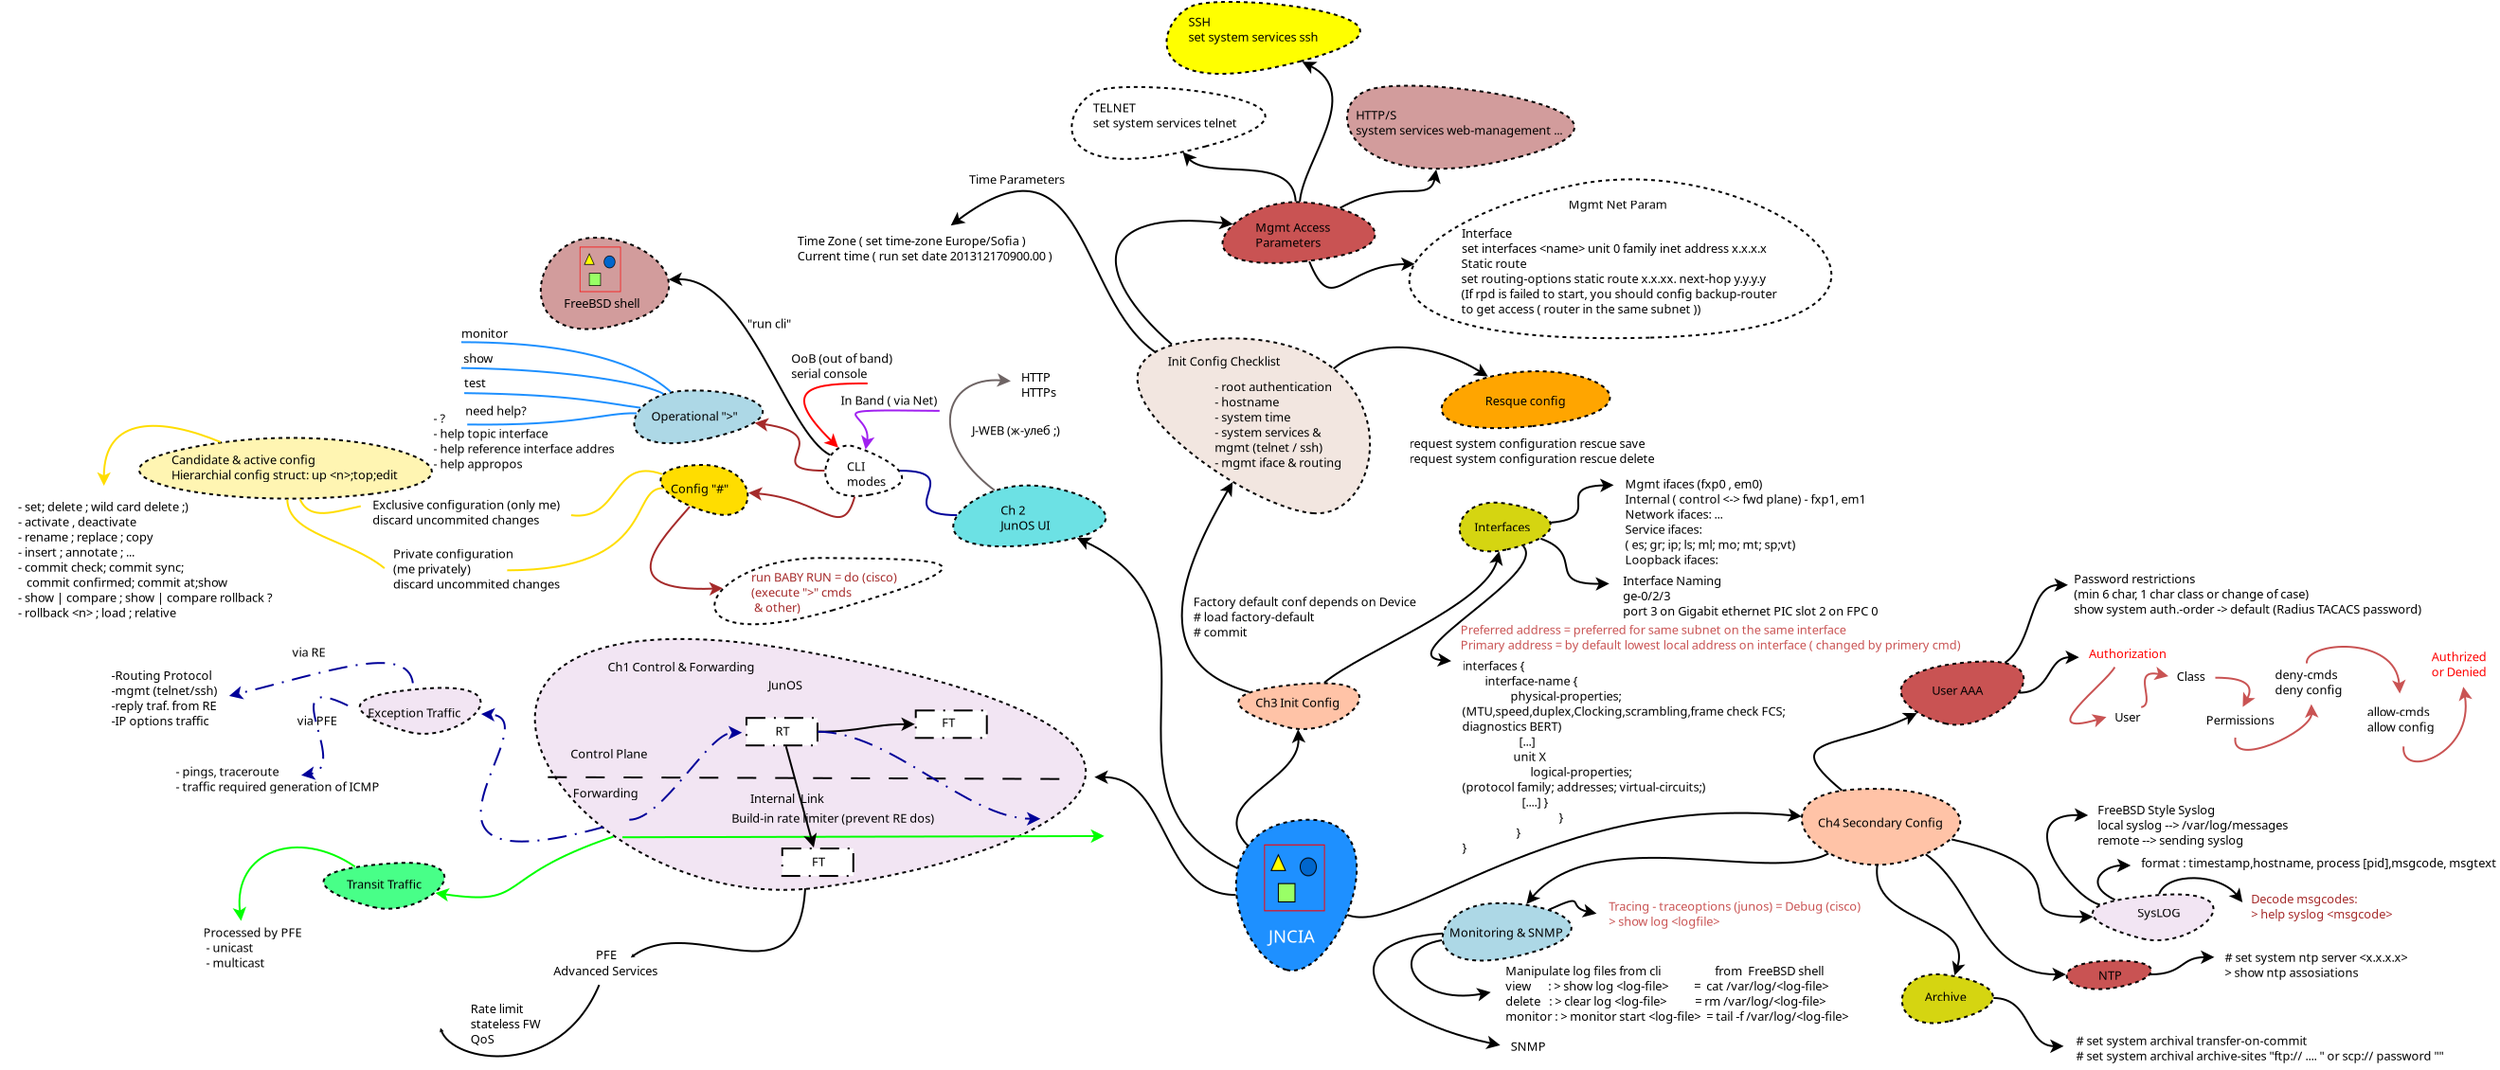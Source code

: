 <?xml version="1.0" encoding="UTF-8"?>
<dia:diagram xmlns:dia="http://www.lysator.liu.se/~alla/dia/">
  <dia:layer name="Background" visible="true" active="true">
    <dia:object type="Standard - Beziergon" version="0" id="O0">
      <dia:attribute name="obj_pos">
        <dia:point val="30.541,-16.285"/>
      </dia:attribute>
      <dia:attribute name="obj_bb">
        <dia:rectangle val="26.212,-19.466;34.359,-16.142"/>
      </dia:attribute>
      <dia:attribute name="bez_points">
        <dia:point val="30.541,-16.285"/>
        <dia:point val="37.588,-17.003"/>
        <dia:point val="33.2,-19.577"/>
        <dia:point val="29.866,-19.408"/>
        <dia:point val="26.532,-19.239"/>
        <dia:point val="23.494,-15.568"/>
      </dia:attribute>
      <dia:attribute name="corner_types">
        <dia:enum val="0"/>
        <dia:enum val="0"/>
        <dia:enum val="0"/>
      </dia:attribute>
      <dia:attribute name="line_width">
        <dia:real val="0.1"/>
      </dia:attribute>
      <dia:attribute name="inner_color">
        <dia:color val="#c95353"/>
      </dia:attribute>
      <dia:attribute name="show_background">
        <dia:boolean val="true"/>
      </dia:attribute>
      <dia:attribute name="line_style">
        <dia:enum val="4"/>
      </dia:attribute>
      <dia:attribute name="dashlength">
        <dia:real val="2.0"/>
      </dia:attribute>
    </dia:object>
    <dia:object type="Standard - Beziergon" version="0" id="O1">
      <dia:attribute name="obj_pos">
        <dia:point val="5.651,2.147"/>
      </dia:attribute>
      <dia:attribute name="obj_bb">
        <dia:rectangle val="-0.601,-0.674;11.527,2.929"/>
      </dia:attribute>
      <dia:attribute name="bez_points">
        <dia:point val="5.651,2.147"/>
        <dia:point val="14.85,-0.52"/>
        <dia:point val="11.959,-0.566"/>
        <dia:point val="5.226,-0.623"/>
        <dia:point val="-1.507,-0.68"/>
        <dia:point val="-3.548,4.815"/>
      </dia:attribute>
      <dia:attribute name="corner_types">
        <dia:enum val="0"/>
        <dia:enum val="0"/>
        <dia:enum val="0"/>
      </dia:attribute>
      <dia:attribute name="line_width">
        <dia:real val="0.1"/>
      </dia:attribute>
      <dia:attribute name="show_background">
        <dia:boolean val="true"/>
      </dia:attribute>
      <dia:attribute name="line_style">
        <dia:enum val="4"/>
      </dia:attribute>
      <dia:attribute name="dashlength">
        <dia:real val="2.0"/>
      </dia:attribute>
    </dia:object>
    <dia:object type="Standard - Beziergon" version="0" id="O2">
      <dia:attribute name="obj_pos">
        <dia:point val="7.626,-3.957"/>
      </dia:attribute>
      <dia:attribute name="obj_bb">
        <dia:rectangle val="5.246,-6.607;9.392,-3.838"/>
      </dia:attribute>
      <dia:attribute name="bez_points">
        <dia:point val="7.626,-3.957"/>
        <dia:point val="11.124,-4.568"/>
        <dia:point val="8.456,-5.994"/>
        <dia:point val="6.819,-6.508"/>
        <dia:point val="5.182,-7.022"/>
        <dia:point val="4.127,-3.346"/>
      </dia:attribute>
      <dia:attribute name="corner_types">
        <dia:enum val="0"/>
        <dia:enum val="0"/>
        <dia:enum val="0"/>
      </dia:attribute>
      <dia:attribute name="line_width">
        <dia:real val="0.1"/>
      </dia:attribute>
      <dia:attribute name="show_background">
        <dia:boolean val="true"/>
      </dia:attribute>
      <dia:attribute name="line_style">
        <dia:enum val="4"/>
      </dia:attribute>
      <dia:attribute name="dashlength">
        <dia:real val="2.0"/>
      </dia:attribute>
    </dia:object>
    <dia:object type="Standard - Beziergon" version="0" id="O3">
      <dia:attribute name="obj_pos">
        <dia:point val="29.642,21.129"/>
      </dia:attribute>
      <dia:attribute name="obj_bb">
        <dia:rectangle val="26.921,13.148;33.395,21.215"/>
      </dia:attribute>
      <dia:attribute name="bez_points">
        <dia:point val="29.642,21.129"/>
        <dia:point val="32.318,21.793"/>
        <dia:point val="35.997,12.817"/>
        <dia:point val="30.478,13.211"/>
        <dia:point val="24.959,13.605"/>
        <dia:point val="26.966,20.466"/>
      </dia:attribute>
      <dia:attribute name="corner_types">
        <dia:enum val="0"/>
        <dia:enum val="0"/>
        <dia:enum val="0"/>
      </dia:attribute>
      <dia:attribute name="line_width">
        <dia:real val="0.1"/>
      </dia:attribute>
      <dia:attribute name="inner_color">
        <dia:color val="#1e90ff"/>
      </dia:attribute>
      <dia:attribute name="show_background">
        <dia:boolean val="true"/>
      </dia:attribute>
      <dia:attribute name="line_style">
        <dia:enum val="4"/>
      </dia:attribute>
      <dia:attribute name="dashlength">
        <dia:real val="2.0"/>
      </dia:attribute>
    </dia:object>
    <dia:object type="Standard - Beziergon" version="0" id="O4">
      <dia:attribute name="obj_pos">
        <dia:point val="-18.552,17.815"/>
      </dia:attribute>
      <dia:attribute name="obj_bb">
        <dia:rectangle val="-21.237,15.424;-14.755,17.952"/>
      </dia:attribute>
      <dia:attribute name="bez_points">
        <dia:point val="-18.552,17.815"/>
        <dia:point val="-15.876,18.478"/>
        <dia:point val="-12.132,15.111"/>
        <dia:point val="-17.651,15.506"/>
        <dia:point val="-23.17,15.9"/>
        <dia:point val="-21.228,17.151"/>
      </dia:attribute>
      <dia:attribute name="corner_types">
        <dia:enum val="0"/>
        <dia:enum val="0"/>
        <dia:enum val="0"/>
      </dia:attribute>
      <dia:attribute name="line_width">
        <dia:real val="0.1"/>
      </dia:attribute>
      <dia:attribute name="inner_color">
        <dia:color val="#48ff88"/>
      </dia:attribute>
      <dia:attribute name="show_background">
        <dia:boolean val="true"/>
      </dia:attribute>
      <dia:attribute name="line_style">
        <dia:enum val="4"/>
      </dia:attribute>
      <dia:attribute name="dashlength">
        <dia:real val="2.0"/>
      </dia:attribute>
    </dia:object>
    <dia:object type="Standard - Beziergon" version="0" id="O5">
      <dia:attribute name="obj_pos">
        <dia:point val="-16.642,8.576"/>
      </dia:attribute>
      <dia:attribute name="obj_bb">
        <dia:rectangle val="-19.326,6.184;-12.845,8.712"/>
      </dia:attribute>
      <dia:attribute name="bez_points">
        <dia:point val="-16.642,8.576"/>
        <dia:point val="-13.966,9.239"/>
        <dia:point val="-10.221,5.872"/>
        <dia:point val="-15.741,6.267"/>
        <dia:point val="-21.26,6.661"/>
        <dia:point val="-19.318,7.912"/>
      </dia:attribute>
      <dia:attribute name="corner_types">
        <dia:enum val="0"/>
        <dia:enum val="0"/>
        <dia:enum val="0"/>
      </dia:attribute>
      <dia:attribute name="line_width">
        <dia:real val="0.1"/>
      </dia:attribute>
      <dia:attribute name="inner_color">
        <dia:color val="#f2e5f3"/>
      </dia:attribute>
      <dia:attribute name="show_background">
        <dia:boolean val="true"/>
      </dia:attribute>
      <dia:attribute name="line_style">
        <dia:enum val="4"/>
      </dia:attribute>
      <dia:attribute name="dashlength">
        <dia:real val="2.0"/>
      </dia:attribute>
    </dia:object>
    <dia:object type="Standard - Beziergon" version="0" id="O6">
      <dia:attribute name="obj_pos">
        <dia:point val="-0.867,-6.938"/>
      </dia:attribute>
      <dia:attribute name="obj_bb">
        <dia:rectangle val="-4.842,-9.517;2.044,-6.627"/>
      </dia:attribute>
      <dia:attribute name="bez_points">
        <dia:point val="-0.867,-6.938"/>
        <dia:point val="4.559,-8.179"/>
        <dia:point val="1.19,-9.622"/>
        <dia:point val="-2.144,-9.453"/>
        <dia:point val="-5.477,-9.284"/>
        <dia:point val="-6.293,-5.697"/>
      </dia:attribute>
      <dia:attribute name="corner_types">
        <dia:enum val="0"/>
        <dia:enum val="0"/>
        <dia:enum val="0"/>
      </dia:attribute>
      <dia:attribute name="line_width">
        <dia:real val="0.1"/>
      </dia:attribute>
      <dia:attribute name="inner_color">
        <dia:color val="#add8e6"/>
      </dia:attribute>
      <dia:attribute name="show_background">
        <dia:boolean val="true"/>
      </dia:attribute>
      <dia:attribute name="line_style">
        <dia:enum val="4"/>
      </dia:attribute>
      <dia:attribute name="dashlength">
        <dia:real val="2.0"/>
      </dia:attribute>
    </dia:object>
    <dia:object type="Standard - Beziergon" version="0" id="O7">
      <dia:attribute name="obj_pos">
        <dia:point val="5.027,16.771"/>
      </dia:attribute>
      <dia:attribute name="obj_bb">
        <dia:rectangle val="-10.082,3.604;19.094,16.953"/>
      </dia:attribute>
      <dia:attribute name="bez_points">
        <dia:point val="5.027,16.771"/>
        <dia:point val="18.756,14.896"/>
        <dia:point val="28.467,8.667"/>
        <dia:point val="4.156,4.314"/>
        <dia:point val="-20.155,-0.039"/>
        <dia:point val="-8.703,18.646"/>
      </dia:attribute>
      <dia:attribute name="corner_types">
        <dia:enum val="0"/>
        <dia:enum val="0"/>
        <dia:enum val="0"/>
      </dia:attribute>
      <dia:attribute name="line_width">
        <dia:real val="0.1"/>
      </dia:attribute>
      <dia:attribute name="inner_color">
        <dia:color val="#f2e5f3"/>
      </dia:attribute>
      <dia:attribute name="show_background">
        <dia:boolean val="true"/>
      </dia:attribute>
      <dia:attribute name="line_style">
        <dia:enum val="4"/>
      </dia:attribute>
      <dia:attribute name="dashlength">
        <dia:real val="2.0"/>
      </dia:attribute>
    </dia:object>
    <dia:object type="Standard - Beziergon" version="0" id="O8">
      <dia:attribute name="obj_pos">
        <dia:point val="-0.663,-2.98"/>
      </dia:attribute>
      <dia:attribute name="obj_bb">
        <dia:rectangle val="-3.448,-5.587;1.252,-2.844"/>
      </dia:attribute>
      <dia:attribute name="bez_points">
        <dia:point val="-0.663,-2.98"/>
        <dia:point val="2.013,-2.317"/>
        <dia:point val="1.864,-5.7"/>
        <dia:point val="-1.47,-5.531"/>
        <dia:point val="-4.803,-5.362"/>
        <dia:point val="-3.339,-3.644"/>
      </dia:attribute>
      <dia:attribute name="corner_types">
        <dia:enum val="0"/>
        <dia:enum val="0"/>
        <dia:enum val="0"/>
      </dia:attribute>
      <dia:attribute name="line_width">
        <dia:real val="0.1"/>
      </dia:attribute>
      <dia:attribute name="inner_color">
        <dia:color val="#ffdd00"/>
      </dia:attribute>
      <dia:attribute name="show_background">
        <dia:boolean val="true"/>
      </dia:attribute>
      <dia:attribute name="line_style">
        <dia:enum val="4"/>
      </dia:attribute>
      <dia:attribute name="dashlength">
        <dia:real val="2.0"/>
      </dia:attribute>
    </dia:object>
    <dia:object type="Standard - Beziergon" version="0" id="O9">
      <dia:attribute name="obj_pos">
        <dia:point val="-18.748,-3.991"/>
      </dia:attribute>
      <dia:attribute name="obj_bb">
        <dia:rectangle val="-30.971,-7.015;-15.424,-3.705"/>
      </dia:attribute>
      <dia:attribute name="bez_points">
        <dia:point val="-18.748,-3.991"/>
        <dia:point val="-10.712,-4.928"/>
        <dia:point val="-18.951,-8.044"/>
        <dia:point val="-27.509,-6.579"/>
        <dia:point val="-36.068,-5.115"/>
        <dia:point val="-26.785,-3.053"/>
      </dia:attribute>
      <dia:attribute name="corner_types">
        <dia:enum val="0"/>
        <dia:enum val="0"/>
        <dia:enum val="0"/>
      </dia:attribute>
      <dia:attribute name="line_width">
        <dia:real val="0.1"/>
      </dia:attribute>
      <dia:attribute name="inner_color">
        <dia:color val="#fff5b2"/>
      </dia:attribute>
      <dia:attribute name="show_background">
        <dia:boolean val="true"/>
      </dia:attribute>
      <dia:attribute name="line_style">
        <dia:enum val="4"/>
      </dia:attribute>
      <dia:attribute name="dashlength">
        <dia:real val="2.0"/>
      </dia:attribute>
    </dia:object>
    <dia:object type="Standard - Beziergon" version="0" id="O10">
      <dia:attribute name="obj_pos">
        <dia:point val="16.328,-1.323"/>
      </dia:attribute>
      <dia:attribute name="obj_bb">
        <dia:rectangle val="11.999,-4.503;20.146,-1.18"/>
      </dia:attribute>
      <dia:attribute name="bez_points">
        <dia:point val="16.328,-1.323"/>
        <dia:point val="23.375,-2.04"/>
        <dia:point val="18.987,-4.614"/>
        <dia:point val="15.653,-4.445"/>
        <dia:point val="12.319,-4.276"/>
        <dia:point val="9.281,-0.605"/>
      </dia:attribute>
      <dia:attribute name="corner_types">
        <dia:enum val="0"/>
        <dia:enum val="0"/>
        <dia:enum val="0"/>
      </dia:attribute>
      <dia:attribute name="line_width">
        <dia:real val="0.1"/>
      </dia:attribute>
      <dia:attribute name="inner_color">
        <dia:color val="#6ce1e4"/>
      </dia:attribute>
      <dia:attribute name="show_background">
        <dia:boolean val="true"/>
      </dia:attribute>
      <dia:attribute name="line_style">
        <dia:enum val="4"/>
      </dia:attribute>
      <dia:attribute name="dashlength">
        <dia:real val="2.0"/>
      </dia:attribute>
    </dia:object>
    <dia:object type="Standard - BezierLine" version="0" id="O11">
      <dia:attribute name="obj_pos">
        <dia:point val="30.06,17.17"/>
      </dia:attribute>
      <dia:attribute name="obj_bb">
        <dia:rectangle val="18.51,-1.745;27.114,15.827"/>
      </dia:attribute>
      <dia:attribute name="bez_points">
        <dia:point val="30.06,17.17"/>
        <dia:point val="21.718,13.266"/>
        <dia:point val="24.753,1.2"/>
        <dia:point val="15.991,-2.884"/>
      </dia:attribute>
      <dia:attribute name="corner_types">
        <dia:enum val="0"/>
        <dia:enum val="0"/>
      </dia:attribute>
      <dia:attribute name="end_arrow">
        <dia:enum val="22"/>
      </dia:attribute>
      <dia:attribute name="end_arrow_length">
        <dia:real val="0.5"/>
      </dia:attribute>
      <dia:attribute name="end_arrow_width">
        <dia:real val="0.5"/>
      </dia:attribute>
      <dia:connections>
        <dia:connection handle="0" to="O3" connection="4"/>
        <dia:connection handle="3" to="O10" connection="4"/>
      </dia:connections>
    </dia:object>
    <dia:object type="Standard - BezierLine" version="0" id="O12">
      <dia:attribute name="obj_pos">
        <dia:point val="30.06,17.17"/>
      </dia:attribute>
      <dia:attribute name="obj_bb">
        <dia:rectangle val="19.45,10.9;27.007,17.22"/>
      </dia:attribute>
      <dia:attribute name="bez_points">
        <dia:point val="30.06,17.17"/>
        <dia:point val="26.043,17.17"/>
        <dia:point val="23.517,10.95"/>
        <dia:point val="19.5,10.95"/>
      </dia:attribute>
      <dia:attribute name="corner_types">
        <dia:enum val="0"/>
        <dia:enum val="0"/>
      </dia:attribute>
      <dia:attribute name="end_arrow">
        <dia:enum val="22"/>
      </dia:attribute>
      <dia:attribute name="end_arrow_length">
        <dia:real val="0.5"/>
      </dia:attribute>
      <dia:attribute name="end_arrow_width">
        <dia:real val="0.5"/>
      </dia:attribute>
      <dia:connections>
        <dia:connection handle="0" to="O3" connection="4"/>
      </dia:connections>
    </dia:object>
    <dia:object type="Standard - Line" version="0" id="O13">
      <dia:attribute name="obj_pos">
        <dia:point val="-5.417,14.125"/>
      </dia:attribute>
      <dia:attribute name="obj_bb">
        <dia:rectangle val="-5.467,13.7;20.133,14.424"/>
      </dia:attribute>
      <dia:attribute name="conn_endpoints">
        <dia:point val="-5.417,14.125"/>
        <dia:point val="20.022,14.06"/>
      </dia:attribute>
      <dia:attribute name="numcp">
        <dia:int val="1"/>
      </dia:attribute>
      <dia:attribute name="line_color">
        <dia:color val="#00ff00"/>
      </dia:attribute>
      <dia:attribute name="end_arrow">
        <dia:enum val="22"/>
      </dia:attribute>
      <dia:attribute name="end_arrow_length">
        <dia:real val="0.5"/>
      </dia:attribute>
      <dia:attribute name="end_arrow_width">
        <dia:real val="0.5"/>
      </dia:attribute>
    </dia:object>
    <dia:object type="Standard - Line" version="0" id="O14">
      <dia:attribute name="obj_pos">
        <dia:point val="-9.35,10.95"/>
      </dia:attribute>
      <dia:attribute name="obj_bb">
        <dia:rectangle val="-9.4,10.9;18.3,11.1"/>
      </dia:attribute>
      <dia:attribute name="conn_endpoints">
        <dia:point val="-9.35,10.95"/>
        <dia:point val="18.25,11.05"/>
      </dia:attribute>
      <dia:attribute name="numcp">
        <dia:int val="1"/>
      </dia:attribute>
      <dia:attribute name="line_style">
        <dia:enum val="1"/>
      </dia:attribute>
    </dia:object>
    <dia:object type="Standard - Text" version="1" id="O15">
      <dia:attribute name="obj_pos">
        <dia:point val="-8.15,9.95"/>
      </dia:attribute>
      <dia:attribute name="obj_bb">
        <dia:rectangle val="-8.15,9.355;-3.88,10.1"/>
      </dia:attribute>
      <dia:attribute name="text">
        <dia:composite type="text">
          <dia:attribute name="string">
            <dia:string>#Control Plane#</dia:string>
          </dia:attribute>
          <dia:attribute name="font">
            <dia:font family="sans" style="0" name="Helvetica"/>
          </dia:attribute>
          <dia:attribute name="height">
            <dia:real val="0.8"/>
          </dia:attribute>
          <dia:attribute name="pos">
            <dia:point val="-8.15,9.95"/>
          </dia:attribute>
          <dia:attribute name="color">
            <dia:color val="#000000"/>
          </dia:attribute>
          <dia:attribute name="alignment">
            <dia:enum val="0"/>
          </dia:attribute>
        </dia:composite>
      </dia:attribute>
      <dia:attribute name="valign">
        <dia:enum val="3"/>
      </dia:attribute>
    </dia:object>
    <dia:object type="Standard - Text" version="1" id="O16">
      <dia:attribute name="obj_pos">
        <dia:point val="-8.18,12.025"/>
      </dia:attribute>
      <dia:attribute name="obj_bb">
        <dia:rectangle val="-8.18,11.43;-4.21,12.175"/>
      </dia:attribute>
      <dia:attribute name="text">
        <dia:composite type="text">
          <dia:attribute name="string">
            <dia:string># Forwarding #</dia:string>
          </dia:attribute>
          <dia:attribute name="font">
            <dia:font family="sans" style="0" name="Helvetica"/>
          </dia:attribute>
          <dia:attribute name="height">
            <dia:real val="0.8"/>
          </dia:attribute>
          <dia:attribute name="pos">
            <dia:point val="-8.18,12.025"/>
          </dia:attribute>
          <dia:attribute name="color">
            <dia:color val="#000000"/>
          </dia:attribute>
          <dia:attribute name="alignment">
            <dia:enum val="0"/>
          </dia:attribute>
        </dia:composite>
      </dia:attribute>
      <dia:attribute name="valign">
        <dia:enum val="3"/>
      </dia:attribute>
    </dia:object>
    <dia:group>
      <dia:object type="Standard - Box" version="0" id="O17">
        <dia:attribute name="obj_pos">
          <dia:point val="1.133,7.825"/>
        </dia:attribute>
        <dia:attribute name="obj_bb">
          <dia:rectangle val="1.083,7.775;4.933,9.325"/>
        </dia:attribute>
        <dia:attribute name="elem_corner">
          <dia:point val="1.133,7.825"/>
        </dia:attribute>
        <dia:attribute name="elem_width">
          <dia:real val="3.75"/>
        </dia:attribute>
        <dia:attribute name="elem_height">
          <dia:real val="1.45"/>
        </dia:attribute>
        <dia:attribute name="border_width">
          <dia:real val="0.1"/>
        </dia:attribute>
        <dia:attribute name="show_background">
          <dia:boolean val="true"/>
        </dia:attribute>
        <dia:attribute name="line_style">
          <dia:enum val="2"/>
        </dia:attribute>
      </dia:object>
      <dia:object type="Standard - Text" version="1" id="O18">
        <dia:attribute name="obj_pos">
          <dia:point val="2.658,8.75"/>
        </dia:attribute>
        <dia:attribute name="obj_bb">
          <dia:rectangle val="2.658,8.155;3.446,9.7"/>
        </dia:attribute>
        <dia:attribute name="text">
          <dia:composite type="text">
            <dia:attribute name="string">
              <dia:string>#RT
#</dia:string>
            </dia:attribute>
            <dia:attribute name="font">
              <dia:font family="sans" style="0" name="Helvetica"/>
            </dia:attribute>
            <dia:attribute name="height">
              <dia:real val="0.8"/>
            </dia:attribute>
            <dia:attribute name="pos">
              <dia:point val="2.658,8.75"/>
            </dia:attribute>
            <dia:attribute name="color">
              <dia:color val="#000000"/>
            </dia:attribute>
            <dia:attribute name="alignment">
              <dia:enum val="0"/>
            </dia:attribute>
          </dia:composite>
        </dia:attribute>
        <dia:attribute name="valign">
          <dia:enum val="3"/>
        </dia:attribute>
        <dia:connections>
          <dia:connection handle="0" to="O17" connection="8"/>
        </dia:connections>
      </dia:object>
    </dia:group>
    <dia:object type="Standard - Box" version="0" id="O19">
      <dia:attribute name="obj_pos">
        <dia:point val="10.07,7.43"/>
      </dia:attribute>
      <dia:attribute name="obj_bb">
        <dia:rectangle val="10.02,7.38;13.87,8.93"/>
      </dia:attribute>
      <dia:attribute name="elem_corner">
        <dia:point val="10.07,7.43"/>
      </dia:attribute>
      <dia:attribute name="elem_width">
        <dia:real val="3.75"/>
      </dia:attribute>
      <dia:attribute name="elem_height">
        <dia:real val="1.45"/>
      </dia:attribute>
      <dia:attribute name="border_width">
        <dia:real val="0.1"/>
      </dia:attribute>
      <dia:attribute name="show_background">
        <dia:boolean val="true"/>
      </dia:attribute>
      <dia:attribute name="line_style">
        <dia:enum val="2"/>
      </dia:attribute>
    </dia:object>
    <dia:object type="Standard - Text" version="1" id="O20">
      <dia:attribute name="obj_pos">
        <dia:point val="11.445,8.305"/>
      </dia:attribute>
      <dia:attribute name="obj_bb">
        <dia:rectangle val="11.445,7.71;12.193,9.255"/>
      </dia:attribute>
      <dia:attribute name="text">
        <dia:composite type="text">
          <dia:attribute name="string">
            <dia:string>#FT
#</dia:string>
          </dia:attribute>
          <dia:attribute name="font">
            <dia:font family="sans" style="0" name="Helvetica"/>
          </dia:attribute>
          <dia:attribute name="height">
            <dia:real val="0.8"/>
          </dia:attribute>
          <dia:attribute name="pos">
            <dia:point val="11.445,8.305"/>
          </dia:attribute>
          <dia:attribute name="color">
            <dia:color val="#000000"/>
          </dia:attribute>
          <dia:attribute name="alignment">
            <dia:enum val="0"/>
          </dia:attribute>
        </dia:composite>
      </dia:attribute>
      <dia:attribute name="valign">
        <dia:enum val="3"/>
      </dia:attribute>
      <dia:connections>
        <dia:connection handle="0" to="O19" connection="8"/>
      </dia:connections>
    </dia:object>
    <dia:object type="Standard - Box" version="0" id="O21">
      <dia:attribute name="obj_pos">
        <dia:point val="3.023,14.718"/>
      </dia:attribute>
      <dia:attribute name="obj_bb">
        <dia:rectangle val="2.973,14.668;6.823,16.218"/>
      </dia:attribute>
      <dia:attribute name="elem_corner">
        <dia:point val="3.023,14.718"/>
      </dia:attribute>
      <dia:attribute name="elem_width">
        <dia:real val="3.75"/>
      </dia:attribute>
      <dia:attribute name="elem_height">
        <dia:real val="1.45"/>
      </dia:attribute>
      <dia:attribute name="border_width">
        <dia:real val="0.1"/>
      </dia:attribute>
      <dia:attribute name="show_background">
        <dia:boolean val="true"/>
      </dia:attribute>
      <dia:attribute name="line_style">
        <dia:enum val="2"/>
      </dia:attribute>
    </dia:object>
    <dia:object type="Standard - Text" version="1" id="O22">
      <dia:attribute name="obj_pos">
        <dia:point val="4.587,15.651"/>
      </dia:attribute>
      <dia:attribute name="obj_bb">
        <dia:rectangle val="4.587,15.056;5.334,16.601"/>
      </dia:attribute>
      <dia:attribute name="text">
        <dia:composite type="text">
          <dia:attribute name="string">
            <dia:string>#FT
#</dia:string>
          </dia:attribute>
          <dia:attribute name="font">
            <dia:font family="sans" style="0" name="Helvetica"/>
          </dia:attribute>
          <dia:attribute name="height">
            <dia:real val="0.8"/>
          </dia:attribute>
          <dia:attribute name="pos">
            <dia:point val="4.587,15.651"/>
          </dia:attribute>
          <dia:attribute name="color">
            <dia:color val="#000000"/>
          </dia:attribute>
          <dia:attribute name="alignment">
            <dia:enum val="0"/>
          </dia:attribute>
        </dia:composite>
      </dia:attribute>
      <dia:attribute name="valign">
        <dia:enum val="3"/>
      </dia:attribute>
    </dia:object>
    <dia:object type="Standard - BezierLine" version="0" id="O23">
      <dia:attribute name="obj_pos">
        <dia:point val="3.008,8.55"/>
      </dia:attribute>
      <dia:attribute name="obj_bb">
        <dia:rectangle val="4.883,8.105;10.07,8.6"/>
      </dia:attribute>
      <dia:attribute name="bez_points">
        <dia:point val="3.008,8.55"/>
        <dia:point val="5.262,8.55"/>
        <dia:point val="9.692,8.155"/>
        <dia:point val="11.945,8.155"/>
      </dia:attribute>
      <dia:attribute name="corner_types">
        <dia:enum val="0"/>
        <dia:enum val="0"/>
      </dia:attribute>
      <dia:attribute name="end_arrow">
        <dia:enum val="22"/>
      </dia:attribute>
      <dia:attribute name="end_arrow_length">
        <dia:real val="0.5"/>
      </dia:attribute>
      <dia:attribute name="end_arrow_width">
        <dia:real val="0.5"/>
      </dia:attribute>
      <dia:connections>
        <dia:connection handle="0" to="O17" connection="8"/>
        <dia:connection handle="3" to="O19" connection="8"/>
      </dia:connections>
    </dia:object>
    <dia:object type="Standard - BezierLine" version="0" id="O24">
      <dia:attribute name="obj_pos">
        <dia:point val="-5.05,13.2"/>
      </dia:attribute>
      <dia:attribute name="obj_bb">
        <dia:rectangle val="-5.1,8.238;0.9,13.25"/>
      </dia:attribute>
      <dia:attribute name="bez_points">
        <dia:point val="-5.05,13.2"/>
        <dia:point val="-3.257,13.2"/>
        <dia:point val="-0.893,8.6"/>
        <dia:point val="0.9,8.6"/>
      </dia:attribute>
      <dia:attribute name="corner_types">
        <dia:enum val="0"/>
        <dia:enum val="0"/>
      </dia:attribute>
      <dia:attribute name="line_color">
        <dia:color val="#000099"/>
      </dia:attribute>
      <dia:attribute name="line_style">
        <dia:enum val="2"/>
      </dia:attribute>
      <dia:attribute name="end_arrow">
        <dia:enum val="22"/>
      </dia:attribute>
      <dia:attribute name="end_arrow_length">
        <dia:real val="0.5"/>
      </dia:attribute>
      <dia:attribute name="end_arrow_width">
        <dia:real val="0.5"/>
      </dia:attribute>
    </dia:object>
    <dia:object type="Standard - BezierLine" version="0" id="O25">
      <dia:attribute name="obj_pos">
        <dia:point val="4.883,8.55"/>
      </dia:attribute>
      <dia:attribute name="obj_bb">
        <dia:rectangle val="4.833,8.5;16.65,13.512"/>
      </dia:attribute>
      <dia:attribute name="bez_points">
        <dia:point val="4.883,8.55"/>
        <dia:point val="8.79,8.55"/>
        <dia:point val="12.744,13.15"/>
        <dia:point val="16.65,13.15"/>
      </dia:attribute>
      <dia:attribute name="corner_types">
        <dia:enum val="0"/>
        <dia:enum val="0"/>
      </dia:attribute>
      <dia:attribute name="line_color">
        <dia:color val="#000099"/>
      </dia:attribute>
      <dia:attribute name="line_style">
        <dia:enum val="2"/>
      </dia:attribute>
      <dia:attribute name="end_arrow">
        <dia:enum val="22"/>
      </dia:attribute>
      <dia:attribute name="end_arrow_length">
        <dia:real val="0.5"/>
      </dia:attribute>
      <dia:attribute name="end_arrow_width">
        <dia:real val="0.5"/>
      </dia:attribute>
      <dia:connections>
        <dia:connection handle="0" to="O17" connection="4"/>
      </dia:connections>
    </dia:object>
    <dia:object type="Standard - Text" version="1" id="O26">
      <dia:attribute name="obj_pos">
        <dia:point val="2.289,6.325"/>
      </dia:attribute>
      <dia:attribute name="obj_bb">
        <dia:rectangle val="2.289,5.73;4.202,6.475"/>
      </dia:attribute>
      <dia:attribute name="text">
        <dia:composite type="text">
          <dia:attribute name="string">
            <dia:string>#JunOS#</dia:string>
          </dia:attribute>
          <dia:attribute name="font">
            <dia:font family="sans" style="0" name="Helvetica"/>
          </dia:attribute>
          <dia:attribute name="height">
            <dia:real val="0.8"/>
          </dia:attribute>
          <dia:attribute name="pos">
            <dia:point val="2.289,6.325"/>
          </dia:attribute>
          <dia:attribute name="color">
            <dia:color val="#000000"/>
          </dia:attribute>
          <dia:attribute name="alignment">
            <dia:enum val="0"/>
          </dia:attribute>
        </dia:composite>
      </dia:attribute>
      <dia:attribute name="valign">
        <dia:enum val="3"/>
      </dia:attribute>
    </dia:object>
    <dia:object type="Standard - Line" version="0" id="O27">
      <dia:attribute name="obj_pos">
        <dia:point val="3.221,9.325"/>
      </dia:attribute>
      <dia:attribute name="obj_bb">
        <dia:rectangle val="3.159,9.264;4.873,14.776"/>
      </dia:attribute>
      <dia:attribute name="conn_endpoints">
        <dia:point val="3.221,9.325"/>
        <dia:point val="4.686,14.668"/>
      </dia:attribute>
      <dia:attribute name="numcp">
        <dia:int val="1"/>
      </dia:attribute>
      <dia:attribute name="end_arrow">
        <dia:enum val="22"/>
      </dia:attribute>
      <dia:attribute name="end_arrow_length">
        <dia:real val="0.5"/>
      </dia:attribute>
      <dia:attribute name="end_arrow_width">
        <dia:real val="0.5"/>
      </dia:attribute>
      <dia:connections>
        <dia:connection handle="0" to="O17" connection="8"/>
        <dia:connection handle="1" to="O21" connection="8"/>
      </dia:connections>
    </dia:object>
    <dia:object type="Standard - BezierLine" version="0" id="O28">
      <dia:attribute name="obj_pos">
        <dia:point val="4.592,10.542"/>
      </dia:attribute>
      <dia:attribute name="obj_bb">
        <dia:rectangle val="-12.974,7.566;-6.361,14.398"/>
      </dia:attribute>
      <dia:attribute name="bez_points">
        <dia:point val="4.592,10.542"/>
        <dia:point val="-7.765,13.958"/>
        <dia:point val="-8.984,7.819"/>
        <dia:point val="-12.868,7.618"/>
      </dia:attribute>
      <dia:attribute name="corner_types">
        <dia:enum val="0"/>
        <dia:enum val="0"/>
      </dia:attribute>
      <dia:attribute name="line_color">
        <dia:color val="#000099"/>
      </dia:attribute>
      <dia:attribute name="line_style">
        <dia:enum val="2"/>
      </dia:attribute>
      <dia:attribute name="end_arrow">
        <dia:enum val="22"/>
      </dia:attribute>
      <dia:attribute name="end_arrow_length">
        <dia:real val="0.5"/>
      </dia:attribute>
      <dia:attribute name="end_arrow_width">
        <dia:real val="0.5"/>
      </dia:attribute>
      <dia:connections>
        <dia:connection handle="0" to="O7" connection="4"/>
      </dia:connections>
    </dia:object>
    <dia:object type="Standard - Text" version="1" id="O29">
      <dia:attribute name="obj_pos">
        <dia:point val="-18.851,7.794"/>
      </dia:attribute>
      <dia:attribute name="obj_bb">
        <dia:rectangle val="-18.851,7.199;-13.563,7.944"/>
      </dia:attribute>
      <dia:attribute name="text">
        <dia:composite type="text">
          <dia:attribute name="string">
            <dia:string>#Exception Traffic#</dia:string>
          </dia:attribute>
          <dia:attribute name="font">
            <dia:font family="sans" style="0" name="Helvetica"/>
          </dia:attribute>
          <dia:attribute name="height">
            <dia:real val="0.8"/>
          </dia:attribute>
          <dia:attribute name="pos">
            <dia:point val="-18.851,7.794"/>
          </dia:attribute>
          <dia:attribute name="color">
            <dia:color val="#000000"/>
          </dia:attribute>
          <dia:attribute name="alignment">
            <dia:enum val="0"/>
          </dia:attribute>
        </dia:composite>
      </dia:attribute>
      <dia:attribute name="valign">
        <dia:enum val="3"/>
      </dia:attribute>
    </dia:object>
    <dia:object type="Standard - BezierLine" version="0" id="O30">
      <dia:attribute name="obj_pos">
        <dia:point val="-16.473,5.985"/>
      </dia:attribute>
      <dia:attribute name="obj_bb">
        <dia:rectangle val="-26.171,4.872;-16.416,6.841"/>
      </dia:attribute>
      <dia:attribute name="bez_points">
        <dia:point val="-16.473,5.985"/>
        <dia:point val="-16.754,3.845"/>
        <dia:point val="-21.069,5.412"/>
        <dia:point val="-26.171,6.662"/>
      </dia:attribute>
      <dia:attribute name="corner_types">
        <dia:enum val="0"/>
        <dia:enum val="0"/>
      </dia:attribute>
      <dia:attribute name="line_color">
        <dia:color val="#000099"/>
      </dia:attribute>
      <dia:attribute name="line_style">
        <dia:enum val="2"/>
      </dia:attribute>
      <dia:attribute name="end_arrow">
        <dia:enum val="22"/>
      </dia:attribute>
      <dia:attribute name="end_arrow_length">
        <dia:real val="0.5"/>
      </dia:attribute>
      <dia:attribute name="end_arrow_width">
        <dia:real val="0.5"/>
      </dia:attribute>
    </dia:object>
    <dia:object type="Standard - Text" version="1" id="O31">
      <dia:attribute name="obj_pos">
        <dia:point val="-22.839,4.594"/>
      </dia:attribute>
      <dia:attribute name="obj_bb">
        <dia:rectangle val="-22.839,3.999;-20.837,4.744"/>
      </dia:attribute>
      <dia:attribute name="text">
        <dia:composite type="text">
          <dia:attribute name="string">
            <dia:string>#via RE#</dia:string>
          </dia:attribute>
          <dia:attribute name="font">
            <dia:font family="sans" style="0" name="Helvetica"/>
          </dia:attribute>
          <dia:attribute name="height">
            <dia:real val="0.8"/>
          </dia:attribute>
          <dia:attribute name="pos">
            <dia:point val="-22.839,4.594"/>
          </dia:attribute>
          <dia:attribute name="color">
            <dia:color val="#000000"/>
          </dia:attribute>
          <dia:attribute name="alignment">
            <dia:enum val="0"/>
          </dia:attribute>
        </dia:composite>
      </dia:attribute>
      <dia:attribute name="valign">
        <dia:enum val="3"/>
      </dia:attribute>
    </dia:object>
    <dia:object type="Standard - BezierLine" version="0" id="O32">
      <dia:attribute name="obj_pos">
        <dia:point val="-19.908,7.168"/>
      </dia:attribute>
      <dia:attribute name="obj_bb">
        <dia:rectangle val="-22.363,6.682;-19.841,11.097"/>
      </dia:attribute>
      <dia:attribute name="bez_points">
        <dia:point val="-19.908,7.168"/>
        <dia:point val="-23.907,5.218"/>
        <dia:point val="-19.683,10.434"/>
        <dia:point val="-22.363,10.85"/>
      </dia:attribute>
      <dia:attribute name="corner_types">
        <dia:enum val="0"/>
        <dia:enum val="0"/>
      </dia:attribute>
      <dia:attribute name="line_color">
        <dia:color val="#000099"/>
      </dia:attribute>
      <dia:attribute name="line_style">
        <dia:enum val="2"/>
      </dia:attribute>
      <dia:attribute name="end_arrow">
        <dia:enum val="22"/>
      </dia:attribute>
      <dia:attribute name="end_arrow_length">
        <dia:real val="0.5"/>
      </dia:attribute>
      <dia:attribute name="end_arrow_width">
        <dia:real val="0.5"/>
      </dia:attribute>
    </dia:object>
    <dia:object type="Standard - Text" version="1" id="O33">
      <dia:attribute name="obj_pos">
        <dia:point val="-22.576,8.202"/>
      </dia:attribute>
      <dia:attribute name="obj_bb">
        <dia:rectangle val="-22.576,7.607;-20.267,8.352"/>
      </dia:attribute>
      <dia:attribute name="text">
        <dia:composite type="text">
          <dia:attribute name="string">
            <dia:string>#via PFE#</dia:string>
          </dia:attribute>
          <dia:attribute name="font">
            <dia:font family="sans" style="0" name="Helvetica"/>
          </dia:attribute>
          <dia:attribute name="height">
            <dia:real val="0.8"/>
          </dia:attribute>
          <dia:attribute name="pos">
            <dia:point val="-22.576,8.202"/>
          </dia:attribute>
          <dia:attribute name="color">
            <dia:color val="#000000"/>
          </dia:attribute>
          <dia:attribute name="alignment">
            <dia:enum val="0"/>
          </dia:attribute>
        </dia:composite>
      </dia:attribute>
      <dia:attribute name="valign">
        <dia:enum val="3"/>
      </dia:attribute>
    </dia:object>
    <dia:object type="Standard - Text" version="1" id="O34">
      <dia:attribute name="obj_pos">
        <dia:point val="0.349,13.346"/>
      </dia:attribute>
      <dia:attribute name="obj_bb">
        <dia:rectangle val="0.349,12.751;12.107,13.496"/>
      </dia:attribute>
      <dia:attribute name="text">
        <dia:composite type="text">
          <dia:attribute name="string">
            <dia:string>#Build-in rate limiter (prevent RE dos)#</dia:string>
          </dia:attribute>
          <dia:attribute name="font">
            <dia:font family="sans" style="0" name="Helvetica"/>
          </dia:attribute>
          <dia:attribute name="height">
            <dia:real val="0.8"/>
          </dia:attribute>
          <dia:attribute name="pos">
            <dia:point val="0.349,13.346"/>
          </dia:attribute>
          <dia:attribute name="color">
            <dia:color val="#000000"/>
          </dia:attribute>
          <dia:attribute name="alignment">
            <dia:enum val="0"/>
          </dia:attribute>
        </dia:composite>
      </dia:attribute>
      <dia:attribute name="valign">
        <dia:enum val="3"/>
      </dia:attribute>
    </dia:object>
    <dia:object type="Standard - Text" version="1" id="O35">
      <dia:attribute name="obj_pos">
        <dia:point val="-32.539,5.82"/>
      </dia:attribute>
      <dia:attribute name="obj_bb">
        <dia:rectangle val="-32.539,5.225;-26.27,8.37"/>
      </dia:attribute>
      <dia:attribute name="text">
        <dia:composite type="text">
          <dia:attribute name="string">
            <dia:string># -Routing Protocol
 -mgmt (telnet/ssh)
 -reply traf. from RE
 -IP options traffic#</dia:string>
          </dia:attribute>
          <dia:attribute name="font">
            <dia:font family="sans" style="0" name="Helvetica"/>
          </dia:attribute>
          <dia:attribute name="height">
            <dia:real val="0.8"/>
          </dia:attribute>
          <dia:attribute name="pos">
            <dia:point val="-32.539,5.82"/>
          </dia:attribute>
          <dia:attribute name="color">
            <dia:color val="#000000"/>
          </dia:attribute>
          <dia:attribute name="alignment">
            <dia:enum val="0"/>
          </dia:attribute>
        </dia:composite>
      </dia:attribute>
      <dia:attribute name="valign">
        <dia:enum val="3"/>
      </dia:attribute>
    </dia:object>
    <dia:object type="Standard - Text" version="1" id="O36">
      <dia:attribute name="obj_pos">
        <dia:point val="-28.99,10.887"/>
      </dia:attribute>
      <dia:attribute name="obj_bb">
        <dia:rectangle val="-28.99,10.292;-17.505,11.837"/>
      </dia:attribute>
      <dia:attribute name="text">
        <dia:composite type="text">
          <dia:attribute name="string">
            <dia:string>#- pings, traceroute
- traffic required generation of ICMP#</dia:string>
          </dia:attribute>
          <dia:attribute name="font">
            <dia:font family="sans" style="0" name="Helvetica"/>
          </dia:attribute>
          <dia:attribute name="height">
            <dia:real val="0.8"/>
          </dia:attribute>
          <dia:attribute name="pos">
            <dia:point val="-28.99,10.887"/>
          </dia:attribute>
          <dia:attribute name="color">
            <dia:color val="#000000"/>
          </dia:attribute>
          <dia:attribute name="alignment">
            <dia:enum val="0"/>
          </dia:attribute>
        </dia:composite>
      </dia:attribute>
      <dia:attribute name="valign">
        <dia:enum val="3"/>
      </dia:attribute>
    </dia:object>
    <dia:object type="Standard - BezierLine" version="0" id="O37">
      <dia:attribute name="obj_pos">
        <dia:point val="4.592,10.542"/>
      </dia:attribute>
      <dia:attribute name="obj_bb">
        <dia:rectangle val="-15.349,14.024;-5.819,17.303"/>
      </dia:attribute>
      <dia:attribute name="bez_points">
        <dia:point val="4.592,10.542"/>
        <dia:point val="-1.938,12.752"/>
        <dia:point val="-13.033,17.392"/>
        <dia:point val="-18.102,16.66"/>
      </dia:attribute>
      <dia:attribute name="corner_types">
        <dia:enum val="0"/>
        <dia:enum val="0"/>
      </dia:attribute>
      <dia:attribute name="line_color">
        <dia:color val="#00ff00"/>
      </dia:attribute>
      <dia:attribute name="end_arrow">
        <dia:enum val="22"/>
      </dia:attribute>
      <dia:attribute name="end_arrow_length">
        <dia:real val="0.5"/>
      </dia:attribute>
      <dia:attribute name="end_arrow_width">
        <dia:real val="0.5"/>
      </dia:attribute>
      <dia:connections>
        <dia:connection handle="0" to="O7" connection="4"/>
        <dia:connection handle="3" to="O4" connection="4"/>
      </dia:connections>
    </dia:object>
    <dia:object type="Standard - Text" version="1" id="O38">
      <dia:attribute name="obj_pos">
        <dia:point val="-19.962,16.843"/>
      </dia:attribute>
      <dia:attribute name="obj_bb">
        <dia:rectangle val="-19.962,16.248;-15.512,16.993"/>
      </dia:attribute>
      <dia:attribute name="text">
        <dia:composite type="text">
          <dia:attribute name="string">
            <dia:string>#Transit Traffic #</dia:string>
          </dia:attribute>
          <dia:attribute name="font">
            <dia:font family="sans" style="0" name="Helvetica"/>
          </dia:attribute>
          <dia:attribute name="height">
            <dia:real val="0.8"/>
          </dia:attribute>
          <dia:attribute name="pos">
            <dia:point val="-19.962,16.843"/>
          </dia:attribute>
          <dia:attribute name="color">
            <dia:color val="#000000"/>
          </dia:attribute>
          <dia:attribute name="alignment">
            <dia:enum val="0"/>
          </dia:attribute>
        </dia:composite>
      </dia:attribute>
      <dia:attribute name="valign">
        <dia:enum val="3"/>
      </dia:attribute>
    </dia:object>
    <dia:object type="Standard - Text" version="1" id="O39">
      <dia:attribute name="obj_pos">
        <dia:point val="-6.809,20.566"/>
      </dia:attribute>
      <dia:attribute name="obj_bb">
        <dia:rectangle val="-6.809,19.971;-5.651,20.716"/>
      </dia:attribute>
      <dia:attribute name="text">
        <dia:composite type="text">
          <dia:attribute name="string">
            <dia:string>#PFE#</dia:string>
          </dia:attribute>
          <dia:attribute name="font">
            <dia:font family="sans" style="0" name="Helvetica"/>
          </dia:attribute>
          <dia:attribute name="height">
            <dia:real val="0.8"/>
          </dia:attribute>
          <dia:attribute name="pos">
            <dia:point val="-6.809,20.566"/>
          </dia:attribute>
          <dia:attribute name="color">
            <dia:color val="#000000"/>
          </dia:attribute>
          <dia:attribute name="alignment">
            <dia:enum val="0"/>
          </dia:attribute>
        </dia:composite>
      </dia:attribute>
      <dia:attribute name="valign">
        <dia:enum val="3"/>
      </dia:attribute>
    </dia:object>
    <dia:object type="Standard - BezierLine" version="0" id="O40">
      <dia:attribute name="obj_pos">
        <dia:point val="4.592,10.542"/>
      </dia:attribute>
      <dia:attribute name="obj_bb">
        <dia:rectangle val="-5.046,16.765;4.287,20.551"/>
      </dia:attribute>
      <dia:attribute name="bez_points">
        <dia:point val="4.592,10.542"/>
        <dia:point val="4.229,16.91"/>
        <dia:point val="-1.571,17.98"/>
        <dia:point val="-4.976,20.481"/>
      </dia:attribute>
      <dia:attribute name="corner_types">
        <dia:enum val="0"/>
        <dia:enum val="0"/>
      </dia:attribute>
      <dia:attribute name="end_arrow">
        <dia:enum val="22"/>
      </dia:attribute>
      <dia:attribute name="end_arrow_length">
        <dia:real val="0.01"/>
      </dia:attribute>
      <dia:attribute name="end_arrow_width">
        <dia:real val="0.01"/>
      </dia:attribute>
      <dia:connections>
        <dia:connection handle="0" to="O7" connection="4"/>
      </dia:connections>
    </dia:object>
    <dia:object type="Standard - Text" version="1" id="O41">
      <dia:attribute name="obj_pos">
        <dia:point val="-9.049,21.418"/>
      </dia:attribute>
      <dia:attribute name="obj_bb">
        <dia:rectangle val="-9.049,20.823;-2.976,21.568"/>
      </dia:attribute>
      <dia:attribute name="text">
        <dia:composite type="text">
          <dia:attribute name="string">
            <dia:string>#Advanced Services#</dia:string>
          </dia:attribute>
          <dia:attribute name="font">
            <dia:font family="sans" style="0" name="Helvetica"/>
          </dia:attribute>
          <dia:attribute name="height">
            <dia:real val="0.8"/>
          </dia:attribute>
          <dia:attribute name="pos">
            <dia:point val="-9.049,21.418"/>
          </dia:attribute>
          <dia:attribute name="color">
            <dia:color val="#000000"/>
          </dia:attribute>
          <dia:attribute name="alignment">
            <dia:enum val="0"/>
          </dia:attribute>
        </dia:composite>
      </dia:attribute>
      <dia:attribute name="valign">
        <dia:enum val="3"/>
      </dia:attribute>
    </dia:object>
    <dia:object type="Standard - Text" version="1" id="O42">
      <dia:attribute name="obj_pos">
        <dia:point val="-13.43,23.419"/>
      </dia:attribute>
      <dia:attribute name="obj_bb">
        <dia:rectangle val="-13.43,22.824;-9.37,25.169"/>
      </dia:attribute>
      <dia:attribute name="text">
        <dia:composite type="text">
          <dia:attribute name="string">
            <dia:string>#Rate limit
stateless FW
QoS#</dia:string>
          </dia:attribute>
          <dia:attribute name="font">
            <dia:font family="sans" style="0" name="Helvetica"/>
          </dia:attribute>
          <dia:attribute name="height">
            <dia:real val="0.8"/>
          </dia:attribute>
          <dia:attribute name="pos">
            <dia:point val="-13.43,23.419"/>
          </dia:attribute>
          <dia:attribute name="color">
            <dia:color val="#000000"/>
          </dia:attribute>
          <dia:attribute name="alignment">
            <dia:enum val="0"/>
          </dia:attribute>
        </dia:composite>
      </dia:attribute>
      <dia:attribute name="valign">
        <dia:enum val="3"/>
      </dia:attribute>
    </dia:object>
    <dia:object type="Standard - Text" version="1" id="O43">
      <dia:attribute name="obj_pos">
        <dia:point val="1.335,12.315"/>
      </dia:attribute>
      <dia:attribute name="obj_bb">
        <dia:rectangle val="1.335,11.72;5.517,12.465"/>
      </dia:attribute>
      <dia:attribute name="text">
        <dia:composite type="text">
          <dia:attribute name="string">
            <dia:string>#Internal  Link#</dia:string>
          </dia:attribute>
          <dia:attribute name="font">
            <dia:font family="sans" style="0" name="Helvetica"/>
          </dia:attribute>
          <dia:attribute name="height">
            <dia:real val="0.8"/>
          </dia:attribute>
          <dia:attribute name="pos">
            <dia:point val="1.335,12.315"/>
          </dia:attribute>
          <dia:attribute name="color">
            <dia:color val="#000000"/>
          </dia:attribute>
          <dia:attribute name="alignment">
            <dia:enum val="0"/>
          </dia:attribute>
        </dia:composite>
      </dia:attribute>
      <dia:attribute name="valign">
        <dia:enum val="3"/>
      </dia:attribute>
    </dia:object>
    <dia:object type="Standard - Text" version="1" id="O44">
      <dia:attribute name="obj_pos">
        <dia:point val="-27.535,19.388"/>
      </dia:attribute>
      <dia:attribute name="obj_bb">
        <dia:rectangle val="-27.535,18.793;-21.955,21.138"/>
      </dia:attribute>
      <dia:attribute name="text">
        <dia:composite type="text">
          <dia:attribute name="string">
            <dia:string>#Processed by PFE
 - unicast
 - multicast#</dia:string>
          </dia:attribute>
          <dia:attribute name="font">
            <dia:font family="sans" style="0" name="Helvetica"/>
          </dia:attribute>
          <dia:attribute name="height">
            <dia:real val="0.8"/>
          </dia:attribute>
          <dia:attribute name="pos">
            <dia:point val="-27.535,19.388"/>
          </dia:attribute>
          <dia:attribute name="color">
            <dia:color val="#000000"/>
          </dia:attribute>
          <dia:attribute name="alignment">
            <dia:enum val="0"/>
          </dia:attribute>
        </dia:composite>
      </dia:attribute>
      <dia:attribute name="valign">
        <dia:enum val="3"/>
      </dia:attribute>
    </dia:object>
    <dia:object type="Standard - Text" version="1" id="O45">
      <dia:attribute name="obj_pos">
        <dia:point val="-6.187,5.36"/>
      </dia:attribute>
      <dia:attribute name="obj_bb">
        <dia:rectangle val="-6.187,4.765;2.058,5.51"/>
      </dia:attribute>
      <dia:attribute name="text">
        <dia:composite type="text">
          <dia:attribute name="string">
            <dia:string>#Ch1 Control &amp; Forwarding#</dia:string>
          </dia:attribute>
          <dia:attribute name="font">
            <dia:font family="sans" style="0" name="Helvetica"/>
          </dia:attribute>
          <dia:attribute name="height">
            <dia:real val="0.8"/>
          </dia:attribute>
          <dia:attribute name="pos">
            <dia:point val="-6.187,5.36"/>
          </dia:attribute>
          <dia:attribute name="color">
            <dia:color val="#000000"/>
          </dia:attribute>
          <dia:attribute name="alignment">
            <dia:enum val="0"/>
          </dia:attribute>
        </dia:composite>
      </dia:attribute>
      <dia:attribute name="valign">
        <dia:enum val="3"/>
      </dia:attribute>
    </dia:object>
    <dia:object type="Standard - Text" version="1" id="O46">
      <dia:attribute name="obj_pos">
        <dia:point val="28.689,19.687"/>
      </dia:attribute>
      <dia:attribute name="obj_bb">
        <dia:rectangle val="28.689,18.829;31.239,19.904"/>
      </dia:attribute>
      <dia:attribute name="text">
        <dia:composite type="text">
          <dia:attribute name="string">
            <dia:string>#JNCIA#</dia:string>
          </dia:attribute>
          <dia:attribute name="font">
            <dia:font family="sans" style="0" name="Helvetica"/>
          </dia:attribute>
          <dia:attribute name="height">
            <dia:real val="1.153"/>
          </dia:attribute>
          <dia:attribute name="pos">
            <dia:point val="28.689,19.687"/>
          </dia:attribute>
          <dia:attribute name="color">
            <dia:color val="#ffffff"/>
          </dia:attribute>
          <dia:attribute name="alignment">
            <dia:enum val="0"/>
          </dia:attribute>
        </dia:composite>
      </dia:attribute>
      <dia:attribute name="valign">
        <dia:enum val="3"/>
      </dia:attribute>
    </dia:object>
    <dia:object type="Standard - Text" version="1" id="O47">
      <dia:attribute name="obj_pos">
        <dia:point val="14.551,-2.912"/>
      </dia:attribute>
      <dia:attribute name="obj_bb">
        <dia:rectangle val="14.551,-3.507;17.323,-1.962"/>
      </dia:attribute>
      <dia:attribute name="text">
        <dia:composite type="text">
          <dia:attribute name="string">
            <dia:string>#Ch 2
JunOS UI#</dia:string>
          </dia:attribute>
          <dia:attribute name="font">
            <dia:font family="sans" style="0" name="Helvetica"/>
          </dia:attribute>
          <dia:attribute name="height">
            <dia:real val="0.8"/>
          </dia:attribute>
          <dia:attribute name="pos">
            <dia:point val="14.551,-2.912"/>
          </dia:attribute>
          <dia:attribute name="color">
            <dia:color val="#000000"/>
          </dia:attribute>
          <dia:attribute name="alignment">
            <dia:enum val="0"/>
          </dia:attribute>
        </dia:composite>
      </dia:attribute>
      <dia:attribute name="valign">
        <dia:enum val="3"/>
      </dia:attribute>
    </dia:object>
    <dia:object type="Standard - BezierLine" version="0" id="O48">
      <dia:attribute name="obj_pos">
        <dia:point val="15.991,-2.884"/>
      </dia:attribute>
      <dia:attribute name="obj_bb">
        <dia:rectangle val="11.869,-10.027;15.136,-4.127"/>
      </dia:attribute>
      <dia:attribute name="bez_points">
        <dia:point val="15.991,-2.884"/>
        <dia:point val="12.387,-5.564"/>
        <dia:point val="11.497,-10.235"/>
        <dia:point val="15.083,-9.962"/>
      </dia:attribute>
      <dia:attribute name="corner_types">
        <dia:enum val="0"/>
        <dia:enum val="0"/>
      </dia:attribute>
      <dia:attribute name="line_color">
        <dia:color val="#6e6464"/>
      </dia:attribute>
      <dia:attribute name="end_arrow">
        <dia:enum val="22"/>
      </dia:attribute>
      <dia:attribute name="end_arrow_length">
        <dia:real val="0.5"/>
      </dia:attribute>
      <dia:attribute name="end_arrow_width">
        <dia:real val="0.5"/>
      </dia:attribute>
      <dia:connections>
        <dia:connection handle="0" to="O10" connection="4"/>
      </dia:connections>
    </dia:object>
    <dia:object type="Standard - Text" version="1" id="O49">
      <dia:attribute name="obj_pos">
        <dia:point val="13.035,-7.123"/>
      </dia:attribute>
      <dia:attribute name="obj_bb">
        <dia:rectangle val="13.035,-7.766;18.32,-6.973"/>
      </dia:attribute>
      <dia:attribute name="text">
        <dia:composite type="text">
          <dia:attribute name="string">
            <dia:string>#J-WEB (ж-улеб ;)#</dia:string>
          </dia:attribute>
          <dia:attribute name="font">
            <dia:font family="sans" style="0" name="Helvetica"/>
          </dia:attribute>
          <dia:attribute name="height">
            <dia:real val="0.8"/>
          </dia:attribute>
          <dia:attribute name="pos">
            <dia:point val="13.035,-7.123"/>
          </dia:attribute>
          <dia:attribute name="color">
            <dia:color val="#000000"/>
          </dia:attribute>
          <dia:attribute name="alignment">
            <dia:enum val="0"/>
          </dia:attribute>
        </dia:composite>
      </dia:attribute>
      <dia:attribute name="valign">
        <dia:enum val="3"/>
      </dia:attribute>
    </dia:object>
    <dia:object type="Standard - Text" version="1" id="O50">
      <dia:attribute name="obj_pos">
        <dia:point val="15.629,-9.931"/>
      </dia:attribute>
      <dia:attribute name="obj_bb">
        <dia:rectangle val="15.629,-10.526;17.589,-8.981"/>
      </dia:attribute>
      <dia:attribute name="text">
        <dia:composite type="text">
          <dia:attribute name="string">
            <dia:string>#HTTP
HTTPs#</dia:string>
          </dia:attribute>
          <dia:attribute name="font">
            <dia:font family="sans" style="0" name="Helvetica"/>
          </dia:attribute>
          <dia:attribute name="height">
            <dia:real val="0.8"/>
          </dia:attribute>
          <dia:attribute name="pos">
            <dia:point val="15.629,-9.931"/>
          </dia:attribute>
          <dia:attribute name="color">
            <dia:color val="#000000"/>
          </dia:attribute>
          <dia:attribute name="alignment">
            <dia:enum val="0"/>
          </dia:attribute>
        </dia:composite>
      </dia:attribute>
      <dia:attribute name="valign">
        <dia:enum val="3"/>
      </dia:attribute>
    </dia:object>
    <dia:object type="Standard - BezierLine" version="0" id="O51">
      <dia:attribute name="obj_pos">
        <dia:point val="7.525,-9.84"/>
      </dia:attribute>
      <dia:attribute name="obj_bb">
        <dia:rectangle val="4.222,-9.89;7.575,-6.38"/>
      </dia:attribute>
      <dia:attribute name="bez_points">
        <dia:point val="7.525,-9.84"/>
        <dia:point val="4.665,-9.84"/>
        <dia:point val="3.943,-8.445"/>
        <dia:point val="7.223,-5.232"/>
      </dia:attribute>
      <dia:attribute name="corner_types">
        <dia:enum val="0"/>
        <dia:enum val="0"/>
      </dia:attribute>
      <dia:attribute name="line_color">
        <dia:color val="#ff0000"/>
      </dia:attribute>
      <dia:attribute name="end_arrow">
        <dia:enum val="22"/>
      </dia:attribute>
      <dia:attribute name="end_arrow_length">
        <dia:real val="0.5"/>
      </dia:attribute>
      <dia:attribute name="end_arrow_width">
        <dia:real val="0.5"/>
      </dia:attribute>
      <dia:connections>
        <dia:connection handle="3" to="O2" connection="4"/>
      </dia:connections>
    </dia:object>
    <dia:object type="Standard - Text" version="1" id="O52">
      <dia:attribute name="obj_pos">
        <dia:point val="3.496,-10.923"/>
      </dia:attribute>
      <dia:attribute name="obj_bb">
        <dia:rectangle val="3.496,-11.518;9.421,-9.973"/>
      </dia:attribute>
      <dia:attribute name="text">
        <dia:composite type="text">
          <dia:attribute name="string">
            <dia:string>#OoB (out of band) 
serial console#</dia:string>
          </dia:attribute>
          <dia:attribute name="font">
            <dia:font family="sans" style="0" name="Helvetica"/>
          </dia:attribute>
          <dia:attribute name="height">
            <dia:real val="0.8"/>
          </dia:attribute>
          <dia:attribute name="pos">
            <dia:point val="3.496,-10.923"/>
          </dia:attribute>
          <dia:attribute name="color">
            <dia:color val="#000000"/>
          </dia:attribute>
          <dia:attribute name="alignment">
            <dia:enum val="0"/>
          </dia:attribute>
        </dia:composite>
      </dia:attribute>
      <dia:attribute name="valign">
        <dia:enum val="3"/>
      </dia:attribute>
    </dia:object>
    <dia:object type="Standard - BezierLine" version="0" id="O53">
      <dia:attribute name="obj_pos">
        <dia:point val="11.327,-8.391"/>
      </dia:attribute>
      <dia:attribute name="obj_bb">
        <dia:rectangle val="6.828,-8.46;11.377,-6.289"/>
      </dia:attribute>
      <dia:attribute name="bez_points">
        <dia:point val="11.327,-8.391"/>
        <dia:point val="4.325,-8.473"/>
        <dia:point val="7.58,-7.269"/>
        <dia:point val="7.223,-5.232"/>
      </dia:attribute>
      <dia:attribute name="corner_types">
        <dia:enum val="0"/>
        <dia:enum val="0"/>
      </dia:attribute>
      <dia:attribute name="line_color">
        <dia:color val="#a020f0"/>
      </dia:attribute>
      <dia:attribute name="end_arrow">
        <dia:enum val="22"/>
      </dia:attribute>
      <dia:attribute name="end_arrow_length">
        <dia:real val="0.5"/>
      </dia:attribute>
      <dia:attribute name="end_arrow_width">
        <dia:real val="0.5"/>
      </dia:attribute>
      <dia:connections>
        <dia:connection handle="3" to="O2" connection="4"/>
      </dia:connections>
    </dia:object>
    <dia:object type="Standard - Text" version="1" id="O54">
      <dia:attribute name="obj_pos">
        <dia:point val="6.11,-8.706"/>
      </dia:attribute>
      <dia:attribute name="obj_bb">
        <dia:rectangle val="6.11,-9.301;11.735,-8.556"/>
      </dia:attribute>
      <dia:attribute name="text">
        <dia:composite type="text">
          <dia:attribute name="string">
            <dia:string>#In Band ( via Net)#</dia:string>
          </dia:attribute>
          <dia:attribute name="font">
            <dia:font family="sans" style="0" name="Helvetica"/>
          </dia:attribute>
          <dia:attribute name="height">
            <dia:real val="0.8"/>
          </dia:attribute>
          <dia:attribute name="pos">
            <dia:point val="6.11,-8.706"/>
          </dia:attribute>
          <dia:attribute name="color">
            <dia:color val="#000000"/>
          </dia:attribute>
          <dia:attribute name="alignment">
            <dia:enum val="0"/>
          </dia:attribute>
        </dia:composite>
      </dia:attribute>
      <dia:attribute name="valign">
        <dia:enum val="3"/>
      </dia:attribute>
    </dia:object>
    <dia:object type="Standard - BezierLine" version="0" id="O55">
      <dia:attribute name="obj_pos">
        <dia:point val="15.991,-2.884"/>
      </dia:attribute>
      <dia:attribute name="obj_bb">
        <dia:rectangle val="9.177,-5.282;12.297,-2.834"/>
      </dia:attribute>
      <dia:attribute name="bez_points">
        <dia:point val="15.991,-2.884"/>
        <dia:point val="12.269,-2.884"/>
        <dia:point val="10.944,-5.232"/>
        <dia:point val="7.223,-5.232"/>
      </dia:attribute>
      <dia:attribute name="corner_types">
        <dia:enum val="0"/>
        <dia:enum val="0"/>
      </dia:attribute>
      <dia:attribute name="line_color">
        <dia:color val="#000099"/>
      </dia:attribute>
      <dia:connections>
        <dia:connection handle="0" to="O10" connection="4"/>
        <dia:connection handle="3" to="O2" connection="4"/>
      </dia:connections>
    </dia:object>
    <dia:object type="Standard - Text" version="1" id="O56">
      <dia:attribute name="obj_pos">
        <dia:point val="6.437,-5.227"/>
      </dia:attribute>
      <dia:attribute name="obj_bb">
        <dia:rectangle val="6.437,-5.822;8.587,-4.277"/>
      </dia:attribute>
      <dia:attribute name="text">
        <dia:composite type="text">
          <dia:attribute name="string">
            <dia:string>#CLI
modes#</dia:string>
          </dia:attribute>
          <dia:attribute name="font">
            <dia:font family="sans" style="0" name="Helvetica"/>
          </dia:attribute>
          <dia:attribute name="height">
            <dia:real val="0.8"/>
          </dia:attribute>
          <dia:attribute name="pos">
            <dia:point val="6.437,-5.227"/>
          </dia:attribute>
          <dia:attribute name="color">
            <dia:color val="#000000"/>
          </dia:attribute>
          <dia:attribute name="alignment">
            <dia:enum val="0"/>
          </dia:attribute>
        </dia:composite>
      </dia:attribute>
      <dia:attribute name="valign">
        <dia:enum val="3"/>
      </dia:attribute>
    </dia:object>
    <dia:object type="Standard - BezierLine" version="0" id="O57">
      <dia:attribute name="obj_pos">
        <dia:point val="7.223,-5.232"/>
      </dia:attribute>
      <dia:attribute name="obj_bb">
        <dia:rectangle val="1.513,-7.813;5.303,-5.182"/>
      </dia:attribute>
      <dia:attribute name="bez_points">
        <dia:point val="7.223,-5.232"/>
        <dia:point val="3.501,-5.232"/>
        <dia:point val="3.183,-7.526"/>
        <dia:point val="-1.505,-8.195"/>
      </dia:attribute>
      <dia:attribute name="corner_types">
        <dia:enum val="0"/>
        <dia:enum val="0"/>
      </dia:attribute>
      <dia:attribute name="line_color">
        <dia:color val="#a52a2a"/>
      </dia:attribute>
      <dia:attribute name="end_arrow">
        <dia:enum val="22"/>
      </dia:attribute>
      <dia:attribute name="end_arrow_length">
        <dia:real val="0.5"/>
      </dia:attribute>
      <dia:attribute name="end_arrow_width">
        <dia:real val="0.5"/>
      </dia:attribute>
      <dia:connections>
        <dia:connection handle="0" to="O2" connection="4"/>
        <dia:connection handle="3" to="O6" connection="4"/>
      </dia:connections>
    </dia:object>
    <dia:object type="Standard - Text" version="1" id="O58">
      <dia:attribute name="obj_pos">
        <dia:point val="-3.887,-7.879"/>
      </dia:attribute>
      <dia:attribute name="obj_bb">
        <dia:rectangle val="-3.887,-8.474;1.2,-7.729"/>
      </dia:attribute>
      <dia:attribute name="text">
        <dia:composite type="text">
          <dia:attribute name="string">
            <dia:string>#Operational "&gt;"#</dia:string>
          </dia:attribute>
          <dia:attribute name="font">
            <dia:font family="sans" style="0" name="Helvetica"/>
          </dia:attribute>
          <dia:attribute name="height">
            <dia:real val="0.8"/>
          </dia:attribute>
          <dia:attribute name="pos">
            <dia:point val="-3.887,-7.879"/>
          </dia:attribute>
          <dia:attribute name="color">
            <dia:color val="#000000"/>
          </dia:attribute>
          <dia:attribute name="alignment">
            <dia:enum val="0"/>
          </dia:attribute>
        </dia:composite>
      </dia:attribute>
      <dia:attribute name="valign">
        <dia:enum val="3"/>
      </dia:attribute>
    </dia:object>
    <dia:object type="Standard - BezierLine" version="0" id="O59">
      <dia:attribute name="obj_pos">
        <dia:point val="7.223,-5.232"/>
      </dia:attribute>
      <dia:attribute name="obj_bb">
        <dia:rectangle val="1.183,-4.119;6.904,-2.734"/>
      </dia:attribute>
      <dia:attribute name="bez_points">
        <dia:point val="7.223,-5.232"/>
        <dia:point val="6.571,-2.866"/>
        <dia:point val="2.871,-3.93"/>
        <dia:point val="-1.066,-4.256"/>
      </dia:attribute>
      <dia:attribute name="corner_types">
        <dia:enum val="0"/>
        <dia:enum val="0"/>
      </dia:attribute>
      <dia:attribute name="line_color">
        <dia:color val="#a52a2a"/>
      </dia:attribute>
      <dia:attribute name="end_arrow">
        <dia:enum val="22"/>
      </dia:attribute>
      <dia:attribute name="end_arrow_length">
        <dia:real val="0.5"/>
      </dia:attribute>
      <dia:attribute name="end_arrow_width">
        <dia:real val="0.5"/>
      </dia:attribute>
      <dia:connections>
        <dia:connection handle="0" to="O2" connection="4"/>
        <dia:connection handle="3" to="O8" connection="4"/>
      </dia:connections>
    </dia:object>
    <dia:object type="Standard - Text" version="1" id="O60">
      <dia:attribute name="obj_pos">
        <dia:point val="-2.863,-4.043"/>
      </dia:attribute>
      <dia:attribute name="obj_bb">
        <dia:rectangle val="-2.863,-4.638;0.522,-3.893"/>
      </dia:attribute>
      <dia:attribute name="text">
        <dia:composite type="text">
          <dia:attribute name="string">
            <dia:string>#Config "#"#</dia:string>
          </dia:attribute>
          <dia:attribute name="font">
            <dia:font family="sans" style="0" name="Helvetica"/>
          </dia:attribute>
          <dia:attribute name="height">
            <dia:real val="0.8"/>
          </dia:attribute>
          <dia:attribute name="pos">
            <dia:point val="-2.863,-4.043"/>
          </dia:attribute>
          <dia:attribute name="color">
            <dia:color val="#000000"/>
          </dia:attribute>
          <dia:attribute name="alignment">
            <dia:enum val="0"/>
          </dia:attribute>
        </dia:composite>
      </dia:attribute>
      <dia:attribute name="valign">
        <dia:enum val="3"/>
      </dia:attribute>
    </dia:object>
    <dia:object type="Standard - BezierLine" version="0" id="O61">
      <dia:attribute name="obj_pos">
        <dia:point val="-1.505,-8.195"/>
      </dia:attribute>
      <dia:attribute name="obj_bb">
        <dia:rectangle val="-13.968,-12.068;-2.792,-9.32"/>
      </dia:attribute>
      <dia:attribute name="bez_points">
        <dia:point val="-1.505,-8.195"/>
        <dia:point val="-2.206,-8.813"/>
        <dia:point val="-5.967,-12.018"/>
        <dia:point val="-13.918,-12.018"/>
      </dia:attribute>
      <dia:attribute name="corner_types">
        <dia:enum val="0"/>
        <dia:enum val="0"/>
      </dia:attribute>
      <dia:attribute name="line_color">
        <dia:color val="#1e90ff"/>
      </dia:attribute>
      <dia:connections>
        <dia:connection handle="0" to="O6" connection="4"/>
      </dia:connections>
    </dia:object>
    <dia:object type="Standard - Text" version="1" id="O62">
      <dia:attribute name="obj_pos">
        <dia:point val="-13.916,-12.252"/>
      </dia:attribute>
      <dia:attribute name="obj_bb">
        <dia:rectangle val="-13.916,-12.847;-11.413,-12.102"/>
      </dia:attribute>
      <dia:attribute name="text">
        <dia:composite type="text">
          <dia:attribute name="string">
            <dia:string>#monitor#</dia:string>
          </dia:attribute>
          <dia:attribute name="font">
            <dia:font family="sans" style="0" name="Helvetica"/>
          </dia:attribute>
          <dia:attribute name="height">
            <dia:real val="0.8"/>
          </dia:attribute>
          <dia:attribute name="pos">
            <dia:point val="-13.916,-12.252"/>
          </dia:attribute>
          <dia:attribute name="color">
            <dia:color val="#000000"/>
          </dia:attribute>
          <dia:attribute name="alignment">
            <dia:enum val="0"/>
          </dia:attribute>
        </dia:composite>
      </dia:attribute>
      <dia:attribute name="valign">
        <dia:enum val="3"/>
      </dia:attribute>
    </dia:object>
    <dia:object type="Standard - BezierLine" version="0" id="O63">
      <dia:attribute name="obj_pos">
        <dia:point val="-1.505,-8.195"/>
      </dia:attribute>
      <dia:attribute name="obj_bb">
        <dia:rectangle val="-13.969,-10.704;-3.183,-9.218"/>
      </dia:attribute>
      <dia:attribute name="bez_points">
        <dia:point val="-1.505,-8.195"/>
        <dia:point val="-2.287,-8.684"/>
        <dia:point val="-7.994,-10.576"/>
        <dia:point val="-13.918,-10.654"/>
      </dia:attribute>
      <dia:attribute name="corner_types">
        <dia:enum val="0"/>
        <dia:enum val="0"/>
      </dia:attribute>
      <dia:attribute name="line_color">
        <dia:color val="#1e90ff"/>
      </dia:attribute>
      <dia:connections>
        <dia:connection handle="0" to="O6" connection="4"/>
      </dia:connections>
    </dia:object>
    <dia:object type="Standard - Text" version="1" id="O64">
      <dia:attribute name="obj_pos">
        <dia:point val="-13.802,-10.926"/>
      </dia:attribute>
      <dia:attribute name="obj_bb">
        <dia:rectangle val="-13.802,-11.521;-12.149,-10.776"/>
      </dia:attribute>
      <dia:attribute name="text">
        <dia:composite type="text">
          <dia:attribute name="string">
            <dia:string>#show#</dia:string>
          </dia:attribute>
          <dia:attribute name="font">
            <dia:font family="sans" style="0" name="Helvetica"/>
          </dia:attribute>
          <dia:attribute name="height">
            <dia:real val="0.8"/>
          </dia:attribute>
          <dia:attribute name="pos">
            <dia:point val="-13.802,-10.926"/>
          </dia:attribute>
          <dia:attribute name="color">
            <dia:color val="#000000"/>
          </dia:attribute>
          <dia:attribute name="alignment">
            <dia:enum val="0"/>
          </dia:attribute>
        </dia:composite>
      </dia:attribute>
      <dia:attribute name="valign">
        <dia:enum val="3"/>
      </dia:attribute>
    </dia:object>
    <dia:object type="Standard - BezierLine" version="0" id="O65">
      <dia:attribute name="obj_pos">
        <dia:point val="-1.505,-8.195"/>
      </dia:attribute>
      <dia:attribute name="obj_bb">
        <dia:rectangle val="-13.813,-9.379;-4.4,-8.499"/>
      </dia:attribute>
      <dia:attribute name="bez_points">
        <dia:point val="-1.505,-8.195"/>
        <dia:point val="-3.278,-8.411"/>
        <dia:point val="-7.838,-9.25"/>
        <dia:point val="-13.762,-9.328"/>
      </dia:attribute>
      <dia:attribute name="corner_types">
        <dia:enum val="0"/>
        <dia:enum val="0"/>
      </dia:attribute>
      <dia:attribute name="line_color">
        <dia:color val="#1e90ff"/>
      </dia:attribute>
      <dia:connections>
        <dia:connection handle="0" to="O6" connection="4"/>
      </dia:connections>
    </dia:object>
    <dia:object type="Standard - Text" version="1" id="O66">
      <dia:attribute name="obj_pos">
        <dia:point val="-13.762,-9.64"/>
      </dia:attribute>
      <dia:attribute name="obj_bb">
        <dia:rectangle val="-13.762,-10.235;-12.535,-9.49"/>
      </dia:attribute>
      <dia:attribute name="text">
        <dia:composite type="text">
          <dia:attribute name="string">
            <dia:string>#test#</dia:string>
          </dia:attribute>
          <dia:attribute name="font">
            <dia:font family="sans" style="0" name="Helvetica"/>
          </dia:attribute>
          <dia:attribute name="height">
            <dia:real val="0.8"/>
          </dia:attribute>
          <dia:attribute name="pos">
            <dia:point val="-13.762,-9.64"/>
          </dia:attribute>
          <dia:attribute name="color">
            <dia:color val="#000000"/>
          </dia:attribute>
          <dia:attribute name="alignment">
            <dia:enum val="0"/>
          </dia:attribute>
        </dia:composite>
      </dia:attribute>
      <dia:attribute name="valign">
        <dia:enum val="3"/>
      </dia:attribute>
    </dia:object>
    <dia:object type="Standard - BezierLine" version="0" id="O67">
      <dia:attribute name="obj_pos">
        <dia:point val="-1.505,-8.195"/>
      </dia:attribute>
      <dia:attribute name="obj_bb">
        <dia:rectangle val="-13.655,-8.316;-4.614,-7.614"/>
      </dia:attribute>
      <dia:attribute name="bez_points">
        <dia:point val="-1.505,-8.195"/>
        <dia:point val="-3.298,-8.234"/>
        <dia:point val="-7.68,-7.592"/>
        <dia:point val="-13.604,-7.67"/>
      </dia:attribute>
      <dia:attribute name="corner_types">
        <dia:enum val="0"/>
        <dia:enum val="0"/>
      </dia:attribute>
      <dia:attribute name="line_color">
        <dia:color val="#1e90ff"/>
      </dia:attribute>
      <dia:connections>
        <dia:connection handle="0" to="O6" connection="4"/>
      </dia:connections>
    </dia:object>
    <dia:object type="Standard - Text" version="1" id="O68">
      <dia:attribute name="obj_pos">
        <dia:point val="-13.701,-8.155"/>
      </dia:attribute>
      <dia:attribute name="obj_bb">
        <dia:rectangle val="-13.701,-8.75;-10.171,-8.005"/>
      </dia:attribute>
      <dia:attribute name="text">
        <dia:composite type="text">
          <dia:attribute name="string">
            <dia:string>#need help?#</dia:string>
          </dia:attribute>
          <dia:attribute name="font">
            <dia:font family="sans" style="0" name="Helvetica"/>
          </dia:attribute>
          <dia:attribute name="height">
            <dia:real val="0.8"/>
          </dia:attribute>
          <dia:attribute name="pos">
            <dia:point val="-13.701,-8.155"/>
          </dia:attribute>
          <dia:attribute name="color">
            <dia:color val="#000000"/>
          </dia:attribute>
          <dia:attribute name="alignment">
            <dia:enum val="0"/>
          </dia:attribute>
        </dia:composite>
      </dia:attribute>
      <dia:attribute name="valign">
        <dia:enum val="3"/>
      </dia:attribute>
    </dia:object>
    <dia:object type="Standard - Text" version="1" id="O69">
      <dia:attribute name="obj_pos">
        <dia:point val="-15.384,-7.756"/>
      </dia:attribute>
      <dia:attribute name="obj_bb">
        <dia:rectangle val="-15.384,-8.351;-4.661,-5.206"/>
      </dia:attribute>
      <dia:attribute name="text">
        <dia:composite type="text">
          <dia:attribute name="string">
            <dia:string>#- ?
- help topic interface
- help reference interface addres 
- help appropos #</dia:string>
          </dia:attribute>
          <dia:attribute name="font">
            <dia:font family="sans" style="0" name="Helvetica"/>
          </dia:attribute>
          <dia:attribute name="height">
            <dia:real val="0.8"/>
          </dia:attribute>
          <dia:attribute name="pos">
            <dia:point val="-15.384,-7.756"/>
          </dia:attribute>
          <dia:attribute name="color">
            <dia:color val="#000000"/>
          </dia:attribute>
          <dia:attribute name="alignment">
            <dia:enum val="0"/>
          </dia:attribute>
        </dia:composite>
      </dia:attribute>
      <dia:attribute name="valign">
        <dia:enum val="3"/>
      </dia:attribute>
    </dia:object>
    <dia:object type="Standard - BezierLine" version="0" id="O70">
      <dia:attribute name="obj_pos">
        <dia:point val="-1.066,-4.256"/>
      </dia:attribute>
      <dia:attribute name="obj_bb">
        <dia:rectangle val="-8.177,-5.264;-3.254,-2.808"/>
      </dia:attribute>
      <dia:attribute name="bez_points">
        <dia:point val="-1.066,-4.256"/>
        <dia:point val="-3.774,-5.208"/>
        <dia:point val="-5.462,-2.544"/>
        <dia:point val="-8.121,-2.881"/>
      </dia:attribute>
      <dia:attribute name="corner_types">
        <dia:enum val="0"/>
        <dia:enum val="0"/>
      </dia:attribute>
      <dia:attribute name="line_color">
        <dia:color val="#ffdd00"/>
      </dia:attribute>
      <dia:connections>
        <dia:connection handle="0" to="O8" connection="4"/>
      </dia:connections>
    </dia:object>
    <dia:object type="Standard - Text" version="1" id="O71">
      <dia:attribute name="obj_pos">
        <dia:point val="-18.601,-3.197"/>
      </dia:attribute>
      <dia:attribute name="obj_bb">
        <dia:rectangle val="-18.601,-3.792;-7.881,-2.247"/>
      </dia:attribute>
      <dia:attribute name="text">
        <dia:composite type="text">
          <dia:attribute name="string">
            <dia:string>#Exclusive configuration (only me)
discard uncommited changes#</dia:string>
          </dia:attribute>
          <dia:attribute name="font">
            <dia:font family="sans" style="0" name="Helvetica"/>
          </dia:attribute>
          <dia:attribute name="height">
            <dia:real val="0.8"/>
          </dia:attribute>
          <dia:attribute name="pos">
            <dia:point val="-18.601,-3.197"/>
          </dia:attribute>
          <dia:attribute name="color">
            <dia:color val="#000000"/>
          </dia:attribute>
          <dia:attribute name="alignment">
            <dia:enum val="0"/>
          </dia:attribute>
        </dia:composite>
      </dia:attribute>
      <dia:attribute name="valign">
        <dia:enum val="3"/>
      </dia:attribute>
    </dia:object>
    <dia:object type="Standard - BezierLine" version="0" id="O72">
      <dia:attribute name="obj_pos">
        <dia:point val="-1.066,-4.256"/>
      </dia:attribute>
      <dia:attribute name="obj_bb">
        <dia:rectangle val="-11.547,-4.355;-3.223,0.08"/>
      </dia:attribute>
      <dia:attribute name="bez_points">
        <dia:point val="-1.066,-4.256"/>
        <dia:point val="-2.859,-4.295"/>
        <dia:point val="-3.545,0.03"/>
        <dia:point val="-11.497,0.03"/>
      </dia:attribute>
      <dia:attribute name="corner_types">
        <dia:enum val="0"/>
        <dia:enum val="0"/>
      </dia:attribute>
      <dia:attribute name="line_color">
        <dia:color val="#ffdd00"/>
      </dia:attribute>
      <dia:connections>
        <dia:connection handle="0" to="O8" connection="4"/>
      </dia:connections>
    </dia:object>
    <dia:object type="Standard - Text" version="1" id="O73">
      <dia:attribute name="obj_pos">
        <dia:point val="-17.519,-0.608"/>
      </dia:attribute>
      <dia:attribute name="obj_bb">
        <dia:rectangle val="-17.519,-1.203;-8.071,1.142"/>
      </dia:attribute>
      <dia:attribute name="text">
        <dia:composite type="text">
          <dia:attribute name="string">
            <dia:string>#Private configuration
(me privately)
discard uncommited changes#</dia:string>
          </dia:attribute>
          <dia:attribute name="font">
            <dia:font family="sans" style="0" name="Helvetica"/>
          </dia:attribute>
          <dia:attribute name="height">
            <dia:real val="0.8"/>
          </dia:attribute>
          <dia:attribute name="pos">
            <dia:point val="-17.519,-0.608"/>
          </dia:attribute>
          <dia:attribute name="color">
            <dia:color val="#000000"/>
          </dia:attribute>
          <dia:attribute name="alignment">
            <dia:enum val="0"/>
          </dia:attribute>
        </dia:composite>
      </dia:attribute>
      <dia:attribute name="valign">
        <dia:enum val="3"/>
      </dia:attribute>
    </dia:object>
    <dia:object type="Standard - Text" version="1" id="O74">
      <dia:attribute name="obj_pos">
        <dia:point val="-38.215,-3.098"/>
      </dia:attribute>
      <dia:attribute name="obj_bb">
        <dia:rectangle val="-38.215,-3.692;-22.52,2.652"/>
      </dia:attribute>
      <dia:attribute name="text">
        <dia:composite type="text">
          <dia:attribute name="string">
            <dia:string>#      - set; delete ; wild card delete ;)
      - activate , deactivate
      - rename ; replace ; copy
      - insert ; annotate ; ...
      - commit check; commit sync; 
         commit confirmed; commit at;show
      - show | compare ; show | compare rollback ?
      - rollback &lt;n&gt; ; load ; relative   #</dia:string>
          </dia:attribute>
          <dia:attribute name="font">
            <dia:font family="sans" style="0" name="Helvetica"/>
          </dia:attribute>
          <dia:attribute name="height">
            <dia:real val="0.8"/>
          </dia:attribute>
          <dia:attribute name="pos">
            <dia:point val="-38.215,-3.098"/>
          </dia:attribute>
          <dia:attribute name="color">
            <dia:color val="#000000"/>
          </dia:attribute>
          <dia:attribute name="alignment">
            <dia:enum val="0"/>
          </dia:attribute>
        </dia:composite>
      </dia:attribute>
      <dia:attribute name="valign">
        <dia:enum val="3"/>
      </dia:attribute>
    </dia:object>
    <dia:object type="Standard - BezierLine" version="0" id="O75">
      <dia:attribute name="obj_pos">
        <dia:point val="-19.225,-3.358"/>
      </dia:attribute>
      <dia:attribute name="obj_bb">
        <dia:rectangle val="-22.502,-3.793;-19.166,-2.942"/>
      </dia:attribute>
      <dia:attribute name="bez_points">
        <dia:point val="-19.225,-3.358"/>
        <dia:point val="-20.622,-3.065"/>
        <dia:point val="-22.608,-4.114"/>
        <dia:point val="-23.129,-5.285"/>
      </dia:attribute>
      <dia:attribute name="corner_types">
        <dia:enum val="0"/>
        <dia:enum val="0"/>
      </dia:attribute>
      <dia:attribute name="line_color">
        <dia:color val="#ffdd00"/>
      </dia:attribute>
      <dia:connections>
        <dia:connection handle="3" to="O9" connection="4"/>
      </dia:connections>
    </dia:object>
    <dia:object type="Standard - BezierLine" version="0" id="O76">
      <dia:attribute name="obj_pos">
        <dia:point val="-17.972,-0.081"/>
      </dia:attribute>
      <dia:attribute name="obj_bb">
        <dia:rectangle val="-23.153,-3.767;-17.902,-0.011"/>
      </dia:attribute>
      <dia:attribute name="bez_points">
        <dia:point val="-17.972,-0.081"/>
        <dia:point val="-19.876,-1.633"/>
        <dia:point val="-23.096,-3.398"/>
        <dia:point val="-23.129,-5.285"/>
      </dia:attribute>
      <dia:attribute name="corner_types">
        <dia:enum val="0"/>
        <dia:enum val="0"/>
      </dia:attribute>
      <dia:attribute name="line_color">
        <dia:color val="#ffdd00"/>
      </dia:attribute>
      <dia:connections>
        <dia:connection handle="3" to="O9" connection="4"/>
      </dia:connections>
    </dia:object>
    <dia:object type="Standard - Text" version="1" id="O77">
      <dia:attribute name="obj_pos">
        <dia:point val="-29.213,-5.571"/>
      </dia:attribute>
      <dia:attribute name="obj_bb">
        <dia:rectangle val="-29.213,-6.166;-15.91,-4.621"/>
      </dia:attribute>
      <dia:attribute name="text">
        <dia:composite type="text">
          <dia:attribute name="string">
            <dia:string>#Candidate &amp; active config
Hierarchial config struct: up &lt;n&gt;;top;edit#</dia:string>
          </dia:attribute>
          <dia:attribute name="font">
            <dia:font family="sans" style="0" name="Helvetica"/>
          </dia:attribute>
          <dia:attribute name="height">
            <dia:real val="0.8"/>
          </dia:attribute>
          <dia:attribute name="pos">
            <dia:point val="-29.213,-5.571"/>
          </dia:attribute>
          <dia:attribute name="color">
            <dia:color val="#000000"/>
          </dia:attribute>
          <dia:attribute name="alignment">
            <dia:enum val="0"/>
          </dia:attribute>
        </dia:composite>
      </dia:attribute>
      <dia:attribute name="valign">
        <dia:enum val="3"/>
      </dia:attribute>
    </dia:object>
    <dia:object type="Standard - BezierLine" version="0" id="O78">
      <dia:attribute name="obj_pos">
        <dia:point val="-23.129,-5.285"/>
      </dia:attribute>
      <dia:attribute name="obj_bb">
        <dia:rectangle val="-32.831,-7.618;-26.552,-4.382"/>
      </dia:attribute>
      <dia:attribute name="bez_points">
        <dia:point val="-23.129,-5.285"/>
        <dia:point val="-26.253,-6.587"/>
        <dia:point val="-32.781,-8.174"/>
        <dia:point val="-32.781,-4.432"/>
      </dia:attribute>
      <dia:attribute name="corner_types">
        <dia:enum val="0"/>
        <dia:enum val="0"/>
      </dia:attribute>
      <dia:attribute name="line_color">
        <dia:color val="#ffdd00"/>
      </dia:attribute>
      <dia:attribute name="end_arrow">
        <dia:enum val="22"/>
      </dia:attribute>
      <dia:attribute name="end_arrow_length">
        <dia:real val="0.5"/>
      </dia:attribute>
      <dia:attribute name="end_arrow_width">
        <dia:real val="0.5"/>
      </dia:attribute>
      <dia:connections>
        <dia:connection handle="0" to="O9" connection="4"/>
      </dia:connections>
    </dia:object>
    <dia:object type="Standard - BezierLine" version="0" id="O79">
      <dia:attribute name="obj_pos">
        <dia:point val="-18.102,16.66"/>
      </dia:attribute>
      <dia:attribute name="obj_bb">
        <dia:rectangle val="-25.629,14.629;-19.459,18.599"/>
      </dia:attribute>
      <dia:attribute name="bez_points">
        <dia:point val="-18.102,16.66"/>
        <dia:point val="-21.091,14.601"/>
        <dia:point val="-25.99,14.826"/>
        <dia:point val="-25.54,18.543"/>
      </dia:attribute>
      <dia:attribute name="corner_types">
        <dia:enum val="0"/>
        <dia:enum val="0"/>
      </dia:attribute>
      <dia:attribute name="line_color">
        <dia:color val="#00ff00"/>
      </dia:attribute>
      <dia:attribute name="end_arrow">
        <dia:enum val="22"/>
      </dia:attribute>
      <dia:attribute name="end_arrow_length">
        <dia:real val="0.5"/>
      </dia:attribute>
      <dia:attribute name="end_arrow_width">
        <dia:real val="0.5"/>
      </dia:attribute>
      <dia:connections>
        <dia:connection handle="0" to="O4" connection="4"/>
      </dia:connections>
    </dia:object>
    <dia:object type="Standard - BezierLine" version="0" id="O80">
      <dia:attribute name="obj_pos">
        <dia:point val="-6.64,21.922"/>
      </dia:attribute>
      <dia:attribute name="obj_bb">
        <dia:rectangle val="-15.059,21.857;-6.574,25.739"/>
      </dia:attribute>
      <dia:attribute name="bez_points">
        <dia:point val="-6.64,21.922"/>
        <dia:point val="-8.747,26.953"/>
        <dia:point val="-14.422,26.058"/>
        <dia:point val="-15.019,24.191"/>
      </dia:attribute>
      <dia:attribute name="corner_types">
        <dia:enum val="0"/>
        <dia:enum val="0"/>
      </dia:attribute>
      <dia:attribute name="end_arrow">
        <dia:enum val="22"/>
      </dia:attribute>
      <dia:attribute name="end_arrow_length">
        <dia:real val="0.01"/>
      </dia:attribute>
      <dia:attribute name="end_arrow_width">
        <dia:real val="0.01"/>
      </dia:attribute>
    </dia:object>
    <dia:object type="Standard - BezierLine" version="0" id="O81">
      <dia:attribute name="obj_pos">
        <dia:point val="-1.066,-4.256"/>
      </dia:attribute>
      <dia:attribute name="obj_bb">
        <dia:rectangle val="-3.9,-3.403;-0.062,1.041"/>
      </dia:attribute>
      <dia:attribute name="bez_points">
        <dia:point val="-1.066,-4.256"/>
        <dia:point val="-2.575,-2.498"/>
        <dia:point val="-0.65,0.998"/>
        <dia:point val="5.439,0.762"/>
      </dia:attribute>
      <dia:attribute name="corner_types">
        <dia:enum val="0"/>
        <dia:enum val="0"/>
      </dia:attribute>
      <dia:attribute name="line_color">
        <dia:color val="#a52a2a"/>
      </dia:attribute>
      <dia:attribute name="end_arrow">
        <dia:enum val="22"/>
      </dia:attribute>
      <dia:attribute name="end_arrow_length">
        <dia:real val="0.5"/>
      </dia:attribute>
      <dia:attribute name="end_arrow_width">
        <dia:real val="0.5"/>
      </dia:attribute>
      <dia:connections>
        <dia:connection handle="0" to="O8" connection="4"/>
        <dia:connection handle="3" to="O1" connection="4"/>
      </dia:connections>
    </dia:object>
    <dia:object type="Standard - Text" version="1" id="O82">
      <dia:attribute name="obj_pos">
        <dia:point val="1.38,0.63"/>
      </dia:attribute>
      <dia:attribute name="obj_bb">
        <dia:rectangle val="1.38,0.035;10.178,2.38"/>
      </dia:attribute>
      <dia:attribute name="text">
        <dia:composite type="text">
          <dia:attribute name="string">
            <dia:string>#run BABY RUN = do (cisco) 
(execute "&gt;" cmds
 &amp; other)#</dia:string>
          </dia:attribute>
          <dia:attribute name="font">
            <dia:font family="sans" style="0" name="Helvetica"/>
          </dia:attribute>
          <dia:attribute name="height">
            <dia:real val="0.8"/>
          </dia:attribute>
          <dia:attribute name="pos">
            <dia:point val="1.38,0.63"/>
          </dia:attribute>
          <dia:attribute name="color">
            <dia:color val="#a52a2a"/>
          </dia:attribute>
          <dia:attribute name="alignment">
            <dia:enum val="0"/>
          </dia:attribute>
        </dia:composite>
      </dia:attribute>
      <dia:attribute name="valign">
        <dia:enum val="3"/>
      </dia:attribute>
    </dia:object>
    <dia:object type="Standard - BezierLine" version="0" id="O83">
      <dia:attribute name="obj_pos">
        <dia:point val="7.223,-5.232"/>
      </dia:attribute>
      <dia:attribute name="obj_bb">
        <dia:rectangle val="-3.028,-15.376;5.625,-5.992"/>
      </dia:attribute>
      <dia:attribute name="bez_points">
        <dia:point val="7.223,-5.232"/>
        <dia:point val="4.932,-6.37"/>
        <dia:point val="-2.272,-15.348"/>
        <dia:point val="-6.44,-15.208"/>
      </dia:attribute>
      <dia:attribute name="corner_types">
        <dia:enum val="0"/>
        <dia:enum val="0"/>
      </dia:attribute>
      <dia:attribute name="end_arrow">
        <dia:enum val="22"/>
      </dia:attribute>
      <dia:attribute name="end_arrow_length">
        <dia:real val="0.5"/>
      </dia:attribute>
      <dia:attribute name="end_arrow_width">
        <dia:real val="0.5"/>
      </dia:attribute>
      <dia:connections>
        <dia:connection handle="0" to="O2" connection="4"/>
        <dia:connection handle="3" to="O84" connection="4"/>
      </dia:connections>
    </dia:object>
    <dia:object type="Standard - Beziergon" version="0" id="O84">
      <dia:attribute name="obj_pos">
        <dia:point val="-5.847,-12.884"/>
      </dia:attribute>
      <dia:attribute name="obj_bb">
        <dia:rectangle val="-9.776,-17.587;-2.907,-12.658"/>
      </dia:attribute>
      <dia:attribute name="bez_points">
        <dia:point val="-5.847,-12.884"/>
        <dia:point val="-0.421,-14.126"/>
        <dia:point val="-3.7,-17.7"/>
        <dia:point val="-7.034,-17.531"/>
        <dia:point val="-10.367,-17.362"/>
        <dia:point val="-11.274,-11.643"/>
      </dia:attribute>
      <dia:attribute name="corner_types">
        <dia:enum val="0"/>
        <dia:enum val="0"/>
        <dia:enum val="0"/>
      </dia:attribute>
      <dia:attribute name="line_width">
        <dia:real val="0.1"/>
      </dia:attribute>
      <dia:attribute name="inner_color">
        <dia:color val="#d29c9c"/>
      </dia:attribute>
      <dia:attribute name="show_background">
        <dia:boolean val="true"/>
      </dia:attribute>
      <dia:attribute name="line_style">
        <dia:enum val="4"/>
      </dia:attribute>
      <dia:attribute name="dashlength">
        <dia:real val="2.0"/>
      </dia:attribute>
    </dia:object>
    <dia:object type="Standard - Text" version="1" id="O85">
      <dia:attribute name="obj_pos">
        <dia:point val="-8.497,-13.831"/>
      </dia:attribute>
      <dia:attribute name="obj_bb">
        <dia:rectangle val="-8.497,-14.426;-4.119,-13.681"/>
      </dia:attribute>
      <dia:attribute name="text">
        <dia:composite type="text">
          <dia:attribute name="string">
            <dia:string>#FreeBSD shell#</dia:string>
          </dia:attribute>
          <dia:attribute name="font">
            <dia:font family="sans" style="0" name="Helvetica"/>
          </dia:attribute>
          <dia:attribute name="height">
            <dia:real val="0.8"/>
          </dia:attribute>
          <dia:attribute name="pos">
            <dia:point val="-8.497,-13.831"/>
          </dia:attribute>
          <dia:attribute name="color">
            <dia:color val="#000000"/>
          </dia:attribute>
          <dia:attribute name="alignment">
            <dia:enum val="0"/>
          </dia:attribute>
        </dia:composite>
      </dia:attribute>
      <dia:attribute name="valign">
        <dia:enum val="3"/>
      </dia:attribute>
    </dia:object>
    <dia:object type="Standard - Text" version="1" id="O86">
      <dia:attribute name="obj_pos">
        <dia:point val="1.186,-12.766"/>
      </dia:attribute>
      <dia:attribute name="obj_bb">
        <dia:rectangle val="1.186,-13.361;3.758,-12.616"/>
      </dia:attribute>
      <dia:attribute name="text">
        <dia:composite type="text">
          <dia:attribute name="string">
            <dia:string>#"run cli"#</dia:string>
          </dia:attribute>
          <dia:attribute name="font">
            <dia:font family="sans" style="0" name="Helvetica"/>
          </dia:attribute>
          <dia:attribute name="height">
            <dia:real val="0.8"/>
          </dia:attribute>
          <dia:attribute name="pos">
            <dia:point val="1.186,-12.766"/>
          </dia:attribute>
          <dia:attribute name="color">
            <dia:color val="#000000"/>
          </dia:attribute>
          <dia:attribute name="alignment">
            <dia:enum val="0"/>
          </dia:attribute>
        </dia:composite>
      </dia:attribute>
      <dia:attribute name="valign">
        <dia:enum val="3"/>
      </dia:attribute>
    </dia:object>
    <dia:object type="Standard - Beziergon" version="0" id="O87">
      <dia:attribute name="obj_pos">
        <dia:point val="29.739,8.327"/>
      </dia:attribute>
      <dia:attribute name="obj_bb">
        <dia:rectangle val="27.054,5.936;33.536,8.464"/>
      </dia:attribute>
      <dia:attribute name="bez_points">
        <dia:point val="29.739,8.327"/>
        <dia:point val="32.415,8.99"/>
        <dia:point val="36.159,5.624"/>
        <dia:point val="30.64,6.018"/>
        <dia:point val="25.121,6.412"/>
        <dia:point val="27.063,7.663"/>
      </dia:attribute>
      <dia:attribute name="corner_types">
        <dia:enum val="0"/>
        <dia:enum val="0"/>
        <dia:enum val="0"/>
      </dia:attribute>
      <dia:attribute name="line_width">
        <dia:real val="0.1"/>
      </dia:attribute>
      <dia:attribute name="inner_color">
        <dia:color val="#ffc3a7"/>
      </dia:attribute>
      <dia:attribute name="show_background">
        <dia:boolean val="true"/>
      </dia:attribute>
      <dia:attribute name="line_style">
        <dia:enum val="4"/>
      </dia:attribute>
      <dia:attribute name="dashlength">
        <dia:real val="2.0"/>
      </dia:attribute>
    </dia:object>
    <dia:object type="Standard - BezierLine" version="0" id="O88">
      <dia:attribute name="obj_pos">
        <dia:point val="30.06,17.17"/>
      </dia:attribute>
      <dia:attribute name="obj_bb">
        <dia:rectangle val="26.956,8.373;30.299,14.647"/>
      </dia:attribute>
      <dia:attribute name="bez_points">
        <dia:point val="30.06,17.17"/>
        <dia:point val="27.777,14.764"/>
        <dia:point val="30.316,9.935"/>
        <dia:point val="30.189,7.172"/>
      </dia:attribute>
      <dia:attribute name="corner_types">
        <dia:enum val="0"/>
        <dia:enum val="0"/>
      </dia:attribute>
      <dia:attribute name="end_arrow">
        <dia:enum val="22"/>
      </dia:attribute>
      <dia:attribute name="end_arrow_length">
        <dia:real val="0.5"/>
      </dia:attribute>
      <dia:attribute name="end_arrow_width">
        <dia:real val="0.5"/>
      </dia:attribute>
      <dia:connections>
        <dia:connection handle="0" to="O3" connection="4"/>
        <dia:connection handle="3" to="O87" connection="4"/>
      </dia:connections>
    </dia:object>
    <dia:object type="Standard - Text" version="1" id="O89">
      <dia:attribute name="obj_pos">
        <dia:point val="27.992,7.249"/>
      </dia:attribute>
      <dia:attribute name="obj_bb">
        <dia:rectangle val="27.992,6.654;32.734,7.399"/>
      </dia:attribute>
      <dia:attribute name="text">
        <dia:composite type="text">
          <dia:attribute name="string">
            <dia:string>#Ch3 Init Config#</dia:string>
          </dia:attribute>
          <dia:attribute name="font">
            <dia:font family="sans" style="0" name="Helvetica"/>
          </dia:attribute>
          <dia:attribute name="height">
            <dia:real val="0.8"/>
          </dia:attribute>
          <dia:attribute name="pos">
            <dia:point val="27.992,7.249"/>
          </dia:attribute>
          <dia:attribute name="color">
            <dia:color val="#000000"/>
          </dia:attribute>
          <dia:attribute name="alignment">
            <dia:enum val="0"/>
          </dia:attribute>
        </dia:composite>
      </dia:attribute>
      <dia:attribute name="valign">
        <dia:enum val="3"/>
      </dia:attribute>
    </dia:object>
    <dia:object type="Standard - BezierLine" version="0" id="O90">
      <dia:attribute name="obj_pos">
        <dia:point val="30.189,7.172"/>
      </dia:attribute>
      <dia:attribute name="obj_bb">
        <dia:rectangle val="24.092,-4.696;27.734,6.521"/>
      </dia:attribute>
      <dia:attribute name="bez_points">
        <dia:point val="30.189,7.172"/>
        <dia:point val="24.61,5.591"/>
        <dia:point val="25.897,-3.084"/>
        <dia:point val="28.519,-7.595"/>
      </dia:attribute>
      <dia:attribute name="corner_types">
        <dia:enum val="0"/>
        <dia:enum val="0"/>
      </dia:attribute>
      <dia:attribute name="end_arrow">
        <dia:enum val="22"/>
      </dia:attribute>
      <dia:attribute name="end_arrow_length">
        <dia:real val="0.5"/>
      </dia:attribute>
      <dia:attribute name="end_arrow_width">
        <dia:real val="0.5"/>
      </dia:attribute>
      <dia:connections>
        <dia:connection handle="0" to="O87" connection="4"/>
        <dia:connection handle="3" to="O92" connection="4"/>
      </dia:connections>
    </dia:object>
    <dia:object type="Standard - Text" version="1" id="O91">
      <dia:attribute name="obj_pos">
        <dia:point val="24.725,1.928"/>
      </dia:attribute>
      <dia:attribute name="obj_bb">
        <dia:rectangle val="24.725,1.333;37.445,3.678"/>
      </dia:attribute>
      <dia:attribute name="text">
        <dia:composite type="text">
          <dia:attribute name="string">
            <dia:string>#Factory default conf depends on Device
# load factory-default 
# commit#</dia:string>
          </dia:attribute>
          <dia:attribute name="font">
            <dia:font family="sans" style="0" name="Helvetica"/>
          </dia:attribute>
          <dia:attribute name="height">
            <dia:real val="0.8"/>
          </dia:attribute>
          <dia:attribute name="pos">
            <dia:point val="24.725,1.928"/>
          </dia:attribute>
          <dia:attribute name="color">
            <dia:color val="#000000"/>
          </dia:attribute>
          <dia:attribute name="alignment">
            <dia:enum val="0"/>
          </dia:attribute>
        </dia:composite>
      </dia:attribute>
      <dia:attribute name="valign">
        <dia:enum val="3"/>
      </dia:attribute>
    </dia:object>
    <dia:object type="Standard - Beziergon" version="0" id="O92">
      <dia:attribute name="obj_pos">
        <dia:point val="31.025,-2.986"/>
      </dia:attribute>
      <dia:attribute name="obj_bb">
        <dia:rectangle val="21.719,-12.269;34.092,-2.927"/>
      </dia:attribute>
      <dia:attribute name="bez_points">
        <dia:point val="31.025,-2.986"/>
        <dia:point val="35.189,-2.642"/>
        <dia:point val="36.307,-12.667"/>
        <dia:point val="26.013,-12.204"/>
        <dia:point val="15.719,-11.741"/>
        <dia:point val="26.861,-3.33"/>
      </dia:attribute>
      <dia:attribute name="corner_types">
        <dia:enum val="0"/>
        <dia:enum val="0"/>
        <dia:enum val="0"/>
      </dia:attribute>
      <dia:attribute name="line_width">
        <dia:real val="0.1"/>
      </dia:attribute>
      <dia:attribute name="inner_color">
        <dia:color val="#f2e6e0"/>
      </dia:attribute>
      <dia:attribute name="show_background">
        <dia:boolean val="true"/>
      </dia:attribute>
      <dia:attribute name="line_style">
        <dia:enum val="4"/>
      </dia:attribute>
      <dia:attribute name="dashlength">
        <dia:real val="2.0"/>
      </dia:attribute>
    </dia:object>
    <dia:object type="Standard - Text" version="1" id="O93">
      <dia:attribute name="obj_pos">
        <dia:point val="23.376,-10.777"/>
      </dia:attribute>
      <dia:attribute name="obj_bb">
        <dia:rectangle val="23.376,-11.373;29.766,-10.627"/>
      </dia:attribute>
      <dia:attribute name="text">
        <dia:composite type="text">
          <dia:attribute name="string">
            <dia:string>#Init Config Checklist#</dia:string>
          </dia:attribute>
          <dia:attribute name="font">
            <dia:font family="sans" style="0" name="Helvetica"/>
          </dia:attribute>
          <dia:attribute name="height">
            <dia:real val="0.8"/>
          </dia:attribute>
          <dia:attribute name="pos">
            <dia:point val="23.376,-10.777"/>
          </dia:attribute>
          <dia:attribute name="color">
            <dia:color val="#000000"/>
          </dia:attribute>
          <dia:attribute name="alignment">
            <dia:enum val="0"/>
          </dia:attribute>
        </dia:composite>
      </dia:attribute>
      <dia:attribute name="valign">
        <dia:enum val="3"/>
      </dia:attribute>
    </dia:object>
    <dia:object type="Standard - Text" version="1" id="O94">
      <dia:attribute name="obj_pos">
        <dia:point val="25.843,-9.428"/>
      </dia:attribute>
      <dia:attribute name="obj_bb">
        <dia:rectangle val="25.843,-10.023;33.316,-5.278"/>
      </dia:attribute>
      <dia:attribute name="text">
        <dia:composite type="text">
          <dia:attribute name="string">
            <dia:string>#- root authentication
- hostname
- system time
- system services &amp; 
mgmt (telnet / ssh)
- mgmt iface &amp; routing #</dia:string>
          </dia:attribute>
          <dia:attribute name="font">
            <dia:font family="sans" style="0" name="Helvetica"/>
          </dia:attribute>
          <dia:attribute name="height">
            <dia:real val="0.8"/>
          </dia:attribute>
          <dia:attribute name="pos">
            <dia:point val="25.843,-9.428"/>
          </dia:attribute>
          <dia:attribute name="color">
            <dia:color val="#000000"/>
          </dia:attribute>
          <dia:attribute name="alignment">
            <dia:enum val="0"/>
          </dia:attribute>
        </dia:composite>
      </dia:attribute>
      <dia:attribute name="valign">
        <dia:enum val="3"/>
      </dia:attribute>
    </dia:object>
    <dia:object type="Standard - BezierLine" version="0" id="O95">
      <dia:attribute name="obj_pos">
        <dia:point val="28.519,-7.595"/>
      </dia:attribute>
      <dia:attribute name="obj_bb">
        <dia:rectangle val="11.848,-19.91;22.821,-11.395"/>
      </dia:attribute>
      <dia:attribute name="bez_points">
        <dia:point val="28.519,-7.595"/>
        <dia:point val="24.348,-10.394"/>
        <dia:point val="19.175,-23.649"/>
        <dia:point val="11.918,-18.178"/>
      </dia:attribute>
      <dia:attribute name="corner_types">
        <dia:enum val="0"/>
        <dia:enum val="0"/>
      </dia:attribute>
      <dia:attribute name="end_arrow">
        <dia:enum val="22"/>
      </dia:attribute>
      <dia:attribute name="end_arrow_length">
        <dia:real val="0.5"/>
      </dia:attribute>
      <dia:attribute name="end_arrow_width">
        <dia:real val="0.5"/>
      </dia:attribute>
      <dia:connections>
        <dia:connection handle="0" to="O92" connection="4"/>
      </dia:connections>
    </dia:object>
    <dia:object type="Standard - Text" version="1" id="O96">
      <dia:attribute name="obj_pos">
        <dia:point val="12.887,-20.372"/>
      </dia:attribute>
      <dia:attribute name="obj_bb">
        <dia:rectangle val="12.887,-20.967;18.317,-20.222"/>
      </dia:attribute>
      <dia:attribute name="text">
        <dia:composite type="text">
          <dia:attribute name="string">
            <dia:string>#Time Parameters#</dia:string>
          </dia:attribute>
          <dia:attribute name="font">
            <dia:font family="sans" style="0" name="Helvetica"/>
          </dia:attribute>
          <dia:attribute name="height">
            <dia:real val="0.8"/>
          </dia:attribute>
          <dia:attribute name="pos">
            <dia:point val="12.887,-20.372"/>
          </dia:attribute>
          <dia:attribute name="color">
            <dia:color val="#000000"/>
          </dia:attribute>
          <dia:attribute name="alignment">
            <dia:enum val="0"/>
          </dia:attribute>
        </dia:composite>
      </dia:attribute>
      <dia:attribute name="valign">
        <dia:enum val="3"/>
      </dia:attribute>
    </dia:object>
    <dia:object type="Standard - Text" version="1" id="O97">
      <dia:attribute name="obj_pos">
        <dia:point val="3.826,-17.131"/>
      </dia:attribute>
      <dia:attribute name="obj_bb">
        <dia:rectangle val="3.826,-17.726;19.196,-16.181"/>
      </dia:attribute>
      <dia:attribute name="text">
        <dia:composite type="text">
          <dia:attribute name="string">
            <dia:string>#Time Zone ( set time-zone Europe/Sofia ) 
Current time ( run set date 201312170900.00 ) #</dia:string>
          </dia:attribute>
          <dia:attribute name="font">
            <dia:font family="sans" style="0" name="Helvetica"/>
          </dia:attribute>
          <dia:attribute name="height">
            <dia:real val="0.8"/>
          </dia:attribute>
          <dia:attribute name="pos">
            <dia:point val="3.826,-17.131"/>
          </dia:attribute>
          <dia:attribute name="color">
            <dia:color val="#000000"/>
          </dia:attribute>
          <dia:attribute name="alignment">
            <dia:enum val="0"/>
          </dia:attribute>
        </dia:composite>
      </dia:attribute>
      <dia:attribute name="valign">
        <dia:enum val="3"/>
      </dia:attribute>
    </dia:object>
    <dia:object type="Standard - BezierLine" version="0" id="O98">
      <dia:attribute name="obj_pos">
        <dia:point val="28.519,-7.595"/>
      </dia:attribute>
      <dia:attribute name="obj_bb">
        <dia:rectangle val="20.617,-18.439;26.867,-11.829"/>
      </dia:attribute>
      <dia:attribute name="bez_points">
        <dia:point val="28.519,-7.595"/>
        <dia:point val="24.186,-11.373"/>
        <dia:point val="22.687,-18.735"/>
        <dia:point val="30.203,-17.846"/>
      </dia:attribute>
      <dia:attribute name="corner_types">
        <dia:enum val="0"/>
        <dia:enum val="0"/>
      </dia:attribute>
      <dia:attribute name="end_arrow">
        <dia:enum val="22"/>
      </dia:attribute>
      <dia:attribute name="end_arrow_length">
        <dia:real val="0.5"/>
      </dia:attribute>
      <dia:attribute name="end_arrow_width">
        <dia:real val="0.5"/>
      </dia:attribute>
      <dia:connections>
        <dia:connection handle="0" to="O92" connection="4"/>
        <dia:connection handle="3" to="O0" connection="4"/>
      </dia:connections>
    </dia:object>
    <dia:object type="Standard - Text" version="1" id="O99">
      <dia:attribute name="obj_pos">
        <dia:point val="27.997,-17.852"/>
      </dia:attribute>
      <dia:attribute name="obj_bb">
        <dia:rectangle val="27.997,-18.447;32.225,-16.902"/>
      </dia:attribute>
      <dia:attribute name="text">
        <dia:composite type="text">
          <dia:attribute name="string">
            <dia:string>#Mgmt Access
Parameters#</dia:string>
          </dia:attribute>
          <dia:attribute name="font">
            <dia:font family="sans" style="0" name="Helvetica"/>
          </dia:attribute>
          <dia:attribute name="height">
            <dia:real val="0.8"/>
          </dia:attribute>
          <dia:attribute name="pos">
            <dia:point val="27.997,-17.852"/>
          </dia:attribute>
          <dia:attribute name="color">
            <dia:color val="#000000"/>
          </dia:attribute>
          <dia:attribute name="alignment">
            <dia:enum val="0"/>
          </dia:attribute>
        </dia:composite>
      </dia:attribute>
      <dia:attribute name="valign">
        <dia:enum val="3"/>
      </dia:attribute>
    </dia:object>
    <dia:object type="Standard - Image" version="0" id="O100">
      <dia:attribute name="obj_pos">
        <dia:point val="-7.671,-17.058"/>
      </dia:attribute>
      <dia:attribute name="obj_bb">
        <dia:rectangle val="-7.721,-17.108;-5.447,-14.617"/>
      </dia:attribute>
      <dia:attribute name="elem_corner">
        <dia:point val="-7.671,-17.058"/>
      </dia:attribute>
      <dia:attribute name="elem_width">
        <dia:real val="2.174"/>
      </dia:attribute>
      <dia:attribute name="elem_height">
        <dia:real val="2.391"/>
      </dia:attribute>
      <dia:attribute name="draw_border">
        <dia:boolean val="false"/>
      </dia:attribute>
      <dia:attribute name="keep_aspect">
        <dia:boolean val="true"/>
      </dia:attribute>
      <dia:attribute name="file">
        <dia:string>#beastie.png#</dia:string>
      </dia:attribute>
    </dia:object>
    <dia:object type="Standard - Beziergon" version="0" id="O101">
      <dia:attribute name="obj_pos">
        <dia:point val="25.362,-22.355"/>
      </dia:attribute>
      <dia:attribute name="obj_bb">
        <dia:rectangle val="18.25,-25.543;28.568,-21.643"/>
      </dia:attribute>
      <dia:attribute name="bez_points">
        <dia:point val="25.362,-22.355"/>
        <dia:point val="34.271,-24.709"/>
        <dia:point val="21.69,-25.995"/>
        <dia:point val="19.731,-25.309"/>
        <dia:point val="17.773,-24.624"/>
        <dia:point val="16.454,-20.001"/>
      </dia:attribute>
      <dia:attribute name="corner_types">
        <dia:enum val="0"/>
        <dia:enum val="0"/>
        <dia:enum val="0"/>
      </dia:attribute>
      <dia:attribute name="line_width">
        <dia:real val="0.1"/>
      </dia:attribute>
      <dia:attribute name="show_background">
        <dia:boolean val="true"/>
      </dia:attribute>
      <dia:attribute name="line_style">
        <dia:enum val="4"/>
      </dia:attribute>
      <dia:attribute name="dashlength">
        <dia:real val="2.0"/>
      </dia:attribute>
    </dia:object>
    <dia:object type="Standard - Text" version="1" id="O102">
      <dia:attribute name="obj_pos">
        <dia:point val="19.421,-24.159"/>
      </dia:attribute>
      <dia:attribute name="obj_bb">
        <dia:rectangle val="19.421,-24.754;28.224,-23.209"/>
      </dia:attribute>
      <dia:attribute name="text">
        <dia:composite type="text">
          <dia:attribute name="string">
            <dia:string>#TELNET
set system services telnet  #</dia:string>
          </dia:attribute>
          <dia:attribute name="font">
            <dia:font family="sans" style="0" name="Helvetica"/>
          </dia:attribute>
          <dia:attribute name="height">
            <dia:real val="0.8"/>
          </dia:attribute>
          <dia:attribute name="pos">
            <dia:point val="19.421,-24.159"/>
          </dia:attribute>
          <dia:attribute name="color">
            <dia:color val="#000000"/>
          </dia:attribute>
          <dia:attribute name="alignment">
            <dia:enum val="0"/>
          </dia:attribute>
        </dia:composite>
      </dia:attribute>
      <dia:attribute name="valign">
        <dia:enum val="3"/>
      </dia:attribute>
    </dia:object>
    <dia:object type="Standard - BezierLine" version="0" id="O103">
      <dia:attribute name="obj_pos">
        <dia:point val="30.203,-17.846"/>
      </dia:attribute>
      <dia:attribute name="obj_bb">
        <dia:rectangle val="24.091,-22.126;30.173,-19.399"/>
      </dia:attribute>
      <dia:attribute name="bez_points">
        <dia:point val="30.203,-17.846"/>
        <dia:point val="30.07,-20.417"/>
        <dia:point val="23.931,-22.309"/>
        <dia:point val="22.547,-23.832"/>
      </dia:attribute>
      <dia:attribute name="corner_types">
        <dia:enum val="0"/>
        <dia:enum val="0"/>
      </dia:attribute>
      <dia:attribute name="end_arrow">
        <dia:enum val="22"/>
      </dia:attribute>
      <dia:attribute name="end_arrow_length">
        <dia:real val="0.5"/>
      </dia:attribute>
      <dia:attribute name="end_arrow_width">
        <dia:real val="0.5"/>
      </dia:attribute>
      <dia:connections>
        <dia:connection handle="0" to="O0" connection="4"/>
        <dia:connection handle="3" to="O101" connection="4"/>
      </dia:connections>
    </dia:object>
    <dia:object type="Standard - Beziergon" version="0" id="O104">
      <dia:attribute name="obj_pos">
        <dia:point val="30.369,-26.848"/>
      </dia:attribute>
      <dia:attribute name="obj_bb">
        <dia:rectangle val="23.258,-30.036;33.575,-26.135"/>
      </dia:attribute>
      <dia:attribute name="bez_points">
        <dia:point val="30.369,-26.848"/>
        <dia:point val="39.278,-29.202"/>
        <dia:point val="26.697,-30.487"/>
        <dia:point val="24.738,-29.802"/>
        <dia:point val="22.78,-29.116"/>
        <dia:point val="21.461,-24.494"/>
      </dia:attribute>
      <dia:attribute name="corner_types">
        <dia:enum val="0"/>
        <dia:enum val="0"/>
        <dia:enum val="0"/>
      </dia:attribute>
      <dia:attribute name="line_width">
        <dia:real val="0.1"/>
      </dia:attribute>
      <dia:attribute name="inner_color">
        <dia:color val="#ffff00"/>
      </dia:attribute>
      <dia:attribute name="show_background">
        <dia:boolean val="true"/>
      </dia:attribute>
      <dia:attribute name="line_style">
        <dia:enum val="4"/>
      </dia:attribute>
      <dia:attribute name="dashlength">
        <dia:real val="2.0"/>
      </dia:attribute>
    </dia:object>
    <dia:object type="Standard - Beziergon" version="0" id="O105">
      <dia:attribute name="obj_pos">
        <dia:point val="41.933,-21.801"/>
      </dia:attribute>
      <dia:attribute name="obj_bb">
        <dia:rectangle val="32.786,-25.61;44.887,-21.126"/>
      </dia:attribute>
      <dia:attribute name="bez_points">
        <dia:point val="41.933,-21.801"/>
        <dia:point val="50.841,-24.155"/>
        <dia:point val="36.66,-26.254"/>
        <dia:point val="33.988,-25.343"/>
        <dia:point val="31.317,-24.432"/>
        <dia:point val="33.024,-19.447"/>
      </dia:attribute>
      <dia:attribute name="corner_types">
        <dia:enum val="0"/>
        <dia:enum val="0"/>
        <dia:enum val="0"/>
      </dia:attribute>
      <dia:attribute name="line_width">
        <dia:real val="0.1"/>
      </dia:attribute>
      <dia:attribute name="inner_color">
        <dia:color val="#d29c9c"/>
      </dia:attribute>
      <dia:attribute name="show_background">
        <dia:boolean val="true"/>
      </dia:attribute>
      <dia:attribute name="line_style">
        <dia:enum val="4"/>
      </dia:attribute>
      <dia:attribute name="dashlength">
        <dia:real val="2.0"/>
      </dia:attribute>
    </dia:object>
    <dia:object type="Standard - BezierLine" version="0" id="O106">
      <dia:attribute name="obj_pos">
        <dia:point val="30.203,-17.846"/>
      </dia:attribute>
      <dia:attribute name="obj_bb">
        <dia:rectangle val="30.287,-26.893;31.971,-19.391"/>
      </dia:attribute>
      <dia:attribute name="bez_points">
        <dia:point val="30.203,-17.846"/>
        <dia:point val="30.393,-20.047"/>
        <dia:point val="30.809,-26.648"/>
        <dia:point val="27.554,-28.325"/>
      </dia:attribute>
      <dia:attribute name="corner_types">
        <dia:enum val="0"/>
        <dia:enum val="0"/>
      </dia:attribute>
      <dia:attribute name="end_arrow">
        <dia:enum val="22"/>
      </dia:attribute>
      <dia:attribute name="end_arrow_length">
        <dia:real val="0.5"/>
      </dia:attribute>
      <dia:attribute name="end_arrow_width">
        <dia:real val="0.5"/>
      </dia:attribute>
      <dia:connections>
        <dia:connection handle="0" to="O0" connection="4"/>
        <dia:connection handle="3" to="O104" connection="4"/>
      </dia:connections>
    </dia:object>
    <dia:object type="Standard - BezierLine" version="0" id="O107">
      <dia:attribute name="obj_pos">
        <dia:point val="30.203,-17.846"/>
      </dia:attribute>
      <dia:attribute name="obj_bb">
        <dia:rectangle val="32.39,-21.194;37.596,-19.033"/>
      </dia:attribute>
      <dia:attribute name="bez_points">
        <dia:point val="30.203,-17.846"/>
        <dia:point val="33.163,-19.494"/>
        <dia:point val="37.643,-21.738"/>
        <dia:point val="37.96,-23.572"/>
      </dia:attribute>
      <dia:attribute name="corner_types">
        <dia:enum val="0"/>
        <dia:enum val="0"/>
      </dia:attribute>
      <dia:attribute name="end_arrow">
        <dia:enum val="22"/>
      </dia:attribute>
      <dia:attribute name="end_arrow_length">
        <dia:real val="0.5"/>
      </dia:attribute>
      <dia:attribute name="end_arrow_width">
        <dia:real val="0.5"/>
      </dia:attribute>
      <dia:connections>
        <dia:connection handle="0" to="O0" connection="4"/>
        <dia:connection handle="3" to="O105" connection="4"/>
      </dia:connections>
    </dia:object>
    <dia:object type="Standard - Text" version="1" id="O108">
      <dia:attribute name="obj_pos">
        <dia:point val="27.554,-28.325"/>
      </dia:attribute>
      <dia:attribute name="obj_bb">
        <dia:rectangle val="27.554,-28.92;27.554,-28.175"/>
      </dia:attribute>
      <dia:attribute name="text">
        <dia:composite type="text">
          <dia:attribute name="string">
            <dia:string>##</dia:string>
          </dia:attribute>
          <dia:attribute name="font">
            <dia:font family="sans" style="0" name="Helvetica"/>
          </dia:attribute>
          <dia:attribute name="height">
            <dia:real val="0.8"/>
          </dia:attribute>
          <dia:attribute name="pos">
            <dia:point val="27.554,-28.325"/>
          </dia:attribute>
          <dia:attribute name="color">
            <dia:color val="#000000"/>
          </dia:attribute>
          <dia:attribute name="alignment">
            <dia:enum val="0"/>
          </dia:attribute>
        </dia:composite>
      </dia:attribute>
      <dia:attribute name="valign">
        <dia:enum val="3"/>
      </dia:attribute>
      <dia:connections>
        <dia:connection handle="0" to="O104" connection="4"/>
      </dia:connections>
    </dia:object>
    <dia:object type="Standard - Text" version="1" id="O109">
      <dia:attribute name="obj_pos">
        <dia:point val="24.462,-28.694"/>
      </dia:attribute>
      <dia:attribute name="obj_bb">
        <dia:rectangle val="24.462,-29.289;32.056,-27.744"/>
      </dia:attribute>
      <dia:attribute name="text">
        <dia:composite type="text">
          <dia:attribute name="string">
            <dia:string>#SSH
set system services ssh#</dia:string>
          </dia:attribute>
          <dia:attribute name="font">
            <dia:font family="sans" style="0" name="Helvetica"/>
          </dia:attribute>
          <dia:attribute name="height">
            <dia:real val="0.8"/>
          </dia:attribute>
          <dia:attribute name="pos">
            <dia:point val="24.462,-28.694"/>
          </dia:attribute>
          <dia:attribute name="color">
            <dia:color val="#000000"/>
          </dia:attribute>
          <dia:attribute name="alignment">
            <dia:enum val="0"/>
          </dia:attribute>
        </dia:composite>
      </dia:attribute>
      <dia:attribute name="valign">
        <dia:enum val="3"/>
      </dia:attribute>
    </dia:object>
    <dia:object type="Standard - Text" version="1" id="O110">
      <dia:attribute name="obj_pos">
        <dia:point val="33.296,-23.774"/>
      </dia:attribute>
      <dia:attribute name="obj_bb">
        <dia:rectangle val="33.296,-24.369;45.293,-22.824"/>
      </dia:attribute>
      <dia:attribute name="text">
        <dia:composite type="text">
          <dia:attribute name="string">
            <dia:string>#HTTP/S
system services web-management ...#</dia:string>
          </dia:attribute>
          <dia:attribute name="font">
            <dia:font family="sans" style="0" name="Helvetica"/>
          </dia:attribute>
          <dia:attribute name="height">
            <dia:real val="0.8"/>
          </dia:attribute>
          <dia:attribute name="pos">
            <dia:point val="33.296,-23.774"/>
          </dia:attribute>
          <dia:attribute name="color">
            <dia:color val="#000000"/>
          </dia:attribute>
          <dia:attribute name="alignment">
            <dia:enum val="0"/>
          </dia:attribute>
        </dia:composite>
      </dia:attribute>
      <dia:attribute name="valign">
        <dia:enum val="3"/>
      </dia:attribute>
    </dia:object>
    <dia:object type="Standard - Beziergon" version="0" id="O111">
      <dia:attribute name="obj_pos">
        <dia:point val="48.845,-12.257"/>
      </dia:attribute>
      <dia:attribute name="obj_bb">
        <dia:rectangle val="36.069,-20.664;58.449,-12.179"/>
      </dia:attribute>
      <dia:attribute name="bez_points">
        <dia:point val="48.845,-12.257"/>
        <dia:point val="67.447,-12.765"/>
        <dia:point val="54.875,-22.399"/>
        <dia:point val="44.859,-20.322"/>
        <dia:point val="34.843,-18.244"/>
        <dia:point val="30.244,-11.749"/>
      </dia:attribute>
      <dia:attribute name="corner_types">
        <dia:enum val="0"/>
        <dia:enum val="0"/>
        <dia:enum val="0"/>
      </dia:attribute>
      <dia:attribute name="line_width">
        <dia:real val="0.1"/>
      </dia:attribute>
      <dia:attribute name="show_background">
        <dia:boolean val="true"/>
      </dia:attribute>
      <dia:attribute name="line_style">
        <dia:enum val="4"/>
      </dia:attribute>
      <dia:attribute name="dashlength">
        <dia:real val="2.0"/>
      </dia:attribute>
    </dia:object>
    <dia:object type="Standard - BezierLine" version="0" id="O112">
      <dia:attribute name="obj_pos">
        <dia:point val="30.203,-17.846"/>
      </dia:attribute>
      <dia:attribute name="obj_bb">
        <dia:rectangle val="30.775,-16.345;36.456,-14.839"/>
      </dia:attribute>
      <dia:attribute name="bez_points">
        <dia:point val="30.203,-17.846"/>
        <dia:point val="31.433,-14.823"/>
        <dia:point val="43.021,-16.237"/>
        <dia:point val="46.852,-16.289"/>
      </dia:attribute>
      <dia:attribute name="corner_types">
        <dia:enum val="0"/>
        <dia:enum val="0"/>
      </dia:attribute>
      <dia:attribute name="end_arrow">
        <dia:enum val="22"/>
      </dia:attribute>
      <dia:attribute name="end_arrow_length">
        <dia:real val="0.5"/>
      </dia:attribute>
      <dia:attribute name="end_arrow_width">
        <dia:real val="0.5"/>
      </dia:attribute>
      <dia:connections>
        <dia:connection handle="0" to="O0" connection="4"/>
        <dia:connection handle="3" to="O111" connection="4"/>
      </dia:connections>
    </dia:object>
    <dia:object type="Standard - Text" version="1" id="O113">
      <dia:attribute name="obj_pos">
        <dia:point val="44.517,-19.055"/>
      </dia:attribute>
      <dia:attribute name="obj_bb">
        <dia:rectangle val="44.517,-19.65;49.907,-18.905"/>
      </dia:attribute>
      <dia:attribute name="text">
        <dia:composite type="text">
          <dia:attribute name="string">
            <dia:string>#Mgmt Net Param#</dia:string>
          </dia:attribute>
          <dia:attribute name="font">
            <dia:font family="sans" style="0" name="Helvetica"/>
          </dia:attribute>
          <dia:attribute name="height">
            <dia:real val="0.8"/>
          </dia:attribute>
          <dia:attribute name="pos">
            <dia:point val="44.517,-19.055"/>
          </dia:attribute>
          <dia:attribute name="color">
            <dia:color val="#000000"/>
          </dia:attribute>
          <dia:attribute name="alignment">
            <dia:enum val="0"/>
          </dia:attribute>
        </dia:composite>
      </dia:attribute>
      <dia:attribute name="valign">
        <dia:enum val="3"/>
      </dia:attribute>
    </dia:object>
    <dia:object type="Standard - Text" version="1" id="O114">
      <dia:attribute name="obj_pos">
        <dia:point val="38.886,-17.532"/>
      </dia:attribute>
      <dia:attribute name="obj_bb">
        <dia:rectangle val="38.886,-18.127;57.051,-16.582"/>
      </dia:attribute>
      <dia:attribute name="text">
        <dia:composite type="text">
          <dia:attribute name="string">
            <dia:string>#Interface 
set interfaces &lt;name&gt; unit 0 family inet address x.x.x.x#</dia:string>
          </dia:attribute>
          <dia:attribute name="font">
            <dia:font family="sans" style="0" name="Helvetica"/>
          </dia:attribute>
          <dia:attribute name="height">
            <dia:real val="0.8"/>
          </dia:attribute>
          <dia:attribute name="pos">
            <dia:point val="38.886,-17.532"/>
          </dia:attribute>
          <dia:attribute name="color">
            <dia:color val="#000000"/>
          </dia:attribute>
          <dia:attribute name="alignment">
            <dia:enum val="0"/>
          </dia:attribute>
        </dia:composite>
      </dia:attribute>
      <dia:attribute name="valign">
        <dia:enum val="3"/>
      </dia:attribute>
    </dia:object>
    <dia:object type="Standard - Text" version="1" id="O115">
      <dia:attribute name="obj_pos">
        <dia:point val="38.863,-15.934"/>
      </dia:attribute>
      <dia:attribute name="obj_bb">
        <dia:rectangle val="38.863,-16.529;56.801,-13.384"/>
      </dia:attribute>
      <dia:attribute name="text">
        <dia:composite type="text">
          <dia:attribute name="string">
            <dia:string>#Static route
set routing-options static route x.x.xx. next-hop y.y.y.y
(If rpd is failed to start, you should config backup-router
to get access ( router in the same subnet )) #</dia:string>
          </dia:attribute>
          <dia:attribute name="font">
            <dia:font family="sans" style="0" name="Helvetica"/>
          </dia:attribute>
          <dia:attribute name="height">
            <dia:real val="0.8"/>
          </dia:attribute>
          <dia:attribute name="pos">
            <dia:point val="38.863,-15.934"/>
          </dia:attribute>
          <dia:attribute name="color">
            <dia:color val="#000000"/>
          </dia:attribute>
          <dia:attribute name="alignment">
            <dia:enum val="0"/>
          </dia:attribute>
        </dia:composite>
      </dia:attribute>
      <dia:attribute name="valign">
        <dia:enum val="3"/>
      </dia:attribute>
    </dia:object>
    <dia:object type="Standard - Beziergon" version="0" id="O116">
      <dia:attribute name="obj_pos">
        <dia:point val="42.614,-7.583"/>
      </dia:attribute>
      <dia:attribute name="obj_bb">
        <dia:rectangle val="37.774,-10.533;46.758,-7.426"/>
      </dia:attribute>
      <dia:attribute name="bez_points">
        <dia:point val="42.614,-7.583"/>
        <dia:point val="49.661,-8.301"/>
        <dia:point val="46.417,-10.882"/>
        <dia:point val="41.796,-10.43"/>
        <dia:point val="37.174,-9.978"/>
        <dia:point val="35.566,-6.866"/>
      </dia:attribute>
      <dia:attribute name="corner_types">
        <dia:enum val="0"/>
        <dia:enum val="0"/>
        <dia:enum val="0"/>
      </dia:attribute>
      <dia:attribute name="line_width">
        <dia:real val="0.1"/>
      </dia:attribute>
      <dia:attribute name="inner_color">
        <dia:color val="#ffa500"/>
      </dia:attribute>
      <dia:attribute name="show_background">
        <dia:boolean val="true"/>
      </dia:attribute>
      <dia:attribute name="line_style">
        <dia:enum val="4"/>
      </dia:attribute>
      <dia:attribute name="dashlength">
        <dia:real val="2.0"/>
      </dia:attribute>
    </dia:object>
    <dia:object type="Standard - BezierLine" version="0" id="O117">
      <dia:attribute name="obj_pos">
        <dia:point val="28.519,-7.595"/>
      </dia:attribute>
      <dia:attribute name="obj_bb">
        <dia:rectangle val="32.05,-11.771;40.342,-10.134"/>
      </dia:attribute>
      <dia:attribute name="bez_points">
        <dia:point val="28.519,-7.595"/>
        <dia:point val="30.471,-9.233"/>
        <dia:point val="39.248,-10.837"/>
        <dia:point val="42.205,-9.007"/>
      </dia:attribute>
      <dia:attribute name="corner_types">
        <dia:enum val="0"/>
        <dia:enum val="0"/>
      </dia:attribute>
      <dia:attribute name="end_arrow">
        <dia:enum val="22"/>
      </dia:attribute>
      <dia:attribute name="end_arrow_length">
        <dia:real val="0.5"/>
      </dia:attribute>
      <dia:attribute name="end_arrow_width">
        <dia:real val="0.5"/>
      </dia:attribute>
      <dia:connections>
        <dia:connection handle="0" to="O92" connection="4"/>
        <dia:connection handle="3" to="O116" connection="4"/>
      </dia:connections>
    </dia:object>
    <dia:object type="Standard - Text" version="1" id="O118">
      <dia:attribute name="obj_pos">
        <dia:point val="40.117,-8.686"/>
      </dia:attribute>
      <dia:attribute name="obj_bb">
        <dia:rectangle val="40.117,-9.281;44.632,-8.536"/>
      </dia:attribute>
      <dia:attribute name="text">
        <dia:composite type="text">
          <dia:attribute name="string">
            <dia:string>#Resque config#</dia:string>
          </dia:attribute>
          <dia:attribute name="font">
            <dia:font family="sans" style="0" name="Helvetica"/>
          </dia:attribute>
          <dia:attribute name="height">
            <dia:real val="0.8"/>
          </dia:attribute>
          <dia:attribute name="pos">
            <dia:point val="40.117,-8.686"/>
          </dia:attribute>
          <dia:attribute name="color">
            <dia:color val="#000000"/>
          </dia:attribute>
          <dia:attribute name="alignment">
            <dia:enum val="0"/>
          </dia:attribute>
        </dia:composite>
      </dia:attribute>
      <dia:attribute name="valign">
        <dia:enum val="3"/>
      </dia:attribute>
    </dia:object>
    <dia:object type="Standard - Text" version="1" id="O119">
      <dia:attribute name="obj_pos">
        <dia:point val="36.11,-6.441"/>
      </dia:attribute>
      <dia:attribute name="obj_bb">
        <dia:rectangle val="36.11,-7.036;50.058,-5.491"/>
      </dia:attribute>
      <dia:attribute name="text">
        <dia:composite type="text">
          <dia:attribute name="string">
            <dia:string>#request system configuration rescue save
request system configuration rescue delete#</dia:string>
          </dia:attribute>
          <dia:attribute name="font">
            <dia:font family="sans" style="0" name="Helvetica"/>
          </dia:attribute>
          <dia:attribute name="height">
            <dia:real val="0.8"/>
          </dia:attribute>
          <dia:attribute name="pos">
            <dia:point val="36.11,-6.441"/>
          </dia:attribute>
          <dia:attribute name="color">
            <dia:color val="#000000"/>
          </dia:attribute>
          <dia:attribute name="alignment">
            <dia:enum val="0"/>
          </dia:attribute>
        </dia:composite>
      </dia:attribute>
      <dia:attribute name="valign">
        <dia:enum val="3"/>
      </dia:attribute>
    </dia:object>
    <dia:object type="Standard - Beziergon" version="0" id="O120">
      <dia:attribute name="obj_pos">
        <dia:point val="41.274,-1.07"/>
      </dia:attribute>
      <dia:attribute name="obj_bb">
        <dia:rectangle val="38.725,-3.599;43.632,-0.916"/>
      </dia:attribute>
      <dia:attribute name="bez_points">
        <dia:point val="41.274,-1.07"/>
        <dia:point val="44.672,-1.819"/>
        <dia:point val="44.072,-3.118"/>
        <dia:point val="41.074,-3.518"/>
        <dia:point val="38.076,-3.918"/>
        <dia:point val="37.876,-0.32"/>
      </dia:attribute>
      <dia:attribute name="corner_types">
        <dia:enum val="0"/>
        <dia:enum val="0"/>
        <dia:enum val="0"/>
      </dia:attribute>
      <dia:attribute name="line_width">
        <dia:real val="0.1"/>
      </dia:attribute>
      <dia:attribute name="inner_color">
        <dia:color val="#d5d511"/>
      </dia:attribute>
      <dia:attribute name="show_background">
        <dia:boolean val="true"/>
      </dia:attribute>
      <dia:attribute name="line_style">
        <dia:enum val="4"/>
      </dia:attribute>
      <dia:attribute name="dashlength">
        <dia:real val="2.0"/>
      </dia:attribute>
    </dia:object>
    <dia:object type="Standard - BezierLine" version="0" id="O121">
      <dia:attribute name="obj_pos">
        <dia:point val="30.189,7.172"/>
      </dia:attribute>
      <dia:attribute name="obj_bb">
        <dia:rectangle val="31.566,-1.033;40.923,6.029"/>
      </dia:attribute>
      <dia:attribute name="bez_points">
        <dia:point val="30.189,7.172"/>
        <dia:point val="32.142,5.535"/>
        <dia:point val="40.513,0.516"/>
        <dia:point val="41.174,-2.294"/>
      </dia:attribute>
      <dia:attribute name="corner_types">
        <dia:enum val="0"/>
        <dia:enum val="0"/>
      </dia:attribute>
      <dia:attribute name="end_arrow">
        <dia:enum val="22"/>
      </dia:attribute>
      <dia:attribute name="end_arrow_length">
        <dia:real val="0.5"/>
      </dia:attribute>
      <dia:attribute name="end_arrow_width">
        <dia:real val="0.5"/>
      </dia:attribute>
      <dia:connections>
        <dia:connection handle="0" to="O87" connection="4"/>
        <dia:connection handle="3" to="O120" connection="4"/>
      </dia:connections>
    </dia:object>
    <dia:object type="Standard - Text" version="1" id="O122">
      <dia:attribute name="obj_pos">
        <dia:point val="39.545,-2.014"/>
      </dia:attribute>
      <dia:attribute name="obj_bb">
        <dia:rectangle val="39.545,-2.609;42.745,-1.864"/>
      </dia:attribute>
      <dia:attribute name="text">
        <dia:composite type="text">
          <dia:attribute name="string">
            <dia:string>#Interfaces#</dia:string>
          </dia:attribute>
          <dia:attribute name="font">
            <dia:font family="sans" style="0" name="Helvetica"/>
          </dia:attribute>
          <dia:attribute name="height">
            <dia:real val="0.8"/>
          </dia:attribute>
          <dia:attribute name="pos">
            <dia:point val="39.545,-2.014"/>
          </dia:attribute>
          <dia:attribute name="color">
            <dia:color val="#000000"/>
          </dia:attribute>
          <dia:attribute name="alignment">
            <dia:enum val="0"/>
          </dia:attribute>
        </dia:composite>
      </dia:attribute>
      <dia:attribute name="valign">
        <dia:enum val="3"/>
      </dia:attribute>
    </dia:object>
    <dia:object type="Standard - Text" version="1" id="O123">
      <dia:attribute name="obj_pos">
        <dia:point val="47.506,-4.297"/>
      </dia:attribute>
      <dia:attribute name="obj_bb">
        <dia:rectangle val="47.506,-4.892;61.816,-0.147"/>
      </dia:attribute>
      <dia:attribute name="text">
        <dia:composite type="text">
          <dia:attribute name="string">
            <dia:string>#Mgmt ifaces (fxp0 , em0)
Internal ( control &lt;-&gt; fwd plane) - fxp1, em1
Network ifaces: ...
Service ifaces: 
( es; gr; ip; ls; ml; mo; mt; sp;vt)
Loopback ifaces:#</dia:string>
          </dia:attribute>
          <dia:attribute name="font">
            <dia:font family="sans" style="0" name="Helvetica"/>
          </dia:attribute>
          <dia:attribute name="height">
            <dia:real val="0.8"/>
          </dia:attribute>
          <dia:attribute name="pos">
            <dia:point val="47.506,-4.297"/>
          </dia:attribute>
          <dia:attribute name="color">
            <dia:color val="#000000"/>
          </dia:attribute>
          <dia:attribute name="alignment">
            <dia:enum val="0"/>
          </dia:attribute>
        </dia:composite>
      </dia:attribute>
      <dia:attribute name="valign">
        <dia:enum val="3"/>
      </dia:attribute>
    </dia:object>
    <dia:object type="Standard - BezierLine" version="0" id="O124">
      <dia:attribute name="obj_pos">
        <dia:point val="41.174,-2.294"/>
      </dia:attribute>
      <dia:attribute name="obj_bb">
        <dia:rectangle val="43.538,-4.523;46.958,-2.439"/>
      </dia:attribute>
      <dia:attribute name="bez_points">
        <dia:point val="41.174,-2.294"/>
        <dia:point val="44.11,-2.535"/>
        <dia:point val="43.565,-4.388"/>
        <dia:point val="46.907,-4.472"/>
      </dia:attribute>
      <dia:attribute name="corner_types">
        <dia:enum val="0"/>
        <dia:enum val="0"/>
      </dia:attribute>
      <dia:attribute name="end_arrow">
        <dia:enum val="22"/>
      </dia:attribute>
      <dia:attribute name="end_arrow_length">
        <dia:real val="0.5"/>
      </dia:attribute>
      <dia:attribute name="end_arrow_width">
        <dia:real val="0.5"/>
      </dia:attribute>
      <dia:connections>
        <dia:connection handle="0" to="O120" connection="4"/>
      </dia:connections>
    </dia:object>
    <dia:object type="Standard - BezierLine" version="0" id="O125">
      <dia:attribute name="obj_pos">
        <dia:point val="41.174,-2.294"/>
      </dia:attribute>
      <dia:attribute name="obj_bb">
        <dia:rectangle val="42.987,-1.706;46.721,0.786"/>
      </dia:attribute>
      <dia:attribute name="bez_points">
        <dia:point val="41.174,-2.294"/>
        <dia:point val="43.619,-1.445"/>
        <dia:point val="43.183,0.789"/>
        <dia:point val="46.671,0.734"/>
      </dia:attribute>
      <dia:attribute name="corner_types">
        <dia:enum val="0"/>
        <dia:enum val="0"/>
      </dia:attribute>
      <dia:attribute name="end_arrow">
        <dia:enum val="22"/>
      </dia:attribute>
      <dia:attribute name="end_arrow_length">
        <dia:real val="0.5"/>
      </dia:attribute>
      <dia:attribute name="end_arrow_width">
        <dia:real val="0.5"/>
      </dia:attribute>
      <dia:connections>
        <dia:connection handle="0" to="O120" connection="4"/>
      </dia:connections>
    </dia:object>
    <dia:object type="Standard - Text" version="1" id="O126">
      <dia:attribute name="obj_pos">
        <dia:point val="47.392,0.82"/>
      </dia:attribute>
      <dia:attribute name="obj_bb">
        <dia:rectangle val="47.392,0.225;61.977,2.57"/>
      </dia:attribute>
      <dia:attribute name="text">
        <dia:composite type="text">
          <dia:attribute name="string">
            <dia:string>#Interface Naming
ge-0/2/3 
port 3 on Gigabit ethernet PIC slot 2 on FPC 0#</dia:string>
          </dia:attribute>
          <dia:attribute name="font">
            <dia:font family="sans" style="0" name="Helvetica"/>
          </dia:attribute>
          <dia:attribute name="height">
            <dia:real val="0.8"/>
          </dia:attribute>
          <dia:attribute name="pos">
            <dia:point val="47.392,0.82"/>
          </dia:attribute>
          <dia:attribute name="color">
            <dia:color val="#000000"/>
          </dia:attribute>
          <dia:attribute name="alignment">
            <dia:enum val="0"/>
          </dia:attribute>
        </dia:composite>
      </dia:attribute>
      <dia:attribute name="valign">
        <dia:enum val="3"/>
      </dia:attribute>
    </dia:object>
    <dia:object type="Standard - BezierLine" version="0" id="O127">
      <dia:attribute name="obj_pos">
        <dia:point val="41.174,-2.294"/>
      </dia:attribute>
      <dia:attribute name="obj_bb">
        <dia:rectangle val="37.514,-1.317;42.33,4.875"/>
      </dia:attribute>
      <dia:attribute name="bez_points">
        <dia:point val="41.174,-2.294"/>
        <dia:point val="42.523,-0.82"/>
        <dia:point val="35.036,4.521"/>
        <dia:point val="38.334,4.821"/>
      </dia:attribute>
      <dia:attribute name="corner_types">
        <dia:enum val="0"/>
        <dia:enum val="0"/>
      </dia:attribute>
      <dia:attribute name="end_arrow">
        <dia:enum val="22"/>
      </dia:attribute>
      <dia:attribute name="end_arrow_length">
        <dia:real val="0.5"/>
      </dia:attribute>
      <dia:attribute name="end_arrow_width">
        <dia:real val="0.5"/>
      </dia:attribute>
      <dia:connections>
        <dia:connection handle="0" to="O120" connection="4"/>
      </dia:connections>
    </dia:object>
    <dia:object type="Standard - Text" version="1" id="O128">
      <dia:attribute name="obj_pos">
        <dia:point val="38.913,5.304"/>
      </dia:attribute>
      <dia:attribute name="obj_bb">
        <dia:rectangle val="38.913,4.709;57.568,15.054"/>
      </dia:attribute>
      <dia:attribute name="text">
        <dia:composite type="text">
          <dia:attribute name="string">
            <dia:string>#interfaces { 
        interface-name {
                 physical-properties; 
(MTU,speed,duplex,Clocking,scrambling,frame check FCS;
diagnostics BERT)
                    [...]
                  unit X 
                        logical-properties;
(protocol family; addresses; virtual-circuits;)
                     [....] }
                                  }
                   }
}#</dia:string>
          </dia:attribute>
          <dia:attribute name="font">
            <dia:font family="sans" style="0" name="Helvetica"/>
          </dia:attribute>
          <dia:attribute name="height">
            <dia:real val="0.8"/>
          </dia:attribute>
          <dia:attribute name="pos">
            <dia:point val="38.913,5.304"/>
          </dia:attribute>
          <dia:attribute name="color">
            <dia:color val="#000000"/>
          </dia:attribute>
          <dia:attribute name="alignment">
            <dia:enum val="0"/>
          </dia:attribute>
        </dia:composite>
      </dia:attribute>
      <dia:attribute name="valign">
        <dia:enum val="3"/>
      </dia:attribute>
    </dia:object>
    <dia:object type="Standard - Text" version="1" id="O129">
      <dia:attribute name="obj_pos">
        <dia:point val="38.824,3.404"/>
      </dia:attribute>
      <dia:attribute name="obj_bb">
        <dia:rectangle val="38.824,2.809;67.897,5.154"/>
      </dia:attribute>
      <dia:attribute name="text">
        <dia:composite type="text">
          <dia:attribute name="string">
            <dia:string>#Preferred address = preferred for same subnet on the same interface
Primary address = by default lowest local address on interface ( changed by primery cmd)
#</dia:string>
          </dia:attribute>
          <dia:attribute name="font">
            <dia:font family="sans" style="0" name="Helvetica"/>
          </dia:attribute>
          <dia:attribute name="height">
            <dia:real val="0.8"/>
          </dia:attribute>
          <dia:attribute name="pos">
            <dia:point val="38.824,3.404"/>
          </dia:attribute>
          <dia:attribute name="color">
            <dia:color val="#c95353"/>
          </dia:attribute>
          <dia:attribute name="alignment">
            <dia:enum val="0"/>
          </dia:attribute>
        </dia:composite>
      </dia:attribute>
      <dia:attribute name="valign">
        <dia:enum val="3"/>
      </dia:attribute>
    </dia:object>
    <dia:object type="Standard - BezierLine" version="0" id="O130">
      <dia:attribute name="obj_pos">
        <dia:point val="30.06,17.17"/>
      </dia:attribute>
      <dia:attribute name="obj_bb">
        <dia:rectangle val="32.776,12.829;56.881,18.397"/>
      </dia:attribute>
      <dia:attribute name="bez_points">
        <dia:point val="30.06,17.17"/>
        <dia:point val="33.158,18.344"/>
        <dia:point val="47.902,12.165"/>
        <dia:point val="61.099,13.432"/>
      </dia:attribute>
      <dia:attribute name="corner_types">
        <dia:enum val="0"/>
        <dia:enum val="0"/>
      </dia:attribute>
      <dia:attribute name="end_arrow">
        <dia:enum val="22"/>
      </dia:attribute>
      <dia:attribute name="end_arrow_length">
        <dia:real val="0.5"/>
      </dia:attribute>
      <dia:attribute name="end_arrow_width">
        <dia:real val="0.5"/>
      </dia:attribute>
      <dia:connections>
        <dia:connection handle="0" to="O3" connection="4"/>
        <dia:connection handle="3" to="O131" connection="4"/>
      </dia:connections>
    </dia:object>
    <dia:object type="Standard - Beziergon" version="0" id="O131">
      <dia:attribute name="obj_pos">
        <dia:point val="62.704,15.255"/>
      </dia:attribute>
      <dia:attribute name="obj_bb">
        <dia:rectangle val="56.783,11.515;65.246,15.634"/>
      </dia:attribute>
      <dia:attribute name="bez_points">
        <dia:point val="62.704,15.255"/>
        <dia:point val="67.374,13.636"/>
        <dia:point val="65.012,11.214"/>
        <dia:point val="59.493,11.608"/>
        <dia:point val="53.974,12.002"/>
        <dia:point val="58.034,16.874"/>
      </dia:attribute>
      <dia:attribute name="corner_types">
        <dia:enum val="0"/>
        <dia:enum val="0"/>
        <dia:enum val="0"/>
      </dia:attribute>
      <dia:attribute name="line_width">
        <dia:real val="0.1"/>
      </dia:attribute>
      <dia:attribute name="inner_color">
        <dia:color val="#ffc3a7"/>
      </dia:attribute>
      <dia:attribute name="show_background">
        <dia:boolean val="true"/>
      </dia:attribute>
      <dia:attribute name="line_style">
        <dia:enum val="4"/>
      </dia:attribute>
      <dia:attribute name="dashlength">
        <dia:real val="2.0"/>
      </dia:attribute>
    </dia:object>
    <dia:object type="Standard - Text" version="1" id="O132">
      <dia:attribute name="obj_pos">
        <dia:point val="57.688,13.584"/>
      </dia:attribute>
      <dia:attribute name="obj_bb">
        <dia:rectangle val="57.688,12.989;64.803,13.734"/>
      </dia:attribute>
      <dia:attribute name="text">
        <dia:composite type="text">
          <dia:attribute name="string">
            <dia:string>#Ch4 Secondary Config#</dia:string>
          </dia:attribute>
          <dia:attribute name="font">
            <dia:font family="sans" style="0" name="Helvetica"/>
          </dia:attribute>
          <dia:attribute name="height">
            <dia:real val="0.8"/>
          </dia:attribute>
          <dia:attribute name="pos">
            <dia:point val="57.688,13.584"/>
          </dia:attribute>
          <dia:attribute name="color">
            <dia:color val="#000000"/>
          </dia:attribute>
          <dia:attribute name="alignment">
            <dia:enum val="0"/>
          </dia:attribute>
        </dia:composite>
      </dia:attribute>
      <dia:attribute name="valign">
        <dia:enum val="3"/>
      </dia:attribute>
    </dia:object>
    <dia:object type="Standard - BezierLine" version="0" id="O133">
      <dia:attribute name="obj_pos">
        <dia:point val="61.099,13.432"/>
      </dia:attribute>
      <dia:attribute name="obj_bb">
        <dia:rectangle val="57.446,7.503;62.983,11.723"/>
      </dia:attribute>
      <dia:attribute name="bez_points">
        <dia:point val="61.099,13.432"/>
        <dia:point val="57.549,10.492"/>
        <dia:point val="61.197,8.404"/>
        <dia:point val="65.137,6.491"/>
      </dia:attribute>
      <dia:attribute name="corner_types">
        <dia:enum val="0"/>
        <dia:enum val="0"/>
      </dia:attribute>
      <dia:attribute name="end_arrow">
        <dia:enum val="22"/>
      </dia:attribute>
      <dia:attribute name="end_arrow_length">
        <dia:real val="0.5"/>
      </dia:attribute>
      <dia:attribute name="end_arrow_width">
        <dia:real val="0.5"/>
      </dia:attribute>
      <dia:connections>
        <dia:connection handle="0" to="O131" connection="4"/>
        <dia:connection handle="3" to="O134" connection="4"/>
      </dia:connections>
    </dia:object>
    <dia:object type="Standard - Beziergon" version="0" id="O134">
      <dia:attribute name="obj_pos">
        <dia:point val="64.395,8.118"/>
      </dia:attribute>
      <dia:attribute name="obj_bb">
        <dia:rectangle val="62.014,4.788;68.599,8.238"/>
      </dia:attribute>
      <dia:attribute name="bez_points">
        <dia:point val="64.395,8.118"/>
        <dia:point val="67.071,8.782"/>
        <dia:point val="71.398,4.47"/>
        <dia:point val="65.879,4.864"/>
        <dia:point val="60.36,5.258"/>
        <dia:point val="61.719,7.455"/>
      </dia:attribute>
      <dia:attribute name="corner_types">
        <dia:enum val="0"/>
        <dia:enum val="0"/>
        <dia:enum val="0"/>
      </dia:attribute>
      <dia:attribute name="line_width">
        <dia:real val="0.1"/>
      </dia:attribute>
      <dia:attribute name="inner_color">
        <dia:color val="#c95353"/>
      </dia:attribute>
      <dia:attribute name="show_background">
        <dia:boolean val="true"/>
      </dia:attribute>
      <dia:attribute name="line_style">
        <dia:enum val="4"/>
      </dia:attribute>
      <dia:attribute name="dashlength">
        <dia:real val="2.0"/>
      </dia:attribute>
    </dia:object>
    <dia:object type="Standard - Beziergon" version="0" id="O135">
      <dia:attribute name="obj_pos">
        <dia:point val="41.833,20.393"/>
      </dia:attribute>
      <dia:attribute name="obj_bb">
        <dia:rectangle val="37.825,17.556;44.724,20.689"/>
      </dia:attribute>
      <dia:attribute name="bez_points">
        <dia:point val="41.833,20.393"/>
        <dia:point val="47.259,19.152"/>
        <dia:point val="43.829,17.448"/>
        <dia:point val="40.495,17.617"/>
        <dia:point val="37.161,17.786"/>
        <dia:point val="36.407,21.634"/>
      </dia:attribute>
      <dia:attribute name="corner_types">
        <dia:enum val="0"/>
        <dia:enum val="0"/>
        <dia:enum val="0"/>
      </dia:attribute>
      <dia:attribute name="line_width">
        <dia:real val="0.1"/>
      </dia:attribute>
      <dia:attribute name="inner_color">
        <dia:color val="#add8e6"/>
      </dia:attribute>
      <dia:attribute name="show_background">
        <dia:boolean val="true"/>
      </dia:attribute>
      <dia:attribute name="line_style">
        <dia:enum val="4"/>
      </dia:attribute>
      <dia:attribute name="dashlength">
        <dia:real val="2.0"/>
      </dia:attribute>
    </dia:object>
    <dia:object type="Standard - Beziergon" version="0" id="O136">
      <dia:attribute name="obj_pos">
        <dia:point val="73.265,22.083"/>
      </dia:attribute>
      <dia:attribute name="obj_bb">
        <dia:rectangle val="70.763,20.589;75.329,22.195"/>
      </dia:attribute>
      <dia:attribute name="bez_points">
        <dia:point val="73.265,22.083"/>
        <dia:point val="75.834,21.683"/>
        <dia:point val="76.199,20.487"/>
        <dia:point val="72.865,20.655"/>
        <dia:point val="69.531,20.824"/>
        <dia:point val="70.695,22.483"/>
      </dia:attribute>
      <dia:attribute name="corner_types">
        <dia:enum val="0"/>
        <dia:enum val="0"/>
        <dia:enum val="0"/>
      </dia:attribute>
      <dia:attribute name="line_width">
        <dia:real val="0.1"/>
      </dia:attribute>
      <dia:attribute name="inner_color">
        <dia:color val="#c95353"/>
      </dia:attribute>
      <dia:attribute name="show_background">
        <dia:boolean val="true"/>
      </dia:attribute>
      <dia:attribute name="line_style">
        <dia:enum val="4"/>
      </dia:attribute>
      <dia:attribute name="dashlength">
        <dia:real val="2.0"/>
      </dia:attribute>
    </dia:object>
    <dia:object type="Standard - Beziergon" version="0" id="O137">
      <dia:attribute name="obj_pos">
        <dia:point val="64.622,23.838"/>
      </dia:attribute>
      <dia:attribute name="obj_bb">
        <dia:rectangle val="62.073,21.308;66.98,23.991"/>
      </dia:attribute>
      <dia:attribute name="bez_points">
        <dia:point val="64.622,23.838"/>
        <dia:point val="68.02,23.088"/>
        <dia:point val="67.42,21.789"/>
        <dia:point val="64.422,21.389"/>
        <dia:point val="61.424,20.989"/>
        <dia:point val="61.224,24.587"/>
      </dia:attribute>
      <dia:attribute name="corner_types">
        <dia:enum val="0"/>
        <dia:enum val="0"/>
        <dia:enum val="0"/>
      </dia:attribute>
      <dia:attribute name="line_width">
        <dia:real val="0.1"/>
      </dia:attribute>
      <dia:attribute name="inner_color">
        <dia:color val="#d5d511"/>
      </dia:attribute>
      <dia:attribute name="show_background">
        <dia:boolean val="true"/>
      </dia:attribute>
      <dia:attribute name="line_style">
        <dia:enum val="4"/>
      </dia:attribute>
      <dia:attribute name="dashlength">
        <dia:real val="2.0"/>
      </dia:attribute>
    </dia:object>
    <dia:object type="Standard - Beziergon" version="0" id="O138">
      <dia:attribute name="obj_pos">
        <dia:point val="74.815,19.481"/>
      </dia:attribute>
      <dia:attribute name="obj_bb">
        <dia:rectangle val="72.13,17.09;78.612,19.618"/>
      </dia:attribute>
      <dia:attribute name="bez_points">
        <dia:point val="74.815,19.481"/>
        <dia:point val="77.491,20.145"/>
        <dia:point val="81.235,16.778"/>
        <dia:point val="75.716,17.172"/>
        <dia:point val="70.197,17.567"/>
        <dia:point val="72.139,18.818"/>
      </dia:attribute>
      <dia:attribute name="corner_types">
        <dia:enum val="0"/>
        <dia:enum val="0"/>
        <dia:enum val="0"/>
      </dia:attribute>
      <dia:attribute name="line_width">
        <dia:real val="0.1"/>
      </dia:attribute>
      <dia:attribute name="inner_color">
        <dia:color val="#f2e5f3"/>
      </dia:attribute>
      <dia:attribute name="show_background">
        <dia:boolean val="true"/>
      </dia:attribute>
      <dia:attribute name="line_style">
        <dia:enum val="4"/>
      </dia:attribute>
      <dia:attribute name="dashlength">
        <dia:real val="2.0"/>
      </dia:attribute>
    </dia:object>
    <dia:object type="Standard - BezierLine" version="0" id="O139">
      <dia:attribute name="obj_pos">
        <dia:point val="61.099,13.432"/>
      </dia:attribute>
      <dia:attribute name="obj_bb">
        <dia:rectangle val="42.228,14.912;58.314,17.727"/>
      </dia:attribute>
      <dia:attribute name="bez_points">
        <dia:point val="61.099,13.432"/>
        <dia:point val="57.994,15.117"/>
        <dia:point val="44.879,14.59"/>
        <dia:point val="41.164,19.005"/>
      </dia:attribute>
      <dia:attribute name="corner_types">
        <dia:enum val="0"/>
        <dia:enum val="0"/>
      </dia:attribute>
      <dia:attribute name="end_arrow">
        <dia:enum val="22"/>
      </dia:attribute>
      <dia:attribute name="end_arrow_length">
        <dia:real val="0.5"/>
      </dia:attribute>
      <dia:attribute name="end_arrow_width">
        <dia:real val="0.5"/>
      </dia:attribute>
      <dia:connections>
        <dia:connection handle="0" to="O131" connection="4"/>
        <dia:connection handle="3" to="O135" connection="4"/>
      </dia:connections>
    </dia:object>
    <dia:object type="Standard - BezierLine" version="0" id="O140">
      <dia:attribute name="obj_pos">
        <dia:point val="61.099,13.432"/>
      </dia:attribute>
      <dia:attribute name="obj_bb">
        <dia:rectangle val="60.747,15.543;65.068,21.485"/>
      </dia:attribute>
      <dia:attribute name="bez_points">
        <dia:point val="61.099,13.432"/>
        <dia:point val="60.69,16.601"/>
        <dia:point val="65.512,19.478"/>
        <dia:point val="64.522,22.613"/>
      </dia:attribute>
      <dia:attribute name="corner_types">
        <dia:enum val="0"/>
        <dia:enum val="0"/>
      </dia:attribute>
      <dia:attribute name="end_arrow">
        <dia:enum val="22"/>
      </dia:attribute>
      <dia:attribute name="end_arrow_length">
        <dia:real val="0.5"/>
      </dia:attribute>
      <dia:attribute name="end_arrow_width">
        <dia:real val="0.5"/>
      </dia:attribute>
      <dia:connections>
        <dia:connection handle="0" to="O131" connection="4"/>
        <dia:connection handle="3" to="O137" connection="4"/>
      </dia:connections>
    </dia:object>
    <dia:object type="Standard - BezierLine" version="0" id="O141">
      <dia:attribute name="obj_pos">
        <dia:point val="61.099,13.432"/>
      </dia:attribute>
      <dia:attribute name="obj_bb">
        <dia:rectangle val="63.304,14.956;70.828,21.419"/>
      </dia:attribute>
      <dia:attribute name="bez_points">
        <dia:point val="61.099,13.432"/>
        <dia:point val="63.83,15.345"/>
        <dia:point val="68.483,21.369"/>
        <dia:point val="73.065,21.369"/>
      </dia:attribute>
      <dia:attribute name="corner_types">
        <dia:enum val="0"/>
        <dia:enum val="0"/>
      </dia:attribute>
      <dia:attribute name="end_arrow">
        <dia:enum val="22"/>
      </dia:attribute>
      <dia:attribute name="end_arrow_length">
        <dia:real val="0.5"/>
      </dia:attribute>
      <dia:attribute name="end_arrow_width">
        <dia:real val="0.5"/>
      </dia:attribute>
      <dia:connections>
        <dia:connection handle="0" to="O131" connection="4"/>
        <dia:connection handle="3" to="O136" connection="4"/>
      </dia:connections>
    </dia:object>
    <dia:object type="Standard - BezierLine" version="0" id="O142">
      <dia:attribute name="obj_pos">
        <dia:point val="61.099,13.432"/>
      </dia:attribute>
      <dia:attribute name="obj_bb">
        <dia:rectangle val="64.68,14.178;72.254,18.377"/>
      </dia:attribute>
      <dia:attribute name="bez_points">
        <dia:point val="61.099,13.432"/>
        <dia:point val="68.969,15.174"/>
        <dia:point val="69.868,18.327"/>
        <dia:point val="75.265,18.327"/>
      </dia:attribute>
      <dia:attribute name="corner_types">
        <dia:enum val="0"/>
        <dia:enum val="0"/>
      </dia:attribute>
      <dia:attribute name="end_arrow">
        <dia:enum val="22"/>
      </dia:attribute>
      <dia:attribute name="end_arrow_length">
        <dia:real val="0.5"/>
      </dia:attribute>
      <dia:attribute name="end_arrow_width">
        <dia:real val="0.5"/>
      </dia:attribute>
      <dia:connections>
        <dia:connection handle="0" to="O131" connection="4"/>
        <dia:connection handle="3" to="O138" connection="4"/>
      </dia:connections>
    </dia:object>
    <dia:object type="Standard - Text" version="1" id="O143">
      <dia:attribute name="obj_pos">
        <dia:point val="38.229,19.384"/>
      </dia:attribute>
      <dia:attribute name="obj_bb">
        <dia:rectangle val="38.229,18.789;44.382,19.534"/>
      </dia:attribute>
      <dia:attribute name="text">
        <dia:composite type="text">
          <dia:attribute name="string">
            <dia:string>#Monitoring &amp; SNMP#</dia:string>
          </dia:attribute>
          <dia:attribute name="font">
            <dia:font family="sans" style="0" name="Helvetica"/>
          </dia:attribute>
          <dia:attribute name="height">
            <dia:real val="0.8"/>
          </dia:attribute>
          <dia:attribute name="pos">
            <dia:point val="38.229,19.384"/>
          </dia:attribute>
          <dia:attribute name="color">
            <dia:color val="#000000"/>
          </dia:attribute>
          <dia:attribute name="alignment">
            <dia:enum val="0"/>
          </dia:attribute>
        </dia:composite>
      </dia:attribute>
      <dia:attribute name="valign">
        <dia:enum val="3"/>
      </dia:attribute>
    </dia:object>
    <dia:object type="Standard - Text" version="1" id="O144">
      <dia:attribute name="obj_pos">
        <dia:point val="63.323,22.785"/>
      </dia:attribute>
      <dia:attribute name="obj_bb">
        <dia:rectangle val="63.323,22.19;65.718,22.935"/>
      </dia:attribute>
      <dia:attribute name="text">
        <dia:composite type="text">
          <dia:attribute name="string">
            <dia:string>#Archive#</dia:string>
          </dia:attribute>
          <dia:attribute name="font">
            <dia:font family="sans" style="0" name="Helvetica"/>
          </dia:attribute>
          <dia:attribute name="height">
            <dia:real val="0.8"/>
          </dia:attribute>
          <dia:attribute name="pos">
            <dia:point val="63.323,22.785"/>
          </dia:attribute>
          <dia:attribute name="color">
            <dia:color val="#000000"/>
          </dia:attribute>
          <dia:attribute name="alignment">
            <dia:enum val="0"/>
          </dia:attribute>
        </dia:composite>
      </dia:attribute>
      <dia:attribute name="valign">
        <dia:enum val="3"/>
      </dia:attribute>
    </dia:object>
    <dia:object type="Standard - Text" version="1" id="O145">
      <dia:attribute name="obj_pos">
        <dia:point val="72.486,21.651"/>
      </dia:attribute>
      <dia:attribute name="obj_bb">
        <dia:rectangle val="72.486,21.056;73.741,21.801"/>
      </dia:attribute>
      <dia:attribute name="text">
        <dia:composite type="text">
          <dia:attribute name="string">
            <dia:string>#NTP#</dia:string>
          </dia:attribute>
          <dia:attribute name="font">
            <dia:font family="sans" style="0" name="Helvetica"/>
          </dia:attribute>
          <dia:attribute name="height">
            <dia:real val="0.8"/>
          </dia:attribute>
          <dia:attribute name="pos">
            <dia:point val="72.486,21.651"/>
          </dia:attribute>
          <dia:attribute name="color">
            <dia:color val="#000000"/>
          </dia:attribute>
          <dia:attribute name="alignment">
            <dia:enum val="0"/>
          </dia:attribute>
        </dia:composite>
      </dia:attribute>
      <dia:attribute name="valign">
        <dia:enum val="3"/>
      </dia:attribute>
    </dia:object>
    <dia:object type="Standard - Text" version="1" id="O146">
      <dia:attribute name="obj_pos">
        <dia:point val="74.552,18.341"/>
      </dia:attribute>
      <dia:attribute name="obj_bb">
        <dia:rectangle val="74.552,17.746;77.007,18.491"/>
      </dia:attribute>
      <dia:attribute name="text">
        <dia:composite type="text">
          <dia:attribute name="string">
            <dia:string>#SysLOG#</dia:string>
          </dia:attribute>
          <dia:attribute name="font">
            <dia:font family="sans" style="0" name="Helvetica"/>
          </dia:attribute>
          <dia:attribute name="height">
            <dia:real val="0.8"/>
          </dia:attribute>
          <dia:attribute name="pos">
            <dia:point val="74.552,18.341"/>
          </dia:attribute>
          <dia:attribute name="color">
            <dia:color val="#000000"/>
          </dia:attribute>
          <dia:attribute name="alignment">
            <dia:enum val="0"/>
          </dia:attribute>
        </dia:composite>
      </dia:attribute>
      <dia:attribute name="valign">
        <dia:enum val="3"/>
      </dia:attribute>
    </dia:object>
    <dia:object type="Standard - Text" version="1" id="O147">
      <dia:attribute name="obj_pos">
        <dia:point val="63.698,6.605"/>
      </dia:attribute>
      <dia:attribute name="obj_bb">
        <dia:rectangle val="63.698,6.01;66.705,6.755"/>
      </dia:attribute>
      <dia:attribute name="text">
        <dia:composite type="text">
          <dia:attribute name="string">
            <dia:string>#User AAA#</dia:string>
          </dia:attribute>
          <dia:attribute name="font">
            <dia:font family="sans" style="0" name="Helvetica"/>
          </dia:attribute>
          <dia:attribute name="height">
            <dia:real val="0.8"/>
          </dia:attribute>
          <dia:attribute name="pos">
            <dia:point val="63.698,6.605"/>
          </dia:attribute>
          <dia:attribute name="color">
            <dia:color val="#000000"/>
          </dia:attribute>
          <dia:attribute name="alignment">
            <dia:enum val="0"/>
          </dia:attribute>
        </dia:composite>
      </dia:attribute>
      <dia:attribute name="valign">
        <dia:enum val="3"/>
      </dia:attribute>
    </dia:object>
    <dia:object type="Standard - BezierLine" version="0" id="O148">
      <dia:attribute name="obj_pos">
        <dia:point val="65.137,6.491"/>
      </dia:attribute>
      <dia:attribute name="obj_bb">
        <dia:rectangle val="67.482,0.754;70.933,4.979"/>
      </dia:attribute>
      <dia:attribute name="bez_points">
        <dia:point val="65.137,6.491"/>
        <dia:point val="66.71,5.461"/>
        <dia:point val="68.753,0.804"/>
        <dia:point val="70.882,0.804"/>
      </dia:attribute>
      <dia:attribute name="corner_types">
        <dia:enum val="0"/>
        <dia:enum val="0"/>
      </dia:attribute>
      <dia:attribute name="end_arrow">
        <dia:enum val="22"/>
      </dia:attribute>
      <dia:attribute name="end_arrow_length">
        <dia:real val="0.5"/>
      </dia:attribute>
      <dia:attribute name="end_arrow_width">
        <dia:real val="0.5"/>
      </dia:attribute>
      <dia:connections>
        <dia:connection handle="0" to="O134" connection="4"/>
      </dia:connections>
    </dia:object>
    <dia:object type="Standard - Text" version="1" id="O149">
      <dia:attribute name="obj_pos">
        <dia:point val="71.203,0.715"/>
      </dia:attribute>
      <dia:attribute name="obj_bb">
        <dia:rectangle val="71.203,0.12;91.395,3.265"/>
      </dia:attribute>
      <dia:attribute name="text">
        <dia:composite type="text">
          <dia:attribute name="string">
            <dia:string>#Password restrictions
(min 6 char, 1 char class or change of case)
show system auth.-order -&gt; default (Radius TACACS password)
#</dia:string>
          </dia:attribute>
          <dia:attribute name="font">
            <dia:font family="sans" style="0" name="Helvetica"/>
          </dia:attribute>
          <dia:attribute name="height">
            <dia:real val="0.8"/>
          </dia:attribute>
          <dia:attribute name="pos">
            <dia:point val="71.203,0.715"/>
          </dia:attribute>
          <dia:attribute name="color">
            <dia:color val="#000000"/>
          </dia:attribute>
          <dia:attribute name="alignment">
            <dia:enum val="0"/>
          </dia:attribute>
        </dia:composite>
      </dia:attribute>
      <dia:attribute name="valign">
        <dia:enum val="3"/>
      </dia:attribute>
    </dia:object>
    <dia:object type="Standard - BezierLine" version="0" id="O150">
      <dia:attribute name="obj_pos">
        <dia:point val="65.137,6.491"/>
      </dia:attribute>
      <dia:attribute name="obj_bb">
        <dia:rectangle val="68.271,4.572;71.52,6.541"/>
      </dia:attribute>
      <dia:attribute name="bez_points">
        <dia:point val="65.137,6.491"/>
        <dia:point val="66.859,6.491"/>
        <dia:point val="69.747,4.622"/>
        <dia:point val="71.47,4.622"/>
      </dia:attribute>
      <dia:attribute name="corner_types">
        <dia:enum val="0"/>
        <dia:enum val="0"/>
      </dia:attribute>
      <dia:attribute name="end_arrow">
        <dia:enum val="22"/>
      </dia:attribute>
      <dia:attribute name="end_arrow_length">
        <dia:real val="0.5"/>
      </dia:attribute>
      <dia:attribute name="end_arrow_width">
        <dia:real val="0.5"/>
      </dia:attribute>
      <dia:connections>
        <dia:connection handle="0" to="O134" connection="4"/>
      </dia:connections>
    </dia:object>
    <dia:object type="Standard - Text" version="1" id="O151">
      <dia:attribute name="obj_pos">
        <dia:point val="71.989,4.662"/>
      </dia:attribute>
      <dia:attribute name="obj_bb">
        <dia:rectangle val="71.989,4.067;76.271,4.812"/>
      </dia:attribute>
      <dia:attribute name="text">
        <dia:composite type="text">
          <dia:attribute name="string">
            <dia:string>#Authorization#</dia:string>
          </dia:attribute>
          <dia:attribute name="font">
            <dia:font family="sans" style="0" name="Helvetica"/>
          </dia:attribute>
          <dia:attribute name="height">
            <dia:real val="0.8"/>
          </dia:attribute>
          <dia:attribute name="pos">
            <dia:point val="71.989,4.662"/>
          </dia:attribute>
          <dia:attribute name="color">
            <dia:color val="#ff0000"/>
          </dia:attribute>
          <dia:attribute name="alignment">
            <dia:enum val="0"/>
          </dia:attribute>
        </dia:composite>
      </dia:attribute>
      <dia:attribute name="valign">
        <dia:enum val="3"/>
      </dia:attribute>
    </dia:object>
    <dia:object type="Standard - Text" version="1" id="O152">
      <dia:attribute name="obj_pos">
        <dia:point val="73.345,8.014"/>
      </dia:attribute>
      <dia:attribute name="obj_bb">
        <dia:rectangle val="73.345,7.419;74.803,8.164"/>
      </dia:attribute>
      <dia:attribute name="text">
        <dia:composite type="text">
          <dia:attribute name="string">
            <dia:string>#User#</dia:string>
          </dia:attribute>
          <dia:attribute name="font">
            <dia:font family="sans" style="0" name="Helvetica"/>
          </dia:attribute>
          <dia:attribute name="height">
            <dia:real val="0.8"/>
          </dia:attribute>
          <dia:attribute name="pos">
            <dia:point val="73.345,8.014"/>
          </dia:attribute>
          <dia:attribute name="color">
            <dia:color val="#000000"/>
          </dia:attribute>
          <dia:attribute name="alignment">
            <dia:enum val="0"/>
          </dia:attribute>
        </dia:composite>
      </dia:attribute>
      <dia:attribute name="valign">
        <dia:enum val="3"/>
      </dia:attribute>
    </dia:object>
    <dia:object type="Standard - Text" version="1" id="O153">
      <dia:attribute name="obj_pos">
        <dia:point val="76.618,5.859"/>
      </dia:attribute>
      <dia:attribute name="obj_bb">
        <dia:rectangle val="76.618,5.264;78.3,6.009"/>
      </dia:attribute>
      <dia:attribute name="text">
        <dia:composite type="text">
          <dia:attribute name="string">
            <dia:string>#Class#</dia:string>
          </dia:attribute>
          <dia:attribute name="font">
            <dia:font family="sans" style="0" name="Helvetica"/>
          </dia:attribute>
          <dia:attribute name="height">
            <dia:real val="0.8"/>
          </dia:attribute>
          <dia:attribute name="pos">
            <dia:point val="76.618,5.859"/>
          </dia:attribute>
          <dia:attribute name="color">
            <dia:color val="#000000"/>
          </dia:attribute>
          <dia:attribute name="alignment">
            <dia:enum val="0"/>
          </dia:attribute>
        </dia:composite>
      </dia:attribute>
      <dia:attribute name="valign">
        <dia:enum val="3"/>
      </dia:attribute>
    </dia:object>
    <dia:object type="Standard - Text" version="1" id="O154">
      <dia:attribute name="obj_pos">
        <dia:point val="78.167,8.174"/>
      </dia:attribute>
      <dia:attribute name="obj_bb">
        <dia:rectangle val="78.167,7.579;81.949,8.324"/>
      </dia:attribute>
      <dia:attribute name="text">
        <dia:composite type="text">
          <dia:attribute name="string">
            <dia:string>#Permissions#</dia:string>
          </dia:attribute>
          <dia:attribute name="font">
            <dia:font family="sans" style="0" name="Helvetica"/>
          </dia:attribute>
          <dia:attribute name="height">
            <dia:real val="0.8"/>
          </dia:attribute>
          <dia:attribute name="pos">
            <dia:point val="78.167,8.174"/>
          </dia:attribute>
          <dia:attribute name="color">
            <dia:color val="#000000"/>
          </dia:attribute>
          <dia:attribute name="alignment">
            <dia:enum val="0"/>
          </dia:attribute>
        </dia:composite>
      </dia:attribute>
      <dia:attribute name="valign">
        <dia:enum val="3"/>
      </dia:attribute>
    </dia:object>
    <dia:object type="Standard - Text" version="1" id="O155">
      <dia:attribute name="obj_pos">
        <dia:point val="81.806,5.779"/>
      </dia:attribute>
      <dia:attribute name="obj_bb">
        <dia:rectangle val="81.806,5.184;85.556,6.729"/>
      </dia:attribute>
      <dia:attribute name="text">
        <dia:composite type="text">
          <dia:attribute name="string">
            <dia:string>#deny-cmds
deny config#</dia:string>
          </dia:attribute>
          <dia:attribute name="font">
            <dia:font family="sans" style="0" name="Helvetica"/>
          </dia:attribute>
          <dia:attribute name="height">
            <dia:real val="0.8"/>
          </dia:attribute>
          <dia:attribute name="pos">
            <dia:point val="81.806,5.779"/>
          </dia:attribute>
          <dia:attribute name="color">
            <dia:color val="#000000"/>
          </dia:attribute>
          <dia:attribute name="alignment">
            <dia:enum val="0"/>
          </dia:attribute>
        </dia:composite>
      </dia:attribute>
      <dia:attribute name="valign">
        <dia:enum val="3"/>
      </dia:attribute>
    </dia:object>
    <dia:object type="Standard - Text" version="1" id="O156">
      <dia:attribute name="obj_pos">
        <dia:point val="86.675,7.735"/>
      </dia:attribute>
      <dia:attribute name="obj_bb">
        <dia:rectangle val="86.675,7.14;90.5,8.685"/>
      </dia:attribute>
      <dia:attribute name="text">
        <dia:composite type="text">
          <dia:attribute name="string">
            <dia:string>#allow-cmds
allow config#</dia:string>
          </dia:attribute>
          <dia:attribute name="font">
            <dia:font family="sans" style="0" name="Helvetica"/>
          </dia:attribute>
          <dia:attribute name="height">
            <dia:real val="0.8"/>
          </dia:attribute>
          <dia:attribute name="pos">
            <dia:point val="86.675,7.735"/>
          </dia:attribute>
          <dia:attribute name="color">
            <dia:color val="#000000"/>
          </dia:attribute>
          <dia:attribute name="alignment">
            <dia:enum val="0"/>
          </dia:attribute>
        </dia:composite>
      </dia:attribute>
      <dia:attribute name="valign">
        <dia:enum val="3"/>
      </dia:attribute>
    </dia:object>
    <dia:object type="Standard - Text" version="1" id="O157">
      <dia:attribute name="obj_pos">
        <dia:point val="90.067,4.821"/>
      </dia:attribute>
      <dia:attribute name="obj_bb">
        <dia:rectangle val="90.067,4.226;93.344,5.771"/>
      </dia:attribute>
      <dia:attribute name="text">
        <dia:composite type="text">
          <dia:attribute name="string">
            <dia:string>#Authrized 
or Denied#</dia:string>
          </dia:attribute>
          <dia:attribute name="font">
            <dia:font family="sans" style="0" name="Helvetica"/>
          </dia:attribute>
          <dia:attribute name="height">
            <dia:real val="0.8"/>
          </dia:attribute>
          <dia:attribute name="pos">
            <dia:point val="90.067,4.821"/>
          </dia:attribute>
          <dia:attribute name="color">
            <dia:color val="#ff0000"/>
          </dia:attribute>
          <dia:attribute name="alignment">
            <dia:enum val="0"/>
          </dia:attribute>
        </dia:composite>
      </dia:attribute>
      <dia:attribute name="valign">
        <dia:enum val="3"/>
      </dia:attribute>
    </dia:object>
    <dia:object type="Standard - BezierLine" version="0" id="O158">
      <dia:attribute name="obj_pos">
        <dia:point val="73.35,5.141"/>
      </dia:attribute>
      <dia:attribute name="obj_bb">
        <dia:rectangle val="70.953,5.073;73.418,8.324"/>
      </dia:attribute>
      <dia:attribute name="bez_points">
        <dia:point val="73.35,5.141"/>
        <dia:point val="72.912,5.979"/>
        <dia:point val="68.921,8.932"/>
        <dia:point val="72.912,7.775"/>
      </dia:attribute>
      <dia:attribute name="corner_types">
        <dia:enum val="0"/>
        <dia:enum val="0"/>
      </dia:attribute>
      <dia:attribute name="line_color">
        <dia:color val="#c95353"/>
      </dia:attribute>
      <dia:attribute name="end_arrow">
        <dia:enum val="22"/>
      </dia:attribute>
      <dia:attribute name="end_arrow_length">
        <dia:real val="0.5"/>
      </dia:attribute>
      <dia:attribute name="end_arrow_width">
        <dia:real val="0.5"/>
      </dia:attribute>
    </dia:object>
    <dia:object type="Standard - BezierLine" version="0" id="O159">
      <dia:attribute name="obj_pos">
        <dia:point val="74.747,7.256"/>
      </dia:attribute>
      <dia:attribute name="obj_bb">
        <dia:rectangle val="74.689,5.113;76.184,7.314"/>
      </dia:attribute>
      <dia:attribute name="bez_points">
        <dia:point val="74.747,7.256"/>
        <dia:point val="75.585,7.096"/>
        <dia:point val="74.149,5.181"/>
        <dia:point val="76.184,5.619"/>
      </dia:attribute>
      <dia:attribute name="corner_types">
        <dia:enum val="0"/>
        <dia:enum val="0"/>
      </dia:attribute>
      <dia:attribute name="line_color">
        <dia:color val="#c95353"/>
      </dia:attribute>
      <dia:attribute name="end_arrow">
        <dia:enum val="22"/>
      </dia:attribute>
      <dia:attribute name="end_arrow_length">
        <dia:real val="0.5"/>
      </dia:attribute>
      <dia:attribute name="end_arrow_width">
        <dia:real val="0.5"/>
      </dia:attribute>
    </dia:object>
    <dia:object type="Standard - BezierLine" version="0" id="O160">
      <dia:attribute name="obj_pos">
        <dia:point val="78.658,5.699"/>
      </dia:attribute>
      <dia:attribute name="obj_bb">
        <dia:rectangle val="78.608,5.649;80.768,7.244"/>
      </dia:attribute>
      <dia:attribute name="bez_points">
        <dia:point val="78.658,5.699"/>
        <dia:point val="79.427,5.699"/>
        <dia:point val="80.904,5.767"/>
        <dia:point val="80.106,7.244"/>
      </dia:attribute>
      <dia:attribute name="corner_types">
        <dia:enum val="0"/>
        <dia:enum val="0"/>
      </dia:attribute>
      <dia:attribute name="line_color">
        <dia:color val="#c95353"/>
      </dia:attribute>
      <dia:attribute name="end_arrow">
        <dia:enum val="22"/>
      </dia:attribute>
      <dia:attribute name="end_arrow_length">
        <dia:real val="0.5"/>
      </dia:attribute>
      <dia:attribute name="end_arrow_width">
        <dia:real val="0.5"/>
      </dia:attribute>
    </dia:object>
    <dia:object type="Standard - BezierLine" version="0" id="O161">
      <dia:attribute name="obj_pos">
        <dia:point val="79.717,8.864"/>
      </dia:attribute>
      <dia:attribute name="obj_bb">
        <dia:rectangle val="79.657,7.096;84.109,9.56"/>
      </dia:attribute>
      <dia:attribute name="bez_points">
        <dia:point val="79.717,8.864"/>
        <dia:point val="79.477,10.54"/>
        <dia:point val="83.767,8.533"/>
        <dia:point val="83.727,7.096"/>
      </dia:attribute>
      <dia:attribute name="corner_types">
        <dia:enum val="0"/>
        <dia:enum val="0"/>
      </dia:attribute>
      <dia:attribute name="line_color">
        <dia:color val="#c95353"/>
      </dia:attribute>
      <dia:attribute name="end_arrow">
        <dia:enum val="22"/>
      </dia:attribute>
      <dia:attribute name="end_arrow_length">
        <dia:real val="0.5"/>
      </dia:attribute>
      <dia:attribute name="end_arrow_width">
        <dia:real val="0.5"/>
      </dia:attribute>
    </dia:object>
    <dia:object type="Standard - BezierLine" version="0" id="O162">
      <dia:attribute name="obj_pos">
        <dia:point val="83.487,4.941"/>
      </dia:attribute>
      <dia:attribute name="obj_bb">
        <dia:rectangle val="83.432,4.013;88.711,6.537"/>
      </dia:attribute>
      <dia:attribute name="bez_points">
        <dia:point val="83.487,4.941"/>
        <dia:point val="83.368,3.784"/>
        <dia:point val="88.196,3.425"/>
        <dia:point val="88.396,6.537"/>
      </dia:attribute>
      <dia:attribute name="corner_types">
        <dia:enum val="0"/>
        <dia:enum val="0"/>
      </dia:attribute>
      <dia:attribute name="line_color">
        <dia:color val="#c95353"/>
      </dia:attribute>
      <dia:attribute name="end_arrow">
        <dia:enum val="22"/>
      </dia:attribute>
      <dia:attribute name="end_arrow_length">
        <dia:real val="0.5"/>
      </dia:attribute>
      <dia:attribute name="end_arrow_width">
        <dia:real val="0.5"/>
      </dia:attribute>
    </dia:object>
    <dia:object type="Standard - BezierLine" version="0" id="O163">
      <dia:attribute name="obj_pos">
        <dia:point val="88.596,9.331"/>
      </dia:attribute>
      <dia:attribute name="obj_bb">
        <dia:rectangle val="88.541,6.178;92.225,10.176"/>
      </dia:attribute>
      <dia:attribute name="bez_points">
        <dia:point val="88.596,9.331"/>
        <dia:point val="88.436,11.127"/>
        <dia:point val="92.347,9.73"/>
        <dia:point val="91.748,6.178"/>
      </dia:attribute>
      <dia:attribute name="corner_types">
        <dia:enum val="0"/>
        <dia:enum val="0"/>
      </dia:attribute>
      <dia:attribute name="line_color">
        <dia:color val="#c95353"/>
      </dia:attribute>
      <dia:attribute name="end_arrow">
        <dia:enum val="22"/>
      </dia:attribute>
      <dia:attribute name="end_arrow_length">
        <dia:real val="0.5"/>
      </dia:attribute>
      <dia:attribute name="end_arrow_width">
        <dia:real val="0.5"/>
      </dia:attribute>
    </dia:object>
    <dia:object type="Standard - BezierLine" version="0" id="O164">
      <dia:attribute name="obj_pos">
        <dia:point val="75.265,18.327"/>
      </dia:attribute>
      <dia:attribute name="obj_bb">
        <dia:rectangle val="69.867,12.913;72.63,17.745"/>
      </dia:attribute>
      <dia:attribute name="bez_points">
        <dia:point val="75.265,18.327"/>
        <dia:point val="73.746,17.965"/>
        <dia:point val="67.796,12.865"/>
        <dia:point val="71.946,12.965"/>
      </dia:attribute>
      <dia:attribute name="corner_types">
        <dia:enum val="0"/>
        <dia:enum val="0"/>
      </dia:attribute>
      <dia:attribute name="end_arrow">
        <dia:enum val="22"/>
      </dia:attribute>
      <dia:attribute name="end_arrow_length">
        <dia:real val="0.5"/>
      </dia:attribute>
      <dia:attribute name="end_arrow_width">
        <dia:real val="0.5"/>
      </dia:attribute>
      <dia:connections>
        <dia:connection handle="0" to="O138" connection="4"/>
      </dia:connections>
    </dia:object>
    <dia:object type="Standard - Text" version="1" id="O165">
      <dia:attribute name="obj_pos">
        <dia:point val="72.446,12.915"/>
      </dia:attribute>
      <dia:attribute name="obj_bb">
        <dia:rectangle val="72.446,12.32;83.434,14.665"/>
      </dia:attribute>
      <dia:attribute name="text">
        <dia:composite type="text">
          <dia:attribute name="string">
            <dia:string>#FreeBSD Style Syslog 
local syslog --&gt; /var/log/messages
remote --&gt; sending syslog#</dia:string>
          </dia:attribute>
          <dia:attribute name="font">
            <dia:font family="sans" style="0" name="Helvetica"/>
          </dia:attribute>
          <dia:attribute name="height">
            <dia:real val="0.8"/>
          </dia:attribute>
          <dia:attribute name="pos">
            <dia:point val="72.446,12.915"/>
          </dia:attribute>
          <dia:attribute name="color">
            <dia:color val="#000000"/>
          </dia:attribute>
          <dia:attribute name="alignment">
            <dia:enum val="0"/>
          </dia:attribute>
        </dia:composite>
      </dia:attribute>
      <dia:attribute name="valign">
        <dia:enum val="3"/>
      </dia:attribute>
    </dia:object>
    <dia:object type="Standard - Text" version="1" id="O166">
      <dia:attribute name="obj_pos">
        <dia:point val="74.746,15.715"/>
      </dia:attribute>
      <dia:attribute name="obj_bb">
        <dia:rectangle val="74.746,15.12;95.054,15.865"/>
      </dia:attribute>
      <dia:attribute name="text">
        <dia:composite type="text">
          <dia:attribute name="string">
            <dia:string>#format : timestamp,hostname, process [pid],msgcode, msgtext#</dia:string>
          </dia:attribute>
          <dia:attribute name="font">
            <dia:font family="sans" style="0" name="Helvetica"/>
          </dia:attribute>
          <dia:attribute name="height">
            <dia:real val="0.8"/>
          </dia:attribute>
          <dia:attribute name="pos">
            <dia:point val="74.746,15.715"/>
          </dia:attribute>
          <dia:attribute name="color">
            <dia:color val="#000000"/>
          </dia:attribute>
          <dia:attribute name="alignment">
            <dia:enum val="0"/>
          </dia:attribute>
        </dia:composite>
      </dia:attribute>
      <dia:attribute name="valign">
        <dia:enum val="3"/>
      </dia:attribute>
    </dia:object>
    <dia:object type="Standard - BezierLine" version="0" id="O167">
      <dia:attribute name="obj_pos">
        <dia:point val="75.265,18.327"/>
      </dia:attribute>
      <dia:attribute name="obj_bb">
        <dia:rectangle val="72.433,15.565;74.246,17.495"/>
      </dia:attribute>
      <dia:attribute name="bez_points">
        <dia:point val="75.265,18.327"/>
        <dia:point val="73.546,17.515"/>
        <dia:point val="72.729,15.615"/>
        <dia:point val="74.196,15.615"/>
      </dia:attribute>
      <dia:attribute name="corner_types">
        <dia:enum val="0"/>
        <dia:enum val="0"/>
      </dia:attribute>
      <dia:attribute name="end_arrow">
        <dia:enum val="22"/>
      </dia:attribute>
      <dia:attribute name="end_arrow_length">
        <dia:real val="0.5"/>
      </dia:attribute>
      <dia:attribute name="end_arrow_width">
        <dia:real val="0.5"/>
      </dia:attribute>
      <dia:connections>
        <dia:connection handle="0" to="O138" connection="4"/>
      </dia:connections>
    </dia:object>
    <dia:object type="Standard - BezierLine" version="0" id="O168">
      <dia:attribute name="obj_pos">
        <dia:point val="75.265,18.327"/>
      </dia:attribute>
      <dia:attribute name="obj_bb">
        <dia:rectangle val="75.63,16.269;80.166,17.635"/>
      </dia:attribute>
      <dia:attribute name="bez_points">
        <dia:point val="75.265,18.327"/>
        <dia:point val="75.679,17.165"/>
        <dia:point val="78.879,16.015"/>
        <dia:point val="80.096,17.565"/>
      </dia:attribute>
      <dia:attribute name="corner_types">
        <dia:enum val="0"/>
        <dia:enum val="0"/>
      </dia:attribute>
      <dia:attribute name="end_arrow">
        <dia:enum val="22"/>
      </dia:attribute>
      <dia:attribute name="end_arrow_length">
        <dia:real val="0.5"/>
      </dia:attribute>
      <dia:attribute name="end_arrow_width">
        <dia:real val="0.5"/>
      </dia:attribute>
      <dia:connections>
        <dia:connection handle="0" to="O138" connection="4"/>
      </dia:connections>
    </dia:object>
    <dia:object type="Standard - Text" version="1" id="O169">
      <dia:attribute name="obj_pos">
        <dia:point val="80.546,17.615"/>
      </dia:attribute>
      <dia:attribute name="obj_bb">
        <dia:rectangle val="80.546,17.02;89.084,18.565"/>
      </dia:attribute>
      <dia:attribute name="text">
        <dia:composite type="text">
          <dia:attribute name="string">
            <dia:string>#Decode msgcodes: 
&gt; help syslog &lt;msgcode&gt;#</dia:string>
          </dia:attribute>
          <dia:attribute name="font">
            <dia:font family="sans" style="0" name="Helvetica"/>
          </dia:attribute>
          <dia:attribute name="height">
            <dia:real val="0.8"/>
          </dia:attribute>
          <dia:attribute name="pos">
            <dia:point val="80.546,17.615"/>
          </dia:attribute>
          <dia:attribute name="color">
            <dia:color val="#a52a2a"/>
          </dia:attribute>
          <dia:attribute name="alignment">
            <dia:enum val="0"/>
          </dia:attribute>
        </dia:composite>
      </dia:attribute>
      <dia:attribute name="valign">
        <dia:enum val="3"/>
      </dia:attribute>
    </dia:object>
    <dia:object type="Standard - Text" version="1" id="O170">
      <dia:attribute name="obj_pos">
        <dia:point val="46.652,18.006"/>
      </dia:attribute>
      <dia:attribute name="obj_bb">
        <dia:rectangle val="46.652,17.411;61.364,18.956"/>
      </dia:attribute>
      <dia:attribute name="text">
        <dia:composite type="text">
          <dia:attribute name="string">
            <dia:string>#Tracing - traceoptions (junos) = Debug (cisco)
&gt; show log &lt;logfile&gt;#</dia:string>
          </dia:attribute>
          <dia:attribute name="font">
            <dia:font family="sans" style="0" name="Helvetica"/>
          </dia:attribute>
          <dia:attribute name="height">
            <dia:real val="0.8"/>
          </dia:attribute>
          <dia:attribute name="pos">
            <dia:point val="46.652,18.006"/>
          </dia:attribute>
          <dia:attribute name="color">
            <dia:color val="#c95353"/>
          </dia:attribute>
          <dia:attribute name="alignment">
            <dia:enum val="0"/>
          </dia:attribute>
        </dia:composite>
      </dia:attribute>
      <dia:attribute name="valign">
        <dia:enum val="3"/>
      </dia:attribute>
    </dia:object>
    <dia:object type="Standard - BezierLine" version="0" id="O171">
      <dia:attribute name="obj_pos">
        <dia:point val="41.164,19.005"/>
      </dia:attribute>
      <dia:attribute name="obj_bb">
        <dia:rectangle val="43.441,17.445;46.062,18.216"/>
      </dia:attribute>
      <dia:attribute name="bez_points">
        <dia:point val="41.164,19.005"/>
        <dia:point val="43.252,18.056"/>
        <dia:point val="44.35,17.797"/>
        <dia:point val="46.002,18.156"/>
      </dia:attribute>
      <dia:attribute name="corner_types">
        <dia:enum val="0"/>
        <dia:enum val="0"/>
      </dia:attribute>
      <dia:attribute name="end_arrow">
        <dia:enum val="22"/>
      </dia:attribute>
      <dia:attribute name="end_arrow_length">
        <dia:real val="0.5"/>
      </dia:attribute>
      <dia:attribute name="end_arrow_width">
        <dia:real val="0.5"/>
      </dia:attribute>
      <dia:connections>
        <dia:connection handle="0" to="O135" connection="4"/>
      </dia:connections>
    </dia:object>
    <dia:object type="Standard - Text" version="1" id="O172">
      <dia:attribute name="obj_pos">
        <dia:point val="41.202,21.415"/>
      </dia:attribute>
      <dia:attribute name="obj_bb">
        <dia:rectangle val="41.202,20.82;61.635,23.965"/>
      </dia:attribute>
      <dia:attribute name="text">
        <dia:composite type="text">
          <dia:attribute name="string">
            <dia:string>#Manipulate log files from cli                   from  FreeBSD shell
view      : &gt; show log &lt;log-file&gt;         =  cat /var/log/&lt;log-file&gt;
delete   : &gt; clear log &lt;log-file&gt;          = rm /var/log/&lt;log-file&gt;
monitor : &gt; monitor start &lt;log-file&gt;  = tail -f /var/log/&lt;log-file&gt;#</dia:string>
          </dia:attribute>
          <dia:attribute name="font">
            <dia:font family="sans" style="0" name="Helvetica"/>
          </dia:attribute>
          <dia:attribute name="height">
            <dia:real val="0.8"/>
          </dia:attribute>
          <dia:attribute name="pos">
            <dia:point val="41.202,21.415"/>
          </dia:attribute>
          <dia:attribute name="color">
            <dia:color val="#000000"/>
          </dia:attribute>
          <dia:attribute name="alignment">
            <dia:enum val="0"/>
          </dia:attribute>
        </dia:composite>
      </dia:attribute>
      <dia:attribute name="valign">
        <dia:enum val="3"/>
      </dia:attribute>
    </dia:object>
    <dia:object type="Standard - BezierLine" version="0" id="O173">
      <dia:attribute name="obj_pos">
        <dia:point val="41.164,19.005"/>
      </dia:attribute>
      <dia:attribute name="obj_bb">
        <dia:rectangle val="36.203,19.504;40.475,22.476"/>
      </dia:attribute>
      <dia:attribute name="bez_points">
        <dia:point val="41.164,19.005"/>
        <dia:point val="38.167,19.506"/>
        <dia:point val="36.317,23.056"/>
        <dia:point val="40.417,22.306"/>
      </dia:attribute>
      <dia:attribute name="corner_types">
        <dia:enum val="0"/>
        <dia:enum val="0"/>
      </dia:attribute>
      <dia:attribute name="end_arrow">
        <dia:enum val="22"/>
      </dia:attribute>
      <dia:attribute name="end_arrow_length">
        <dia:real val="0.5"/>
      </dia:attribute>
      <dia:attribute name="end_arrow_width">
        <dia:real val="0.5"/>
      </dia:attribute>
      <dia:connections>
        <dia:connection handle="0" to="O135" connection="4"/>
      </dia:connections>
    </dia:object>
    <dia:object type="Standard - BezierLine" version="0" id="O174">
      <dia:attribute name="obj_pos">
        <dia:point val="73.065,21.369"/>
      </dia:attribute>
      <dia:attribute name="obj_bb">
        <dia:rectangle val="75.152,20.406;78.658,21.419"/>
      </dia:attribute>
      <dia:attribute name="bez_points">
        <dia:point val="73.065,21.369"/>
        <dia:point val="74.905,21.369"/>
        <dia:point val="76.768,20.456"/>
        <dia:point val="78.608,20.456"/>
      </dia:attribute>
      <dia:attribute name="corner_types">
        <dia:enum val="0"/>
        <dia:enum val="0"/>
      </dia:attribute>
      <dia:attribute name="end_arrow">
        <dia:enum val="22"/>
      </dia:attribute>
      <dia:attribute name="end_arrow_length">
        <dia:real val="0.5"/>
      </dia:attribute>
      <dia:attribute name="end_arrow_width">
        <dia:real val="0.5"/>
      </dia:attribute>
      <dia:connections>
        <dia:connection handle="0" to="O136" connection="4"/>
      </dia:connections>
    </dia:object>
    <dia:object type="Standard - Text" version="1" id="O175">
      <dia:attribute name="obj_pos">
        <dia:point val="79.158,20.706"/>
      </dia:attribute>
      <dia:attribute name="obj_bb">
        <dia:rectangle val="79.158,20.111;90.493,21.656"/>
      </dia:attribute>
      <dia:attribute name="text">
        <dia:composite type="text">
          <dia:attribute name="string">
            <dia:string>## set system ntp server &lt;x.x.x.x&gt; 
&gt; show ntp assosiations#</dia:string>
          </dia:attribute>
          <dia:attribute name="font">
            <dia:font family="sans" style="0" name="Helvetica"/>
          </dia:attribute>
          <dia:attribute name="height">
            <dia:real val="0.8"/>
          </dia:attribute>
          <dia:attribute name="pos">
            <dia:point val="79.158,20.706"/>
          </dia:attribute>
          <dia:attribute name="color">
            <dia:color val="#000000"/>
          </dia:attribute>
          <dia:attribute name="alignment">
            <dia:enum val="0"/>
          </dia:attribute>
        </dia:composite>
      </dia:attribute>
      <dia:attribute name="valign">
        <dia:enum val="3"/>
      </dia:attribute>
    </dia:object>
    <dia:object type="Standard - BezierLine" version="0" id="O176">
      <dia:attribute name="obj_pos">
        <dia:point val="64.522,22.613"/>
      </dia:attribute>
      <dia:attribute name="obj_bb">
        <dia:rectangle val="66.901,22.563;70.708,25.206"/>
      </dia:attribute>
      <dia:attribute name="bez_points">
        <dia:point val="64.522,22.613"/>
        <dia:point val="66.559,22.613"/>
        <dia:point val="68.621,25.156"/>
        <dia:point val="70.658,25.156"/>
      </dia:attribute>
      <dia:attribute name="corner_types">
        <dia:enum val="0"/>
        <dia:enum val="0"/>
      </dia:attribute>
      <dia:attribute name="end_arrow">
        <dia:enum val="22"/>
      </dia:attribute>
      <dia:attribute name="end_arrow_length">
        <dia:real val="0.5"/>
      </dia:attribute>
      <dia:attribute name="end_arrow_width">
        <dia:real val="0.5"/>
      </dia:attribute>
      <dia:connections>
        <dia:connection handle="0" to="O137" connection="4"/>
      </dia:connections>
    </dia:object>
    <dia:object type="Standard - Text" version="1" id="O177">
      <dia:attribute name="obj_pos">
        <dia:point val="71.308,25.106"/>
      </dia:attribute>
      <dia:attribute name="obj_bb">
        <dia:rectangle val="71.308,24.511;92.895,26.056"/>
      </dia:attribute>
      <dia:attribute name="text">
        <dia:composite type="text">
          <dia:attribute name="string">
            <dia:string>## set system archival transfer-on-commit 
# set system archival archive-sites "ftp:// .... " or scp:// password ""#</dia:string>
          </dia:attribute>
          <dia:attribute name="font">
            <dia:font family="sans" style="0" name="Helvetica"/>
          </dia:attribute>
          <dia:attribute name="height">
            <dia:real val="0.8"/>
          </dia:attribute>
          <dia:attribute name="pos">
            <dia:point val="71.308,25.106"/>
          </dia:attribute>
          <dia:attribute name="color">
            <dia:color val="#000000"/>
          </dia:attribute>
          <dia:attribute name="alignment">
            <dia:enum val="0"/>
          </dia:attribute>
        </dia:composite>
      </dia:attribute>
      <dia:attribute name="valign">
        <dia:enum val="3"/>
      </dia:attribute>
    </dia:object>
    <dia:object type="Standard - BezierLine" version="0" id="O178">
      <dia:attribute name="obj_pos">
        <dia:point val="41.164,19.005"/>
      </dia:attribute>
      <dia:attribute name="obj_bb">
        <dia:rectangle val="34.22,19.153;40.976,25.165"/>
      </dia:attribute>
      <dia:attribute name="bez_points">
        <dia:point val="41.164,19.005"/>
        <dia:point val="35.417,19.356"/>
        <dia:point val="33.317,23.506"/>
        <dia:point val="40.917,25.106"/>
      </dia:attribute>
      <dia:attribute name="corner_types">
        <dia:enum val="0"/>
        <dia:enum val="0"/>
      </dia:attribute>
      <dia:attribute name="end_arrow">
        <dia:enum val="22"/>
      </dia:attribute>
      <dia:attribute name="end_arrow_length">
        <dia:real val="0.5"/>
      </dia:attribute>
      <dia:attribute name="end_arrow_width">
        <dia:real val="0.5"/>
      </dia:attribute>
      <dia:connections>
        <dia:connection handle="0" to="O135" connection="4"/>
      </dia:connections>
    </dia:object>
    <dia:object type="Standard - Text" version="1" id="O179">
      <dia:attribute name="obj_pos">
        <dia:point val="41.467,25.406"/>
      </dia:attribute>
      <dia:attribute name="obj_bb">
        <dia:rectangle val="41.467,24.811;43.292,26.356"/>
      </dia:attribute>
      <dia:attribute name="text">
        <dia:composite type="text">
          <dia:attribute name="string">
            <dia:string>#SNMP
#</dia:string>
          </dia:attribute>
          <dia:attribute name="font">
            <dia:font family="sans" style="0" name="Helvetica"/>
          </dia:attribute>
          <dia:attribute name="height">
            <dia:real val="0.8"/>
          </dia:attribute>
          <dia:attribute name="pos">
            <dia:point val="41.467,25.406"/>
          </dia:attribute>
          <dia:attribute name="color">
            <dia:color val="#000000"/>
          </dia:attribute>
          <dia:attribute name="alignment">
            <dia:enum val="0"/>
          </dia:attribute>
        </dia:composite>
      </dia:attribute>
      <dia:attribute name="valign">
        <dia:enum val="3"/>
      </dia:attribute>
    </dia:object>
    <dia:object type="Standard - Image" version="0" id="O180">
      <dia:attribute name="obj_pos">
        <dia:point val="28.453,14.501"/>
      </dia:attribute>
      <dia:attribute name="obj_bb">
        <dia:rectangle val="28.403,14.451;31.715,18.084"/>
      </dia:attribute>
      <dia:attribute name="elem_corner">
        <dia:point val="28.453,14.501"/>
      </dia:attribute>
      <dia:attribute name="elem_width">
        <dia:real val="3.212"/>
      </dia:attribute>
      <dia:attribute name="elem_height">
        <dia:real val="3.533"/>
      </dia:attribute>
      <dia:attribute name="draw_border">
        <dia:boolean val="false"/>
      </dia:attribute>
      <dia:attribute name="keep_aspect">
        <dia:boolean val="true"/>
      </dia:attribute>
      <dia:attribute name="file">
        <dia:string>#beastie.png#</dia:string>
      </dia:attribute>
    </dia:object>
  </dia:layer>
</dia:diagram>
